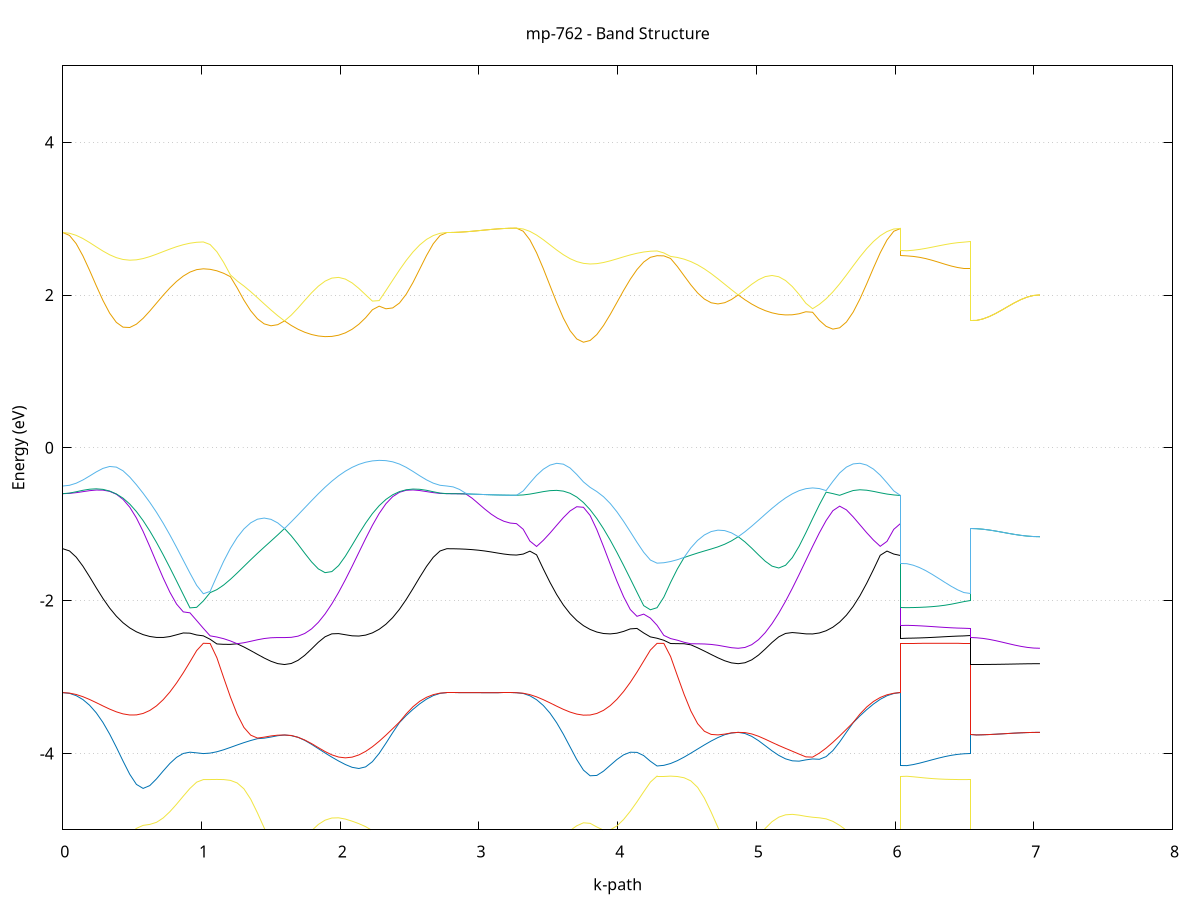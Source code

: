 set title 'mp-762 - Band Structure'
set xlabel 'k-path'
set ylabel 'Energy (eV)'
set grid y
set yrange [-5:5]
set terminal png size 800,600
set output 'mp-762_bands_gnuplot.png'
plot '-' using 1:2 with lines notitle, '-' using 1:2 with lines notitle, '-' using 1:2 with lines notitle, '-' using 1:2 with lines notitle, '-' using 1:2 with lines notitle, '-' using 1:2 with lines notitle, '-' using 1:2 with lines notitle, '-' using 1:2 with lines notitle, '-' using 1:2 with lines notitle, '-' using 1:2 with lines notitle, '-' using 1:2 with lines notitle, '-' using 1:2 with lines notitle, '-' using 1:2 with lines notitle, '-' using 1:2 with lines notitle, '-' using 1:2 with lines notitle, '-' using 1:2 with lines notitle, '-' using 1:2 with lines notitle, '-' using 1:2 with lines notitle, '-' using 1:2 with lines notitle, '-' using 1:2 with lines notitle, '-' using 1:2 with lines notitle, '-' using 1:2 with lines notitle, '-' using 1:2 with lines notitle, '-' using 1:2 with lines notitle, '-' using 1:2 with lines notitle, '-' using 1:2 with lines notitle, '-' using 1:2 with lines notitle, '-' using 1:2 with lines notitle, '-' using 1:2 with lines notitle, '-' using 1:2 with lines notitle, '-' using 1:2 with lines notitle, '-' using 1:2 with lines notitle, '-' using 1:2 with lines notitle, '-' using 1:2 with lines notitle, '-' using 1:2 with lines notitle, '-' using 1:2 with lines notitle, '-' using 1:2 with lines notitle, '-' using 1:2 with lines notitle, '-' using 1:2 with lines notitle, '-' using 1:2 with lines notitle, '-' using 1:2 with lines notitle, '-' using 1:2 with lines notitle, '-' using 1:2 with lines notitle, '-' using 1:2 with lines notitle, '-' using 1:2 with lines notitle, '-' using 1:2 with lines notitle, '-' using 1:2 with lines notitle, '-' using 1:2 with lines notitle, '-' using 1:2 with lines notitle, '-' using 1:2 with lines notitle, '-' using 1:2 with lines notitle, '-' using 1:2 with lines notitle, '-' using 1:2 with lines notitle, '-' using 1:2 with lines notitle, '-' using 1:2 with lines notitle, '-' using 1:2 with lines notitle, '-' using 1:2 with lines notitle, '-' using 1:2 with lines notitle, '-' using 1:2 with lines notitle, '-' using 1:2 with lines notitle, '-' using 1:2 with lines notitle, '-' using 1:2 with lines notitle, '-' using 1:2 with lines notitle, '-' using 1:2 with lines notitle, '-' using 1:2 with lines notitle, '-' using 1:2 with lines notitle, '-' using 1:2 with lines notitle, '-' using 1:2 with lines notitle, '-' using 1:2 with lines notitle, '-' using 1:2 with lines notitle, '-' using 1:2 with lines notitle, '-' using 1:2 with lines notitle, '-' using 1:2 with lines notitle, '-' using 1:2 with lines notitle, '-' using 1:2 with lines notitle, '-' using 1:2 with lines notitle, '-' using 1:2 with lines notitle, '-' using 1:2 with lines notitle, '-' using 1:2 with lines notitle, '-' using 1:2 with lines notitle, '-' using 1:2 with lines notitle, '-' using 1:2 with lines notitle, '-' using 1:2 with lines notitle, '-' using 1:2 with lines notitle, '-' using 1:2 with lines notitle, '-' using 1:2 with lines notitle, '-' using 1:2 with lines notitle, '-' using 1:2 with lines notitle, '-' using 1:2 with lines notitle, '-' using 1:2 with lines notitle, '-' using 1:2 with lines notitle, '-' using 1:2 with lines notitle, '-' using 1:2 with lines notitle, '-' using 1:2 with lines notitle, '-' using 1:2 with lines notitle, '-' using 1:2 with lines notitle
0.000000 -14.309894
0.048251 -14.302894
0.096502 -14.282094
0.144754 -14.247694
0.193005 -14.199894
0.241256 -14.139294
0.289507 -14.066494
0.337758 -13.982294
0.386009 -13.887794
0.434261 -13.784094
0.482512 -13.672794
0.530763 -13.555594
0.579014 -13.434694
0.627265 -13.312494
0.675517 -13.191994
0.723768 -13.076494
0.772019 -12.969794
0.820270 -12.875694
0.868521 -12.798194
0.916772 -12.740694
0.965024 -12.705594
1.013275 -12.693794
1.013275 -12.693794
1.062026 -12.689994
1.110777 -12.678794
1.159528 -12.660694
1.208280 -12.636394
1.257031 -12.607194
1.305782 -12.574294
1.354533 -12.539594
1.403284 -12.505294
1.452036 -12.473794
1.500787 -12.447494
1.549538 -12.429394
1.598289 -12.422094
1.598289 -12.422094
1.647040 -12.428194
1.695792 -12.449494
1.744543 -12.487494
1.793294 -12.542594
1.842045 -12.614294
1.890796 -12.701494
1.939548 -12.802094
1.988299 -12.913594
2.037050 -13.033294
2.085801 -13.158294
2.134553 -13.285894
2.183304 -13.413394
2.232055 -13.538394
2.280806 -13.658894
2.329557 -13.772994
2.378309 -13.878994
2.427060 -13.975594
2.475811 -14.061494
2.524562 -14.135794
2.573313 -14.197594
2.622065 -14.246394
2.670816 -14.281594
2.719567 -14.302794
2.768318 -14.309894
2.768318 -14.309894
2.814008 -14.309194
2.859697 -14.306994
2.905387 -14.303594
2.951076 -14.299194
2.996766 -14.294194
3.042456 -14.288894
3.088145 -14.283794
3.133835 -14.279194
3.179524 -14.275694
3.225214 -14.273394
3.270903 -14.272594
3.270903 -14.272594
3.319154 -14.265694
3.367406 -14.244894
3.415657 -14.210494
3.463908 -14.162794
3.512159 -14.102294
3.560410 -14.029694
3.608662 -13.945694
3.656913 -13.851494
3.705164 -13.748394
3.753415 -13.637694
3.801666 -13.521494
3.849917 -13.401994
3.898169 -13.281794
3.946420 -13.163994
3.994671 -13.052194
4.042922 -12.950594
4.091173 -12.863294
4.139425 -12.793994
4.187676 -12.744894
4.235927 -12.716294
4.284178 -12.706994
4.284178 -12.706994
4.332929 -12.703094
4.381681 -12.691694
4.430432 -12.673294
4.479183 -12.648494
4.527934 -12.618594
4.576685 -12.584794
4.625437 -12.548994
4.674188 -12.513294
4.722939 -12.479994
4.771690 -12.451694
4.820441 -12.431194
4.869193 -12.421094
4.869193 -12.421094
4.917944 -12.424194
4.966695 -12.441994
5.015446 -12.476494
5.064197 -12.528094
5.112949 -12.596394
5.161700 -12.680394
5.210451 -12.778094
5.259202 -12.887094
5.307953 -13.004494
5.356705 -13.127694
5.405456 -13.253694
5.454207 -13.379894
5.502958 -13.503994
5.551709 -13.623694
5.600461 -13.737194
5.649212 -13.842794
5.697963 -13.938994
5.746714 -14.024694
5.795465 -14.098794
5.844217 -14.160494
5.892968 -14.209194
5.941719 -14.244294
5.990470 -14.265494
6.039221 -14.272594
6.039221 -12.706994
6.084911 -12.706694
6.130601 -12.705994
6.176290 -12.704794
6.221980 -12.703294
6.267669 -12.701494
6.313359 -12.699694
6.359048 -12.697794
6.404738 -12.696194
6.450427 -12.694894
6.496117 -12.694094
6.541807 -12.693794
6.541807 -12.422094
6.587496 -12.422094
6.633186 -12.422094
6.678875 -12.421994
6.724565 -12.421794
6.770254 -12.421694
6.815944 -12.421594
6.861633 -12.421394
6.907323 -12.421294
6.953013 -12.421194
6.998702 -12.421094
7.044392 -12.421094
e
0.000000 -12.047394
0.048251 -12.049294
0.096502 -12.054894
0.144754 -12.064194
0.193005 -12.076994
0.241256 -12.092894
0.289507 -12.111694
0.337758 -12.132794
0.386009 -12.155894
0.434261 -12.180394
0.482512 -12.205694
0.530763 -12.231194
0.579014 -12.256294
0.627265 -12.280394
0.675517 -12.302794
0.723768 -12.322994
0.772019 -12.340194
0.820270 -12.354094
0.868521 -12.364194
0.916772 -12.370494
0.965024 -12.373694
1.013275 -12.374594
1.013275 -12.374594
1.062026 -12.375194
1.110777 -12.377194
1.159528 -12.380294
1.208280 -12.384494
1.257031 -12.389494
1.305782 -12.395094
1.354533 -12.400994
1.403284 -12.406794
1.452036 -12.412194
1.500787 -12.416794
1.549538 -12.420194
1.598289 -12.422094
1.598289 -12.422094
1.647040 -12.422194
1.695792 -12.419994
1.744543 -12.415494
1.793294 -12.408294
1.842045 -12.398394
1.890796 -12.385794
1.939548 -12.370494
1.988299 -12.352594
2.037050 -12.332394
2.085801 -12.310094
2.134553 -12.286094
2.183304 -12.260894
2.232055 -12.234894
2.280806 -12.208794
2.329557 -12.182894
2.378309 -12.157994
2.427060 -12.134494
2.475811 -12.112894
2.524562 -12.093794
2.573313 -12.077594
2.622065 -12.064594
2.670816 -12.055094
2.719567 -12.049294
2.768318 -12.047394
2.768318 -12.047394
2.814008 -12.049294
2.859697 -12.054794
2.905387 -12.063494
2.951076 -12.074694
2.996766 -12.087394
3.042456 -12.100694
3.088145 -12.113494
3.133835 -12.124694
3.179524 -12.133394
3.225214 -12.138894
3.270903 -12.140794
3.270903 -12.140794
3.319154 -12.142294
3.367406 -12.146594
3.415657 -12.153794
3.463908 -12.163694
3.512159 -12.176094
3.560410 -12.190694
3.608662 -12.207294
3.656913 -12.225394
3.705164 -12.244694
3.753415 -12.264494
3.801666 -12.284394
3.849917 -12.303594
3.898169 -12.321494
3.946420 -12.337294
3.994671 -12.350094
4.042922 -12.359094
4.091173 -12.363494
4.139425 -12.363294
4.187676 -12.359694
4.235927 -12.355394
4.284178 -12.353594
4.284178 -12.353594
4.332929 -12.354394
4.381681 -12.356794
4.430432 -12.360694
4.479183 -12.365994
4.527934 -12.372394
4.576685 -12.379694
4.625437 -12.387394
4.674188 -12.395394
4.722939 -12.403094
4.771690 -12.410194
4.820441 -12.416294
4.869193 -12.421094
4.869193 -12.421094
4.917944 -12.423994
4.966695 -12.425194
5.015446 -12.424094
5.064197 -12.420494
5.112949 -12.414394
5.161700 -12.405794
5.210451 -12.394594
5.259202 -12.381094
5.307953 -12.365494
5.356705 -12.348094
5.405456 -12.329094
5.454207 -12.309094
5.502958 -12.288394
5.551709 -12.267494
5.600461 -12.246994
5.649212 -12.227194
5.697963 -12.208694
5.746714 -12.191694
5.795465 -12.176794
5.844217 -12.164194
5.892968 -12.154094
5.941719 -12.146694
5.990470 -12.142294
6.039221 -12.140794
6.039221 -12.353594
6.084911 -12.353994
6.130601 -12.355194
6.176290 -12.357094
6.221980 -12.359594
6.267669 -12.362394
6.313359 -12.365394
6.359048 -12.368294
6.404738 -12.370794
6.450427 -12.372894
6.496117 -12.374094
6.541807 -12.374594
6.541807 -12.422094
6.587496 -12.422094
6.633186 -12.422094
6.678875 -12.421994
6.724565 -12.421794
6.770254 -12.421694
6.815944 -12.421594
6.861633 -12.421394
6.907323 -12.421294
6.953013 -12.421194
6.998702 -12.421094
7.044392 -12.421094
e
0.000000 -5.816394
0.048251 -5.814994
0.096502 -5.810694
0.144754 -5.803394
0.193005 -5.792794
0.241256 -5.778594
0.289507 -5.760494
0.337758 -5.738794
0.386009 -5.714194
0.434261 -5.689094
0.482512 -5.668494
0.530763 -5.662294
0.579014 -5.686494
0.627265 -5.757094
0.675517 -5.874194
0.723768 -6.019394
0.772019 -6.170894
0.820270 -6.312694
0.868521 -6.433294
0.916772 -6.524894
0.965024 -6.582094
1.013275 -6.601494
1.013275 -6.601494
1.062026 -6.593094
1.110777 -6.568194
1.159528 -6.526994
1.208280 -6.469794
1.257031 -6.397294
1.305782 -6.310394
1.354533 -6.210294
1.403284 -6.098594
1.452036 -5.978194
1.500787 -5.853594
1.549538 -5.737194
1.598289 -5.677194
1.598289 -5.677194
1.647040 -5.727594
1.695792 -5.804694
1.744543 -5.861194
1.793294 -5.887594
1.842045 -5.882294
1.890796 -5.847294
1.939548 -5.786794
1.988299 -5.707594
2.037050 -5.619294
2.085801 -5.535394
2.134553 -5.472894
2.183304 -5.518794
2.232055 -5.566194
2.280806 -5.612294
2.329557 -5.655194
2.378309 -5.693294
2.427060 -5.726094
2.475811 -5.753094
2.524562 -5.774494
2.573313 -5.790894
2.622065 -5.802594
2.670816 -5.810494
2.719567 -5.814894
2.768318 -5.816394
2.768318 -5.816394
2.814008 -5.816394
2.859697 -5.816194
2.905387 -5.816094
2.951076 -5.815894
2.996766 -5.815694
3.042456 -5.815494
3.088145 -5.815194
3.133835 -5.814994
3.179524 -5.814894
3.225214 -5.814794
3.270903 -5.814794
3.270903 -5.814794
3.319154 -5.815094
3.367406 -5.815794
3.415657 -5.816294
3.463908 -5.815694
3.512159 -5.812694
3.560410 -5.806394
3.608662 -5.795994
3.656913 -5.781494
3.705164 -5.764194
3.753415 -5.747894
3.801666 -5.740794
3.849917 -5.757994
3.898169 -5.817794
3.946420 -5.925194
3.994671 -6.063894
4.042922 -6.211294
4.091173 -6.350394
4.139425 -6.469094
4.187676 -6.559494
4.235927 -6.615994
4.284178 -6.635194
4.284178 -6.635194
4.332929 -6.626494
4.381681 -6.600594
4.430432 -6.557594
4.479183 -6.497994
4.527934 -6.422294
4.576685 -6.331294
4.625437 -6.226094
4.674188 -6.108094
4.722939 -5.979494
4.771690 -5.844094
4.820441 -5.710794
4.869193 -5.631094
4.869193 -5.631094
4.917944 -5.698794
4.966695 -5.790194
5.015446 -5.856194
5.064197 -5.890294
5.112949 -5.891694
5.161700 -5.862494
5.210451 -5.806794
5.259202 -5.730794
5.307953 -5.643794
5.356705 -5.558494
5.405456 -5.583794
5.454207 -5.628694
5.502958 -5.671594
5.551709 -5.710194
5.600461 -5.743094
5.649212 -5.769494
5.697963 -5.789294
5.746714 -5.802794
5.795465 -5.810994
5.844217 -5.814994
5.892968 -5.816094
5.941719 -5.815794
5.990470 -5.815094
6.039221 -5.814794
6.039221 -6.635194
6.084911 -6.634494
6.130601 -6.632494
6.176290 -6.629294
6.221980 -6.625294
6.267669 -6.620694
6.313359 -6.615894
6.359048 -6.611294
6.404738 -6.607294
6.450427 -6.604094
6.496117 -6.602094
6.541807 -6.601494
6.541807 -5.677194
6.587496 -5.676294
6.633186 -5.673594
6.678875 -5.669394
6.724565 -5.663994
6.770254 -5.657694
6.815944 -5.651194
6.861633 -5.644794
6.907323 -5.639194
6.953013 -5.634794
6.998702 -5.631994
7.044392 -5.631094
e
0.000000 -5.816394
0.048251 -5.811794
0.096502 -5.797994
0.144754 -5.775394
0.193005 -5.744594
0.241256 -5.706294
0.289507 -5.661494
0.337758 -5.611694
0.386009 -5.558394
0.434261 -5.503694
0.482512 -5.449594
0.530763 -5.398594
0.579014 -5.352494
0.627265 -5.312994
0.675517 -5.280994
0.723768 -5.256594
0.772019 -5.238994
0.820270 -5.227194
0.868521 -5.219794
0.916772 -5.215494
0.965024 -5.213394
1.013275 -5.212794
1.013275 -5.212794
1.062026 -5.217894
1.110777 -5.232694
1.159528 -5.254694
1.208280 -5.281194
1.257031 -5.309094
1.305782 -5.336094
1.354533 -5.359994
1.403284 -5.379494
1.452036 -5.393794
1.500787 -5.402494
1.549538 -5.405794
1.598289 -5.403994
1.598289 -5.403994
1.647040 -5.397894
1.695792 -5.388694
1.744543 -5.377694
1.793294 -5.366894
1.842045 -5.358494
1.890796 -5.355194
1.939548 -5.359494
1.988299 -5.373294
2.037050 -5.397594
2.085801 -5.431494
2.134553 -5.472094
2.183304 -5.441894
2.232055 -5.445794
2.280806 -5.474594
2.329557 -5.517394
2.378309 -5.566294
2.427060 -5.616094
2.475811 -5.663694
2.524562 -5.706994
2.573313 -5.744494
2.622065 -5.775094
2.670816 -5.797694
2.719567 -5.811694
2.768318 -5.816394
2.768318 -5.816394
2.814008 -5.816394
2.859697 -5.816194
2.905387 -5.816094
2.951076 -5.815894
2.996766 -5.815694
3.042456 -5.815394
3.088145 -5.815194
3.133835 -5.814994
3.179524 -5.814894
3.225214 -5.814794
3.270903 -5.814794
3.270903 -5.814794
3.319154 -5.810194
3.367406 -5.796394
3.415657 -5.773894
3.463908 -5.743194
3.512159 -5.704994
3.560410 -5.660494
3.608662 -5.610994
3.656913 -5.558194
3.705164 -5.503994
3.753415 -5.450694
3.801666 -5.400494
3.849917 -5.355494
3.898169 -5.317094
3.946420 -5.286294
3.994671 -5.262894
4.042922 -5.246394
4.091173 -5.235394
4.139425 -5.228694
4.187676 -5.224894
4.235927 -5.223094
4.284178 -5.222494
4.284178 -5.222494
4.332929 -5.227894
4.381681 -5.243194
4.430432 -5.265994
4.479183 -5.293294
4.527934 -5.322094
4.576685 -5.349794
4.625437 -5.374794
4.674188 -5.395594
4.722939 -5.411694
4.771690 -5.422794
4.820441 -5.428894
4.869193 -5.430694
4.869193 -5.430694
4.917944 -5.429094
4.966695 -5.425194
5.015446 -5.420694
5.064197 -5.417794
5.112949 -5.418694
5.161700 -5.425794
5.210451 -5.441194
5.259202 -5.465894
5.307953 -5.499294
5.356705 -5.539594
5.405456 -5.490594
5.454207 -5.453994
5.502958 -5.451594
5.551709 -5.475694
5.600461 -5.515594
5.649212 -5.563094
5.697963 -5.612594
5.746714 -5.660494
5.795465 -5.704294
5.844217 -5.742394
5.892968 -5.773294
5.941719 -5.796094
5.990470 -5.810094
6.039221 -5.814794
6.039221 -5.222494
6.084911 -5.222294
6.130601 -5.221694
6.176290 -5.220894
6.221980 -5.219694
6.267669 -5.218394
6.313359 -5.216994
6.359048 -5.215594
6.404738 -5.214494
6.450427 -5.213494
6.496117 -5.212994
6.541807 -5.212794
6.541807 -5.403994
6.587496 -5.404494
6.633186 -5.406194
6.678875 -5.408694
6.724565 -5.411894
6.770254 -5.415594
6.815944 -5.419394
6.861633 -5.422994
6.907323 -5.426194
6.953013 -5.428594
6.998702 -5.430194
7.044392 -5.430694
e
0.000000 -5.646194
0.048251 -5.639594
0.096502 -5.619694
0.144754 -5.586694
0.193005 -5.540694
0.241256 -5.482394
0.289507 -5.412294
0.337758 -5.331794
0.386009 -5.242694
0.434261 -5.148694
0.482512 -5.056794
0.530763 -4.981494
0.579014 -4.942494
0.627265 -4.929694
0.675517 -4.902494
0.723768 -4.845194
0.772019 -4.763194
0.820270 -4.665194
0.868521 -4.559994
0.916772 -4.458194
0.965024 -4.376594
1.013275 -4.343094
1.013275 -4.343094
1.062026 -4.342394
1.110777 -4.341294
1.159528 -4.342694
1.208280 -4.353394
1.257031 -4.386794
1.305782 -4.463894
1.354533 -4.599094
1.403284 -4.779194
1.452036 -4.975994
1.500787 -5.165794
1.549538 -5.326094
1.598289 -5.403994
1.598289 -5.403994
1.647040 -5.343894
1.695792 -5.230794
1.744543 -5.115194
1.793294 -5.012294
1.842045 -4.930194
1.890796 -4.874094
1.939548 -4.845994
1.988299 -4.843394
2.037050 -4.859894
2.085801 -4.887394
2.134553 -4.920094
2.183304 -4.959194
2.232055 -5.011594
2.280806 -5.080394
2.329557 -5.160994
2.378309 -5.246594
2.427060 -5.330994
2.475811 -5.409694
2.524562 -5.479694
2.573313 -5.538694
2.622065 -5.585494
2.670816 -5.619094
2.719567 -5.639394
2.768318 -5.646194
2.768318 -5.646194
2.814008 -5.640594
2.859697 -5.624294
2.905387 -5.598294
2.951076 -5.564394
2.996766 -5.525094
3.042456 -5.483294
3.088145 -5.442294
3.133835 -5.405694
3.179524 -5.376694
3.225214 -5.357994
3.270903 -5.351594
3.270903 -5.351594
3.319154 -5.345494
3.367406 -5.327494
3.415657 -5.297794
3.463908 -5.256794
3.512159 -5.205594
3.560410 -5.145494
3.608662 -5.078794
3.656913 -5.010094
3.705164 -4.947694
3.753415 -4.908594
3.801666 -4.915694
3.849917 -4.963694
3.898169 -5.004294
3.946420 -5.000494
3.994671 -4.950094
4.042922 -4.865294
4.091173 -4.757094
4.139425 -4.633894
4.187676 -4.503294
4.235927 -4.375994
4.284178 -4.296694
4.284178 -4.296694
4.332929 -4.296694
4.381681 -4.297594
4.430432 -4.302794
4.479183 -4.319094
4.527934 -4.360094
4.576685 -4.445194
4.625437 -4.585794
4.674188 -4.768894
4.722939 -4.968994
4.771690 -5.164794
4.820441 -5.337394
4.869193 -5.430694
4.869193 -5.430694
4.917944 -5.349594
4.966695 -5.219294
5.015446 -5.092394
5.064197 -4.981494
5.112949 -4.894094
5.161700 -4.834794
5.210451 -4.804194
5.259202 -4.798194
5.307953 -4.808194
5.356705 -4.823894
5.405456 -4.835994
5.454207 -4.843394
5.502958 -4.857194
5.551709 -4.889894
5.600461 -4.942294
5.649212 -5.006994
5.697963 -5.075694
5.746714 -5.142394
5.795465 -5.202994
5.844217 -5.254994
5.892968 -5.296694
5.941719 -5.326994
5.990470 -5.345394
6.039221 -5.351594
6.039221 -4.296694
6.084911 -4.299394
6.130601 -4.306094
6.176290 -4.314594
6.221980 -4.322694
6.267669 -4.329594
6.313359 -4.334894
6.359048 -4.338594
6.404738 -4.340894
6.450427 -4.342294
6.496117 -4.342894
6.541807 -4.343094
6.541807 -5.403994
6.587496 -5.404494
6.633186 -5.406094
6.678875 -5.408694
6.724565 -5.411894
6.770254 -5.415594
6.815944 -5.419394
6.861633 -5.422994
6.907323 -5.426194
6.953013 -5.428594
6.998702 -5.430194
7.044392 -5.430694
e
0.000000 -3.204494
0.048251 -3.214294
0.096502 -3.244094
0.144754 -3.295194
0.193005 -3.369394
0.241256 -3.468994
0.289507 -3.595194
0.337758 -3.747094
0.386009 -3.919094
0.434261 -4.100494
0.482512 -4.272894
0.530763 -4.405894
0.579014 -4.458494
0.627265 -4.421394
0.675517 -4.333694
0.723768 -4.230494
0.772019 -4.131694
0.820270 -4.051594
0.868521 -4.000994
0.916772 -3.984294
0.965024 -3.993194
1.013275 -4.002494
1.013275 -4.002494
1.062026 -3.996294
1.110777 -3.978794
1.159528 -3.952794
1.208280 -3.921994
1.257031 -3.889994
1.305782 -3.859294
1.354533 -3.831594
1.403284 -3.807494
1.452036 -3.800894
1.500787 -3.785994
1.549538 -3.768694
1.598289 -3.759294
1.598289 -3.759294
1.647040 -3.767794
1.695792 -3.789494
1.744543 -3.829694
1.793294 -3.881194
1.842045 -3.937794
1.890796 -3.994694
1.939548 -4.048994
1.988299 -4.099694
2.037050 -4.145794
2.085801 -4.182394
2.134553 -4.197894
2.183304 -4.176394
2.232055 -4.108494
2.280806 -3.999894
2.329557 -3.867394
2.378309 -3.728494
2.427060 -3.597194
2.475811 -3.504394
2.524562 -3.423694
2.573313 -3.351094
2.622065 -3.289994
2.670816 -3.243494
2.719567 -3.214394
2.768318 -3.204494
2.768318 -3.204494
2.814008 -3.204494
2.859697 -3.204594
2.905387 -3.204694
2.951076 -3.204894
2.996766 -3.205094
3.042456 -3.205294
3.088145 -3.205494
3.133835 -3.205694
3.179524 -3.205894
3.225214 -3.205894
3.270903 -3.205994
3.270903 -3.205994
3.319154 -3.215894
3.367406 -3.245994
3.415657 -3.297594
3.463908 -3.372494
3.512159 -3.472694
3.560410 -3.598994
3.608662 -3.748794
3.656913 -3.914394
3.705164 -4.080094
3.753415 -4.218794
3.801666 -4.293094
3.849917 -4.288594
3.898169 -4.232494
3.946420 -4.156294
3.994671 -4.080294
4.042922 -4.019094
4.091173 -3.984794
4.139425 -3.986794
4.187676 -4.028494
4.235927 -4.102994
4.284178 -4.164994
4.284178 -4.164994
4.332929 -4.156594
4.381681 -4.132394
4.430432 -4.095294
4.479183 -4.048894
4.527934 -3.996994
4.576685 -3.942794
4.625437 -3.888994
4.674188 -3.838194
4.722939 -3.792794
4.771690 -3.755794
4.820441 -3.733494
4.869193 -3.724794
4.869193 -3.724794
4.917944 -3.739794
4.966695 -3.777394
5.015446 -3.833194
5.064197 -3.899394
5.112949 -3.966694
5.161700 -4.026394
5.210451 -4.071494
5.259202 -4.097294
5.307953 -4.101794
5.356705 -4.084994
5.405456 -4.072894
5.454207 -4.077294
5.502958 -4.042494
5.551709 -3.963494
5.600461 -3.850994
5.649212 -3.723594
5.697963 -3.597894
5.746714 -3.509194
5.795465 -3.427494
5.844217 -3.354094
5.892968 -3.292294
5.941719 -3.245394
5.990470 -3.215994
6.039221 -3.205994
6.039221 -4.164994
6.084911 -4.160094
6.130601 -4.146694
6.176290 -4.127894
6.221980 -4.106194
6.267669 -4.083694
6.313359 -4.061894
6.359048 -4.042094
6.404738 -4.025494
6.450427 -4.012894
6.496117 -4.005094
6.541807 -4.002494
6.541807 -3.759294
6.587496 -3.758594
6.633186 -3.756494
6.678875 -3.753294
6.724565 -3.749094
6.770254 -3.744394
6.815944 -3.739494
6.861633 -3.734794
6.907323 -3.730694
6.953013 -3.727494
6.998702 -3.725494
7.044392 -3.724794
e
0.000000 -3.204494
0.048251 -3.210794
0.096502 -3.228994
0.144754 -3.257594
0.193005 -3.294194
0.241256 -3.335794
0.289507 -3.378894
0.337758 -3.420194
0.386009 -3.455994
0.434261 -3.482894
0.482512 -3.497394
0.530763 -3.496394
0.579014 -3.477294
0.627265 -3.438094
0.675517 -3.377994
0.723768 -3.297094
0.772019 -3.196594
0.820270 -3.078494
0.868521 -2.945594
0.916772 -2.801594
0.965024 -2.654594
1.013275 -2.558694
1.013275 -2.558694
1.062026 -2.561294
1.110777 -2.747594
1.159528 -3.007794
1.208280 -3.261494
1.257031 -3.487694
1.305782 -3.660394
1.354533 -3.760994
1.403284 -3.799394
1.452036 -3.787394
1.500787 -3.771594
1.549538 -3.761494
1.598289 -3.759294
1.598289 -3.759294
1.647040 -3.765194
1.695792 -3.789294
1.744543 -3.824894
1.793294 -3.871494
1.842045 -3.924194
1.890796 -3.975694
1.939548 -4.018994
1.988299 -4.047994
2.037050 -4.058594
2.085801 -4.048994
2.134553 -4.020094
2.183304 -3.973794
2.232055 -3.913094
2.280806 -3.841194
2.329557 -3.761294
2.378309 -3.676394
2.427060 -3.589694
2.475811 -3.482694
2.524562 -3.389494
2.573313 -3.317794
2.622065 -3.265794
2.670816 -3.230894
2.719567 -3.210994
2.768318 -3.204494
2.768318 -3.204494
2.814008 -3.204494
2.859697 -3.204594
2.905387 -3.204694
2.951076 -3.204894
2.996766 -3.205094
3.042456 -3.205294
3.088145 -3.205494
3.133835 -3.205694
3.179524 -3.205894
3.225214 -3.205894
3.270903 -3.205994
3.270903 -3.205994
3.319154 -3.212294
3.367406 -3.230794
3.415657 -3.259794
3.463908 -3.296694
3.512159 -3.338594
3.560410 -3.381994
3.608662 -3.423394
3.656913 -3.459094
3.705164 -3.485594
3.753415 -3.499494
3.801666 -3.497494
3.849917 -3.477194
3.898169 -3.436494
3.946420 -3.374794
3.994671 -3.292194
4.042922 -3.189994
4.091173 -3.070494
4.139425 -2.936494
4.187676 -2.792194
4.235927 -2.647694
4.284178 -2.559494
4.284178 -2.559494
4.332929 -2.560194
4.381681 -2.731694
4.430432 -2.982694
4.479183 -3.227494
4.527934 -3.445194
4.576685 -3.611494
4.625437 -3.710394
4.674188 -3.751694
4.722939 -3.757994
4.771690 -3.747694
4.820441 -3.731494
4.869193 -3.724794
4.869193 -3.724794
4.917944 -3.727794
4.966695 -3.745294
5.015446 -3.775694
5.064197 -3.814394
5.112949 -3.855994
5.161700 -3.896594
5.210451 -3.934694
5.259202 -3.971694
5.307953 -4.009094
5.356705 -4.045394
5.405456 -4.048994
5.454207 -3.996594
5.502958 -3.930794
5.551709 -3.854794
5.600461 -3.771694
5.649212 -3.684494
5.697963 -3.595894
5.746714 -3.485494
5.795465 -3.392594
5.844217 -3.320494
5.892968 -3.267994
5.941719 -3.232794
5.990470 -3.212594
6.039221 -3.205994
6.039221 -2.559494
6.084911 -2.559494
6.130601 -2.559494
6.176290 -2.559394
6.221980 -2.559294
6.267669 -2.559194
6.313359 -2.559094
6.359048 -2.558994
6.404738 -2.558894
6.450427 -2.558794
6.496117 -2.558694
6.541807 -2.558694
6.541807 -3.759294
6.587496 -3.758594
6.633186 -3.756494
6.678875 -3.753294
6.724565 -3.749094
6.770254 -3.744394
6.815944 -3.739494
6.861633 -3.734794
6.907323 -3.730694
6.953013 -3.727494
6.998702 -3.725494
7.044392 -3.724794
e
0.000000 -1.320694
0.048251 -1.349794
0.096502 -1.430694
0.144754 -1.548494
0.193005 -1.687194
0.241256 -1.832494
0.289507 -1.972094
0.337758 -2.097494
0.386009 -2.203694
0.434261 -2.289894
0.482512 -2.357294
0.530763 -2.408394
0.579014 -2.445294
0.627265 -2.469594
0.675517 -2.481994
0.723768 -2.482594
0.772019 -2.470694
0.820270 -2.447594
0.868521 -2.423694
0.916772 -2.426194
0.965024 -2.449894
1.013275 -2.461194
1.013275 -2.461194
1.062026 -2.505994
1.110777 -2.567194
1.159528 -2.572294
1.208280 -2.572594
1.257031 -2.565594
1.305782 -2.606994
1.354533 -2.654094
1.403284 -2.703394
1.452036 -2.751594
1.500787 -2.794194
1.549538 -2.824894
1.598289 -2.836694
1.598289 -2.836694
1.647040 -2.823194
1.695792 -2.781994
1.744543 -2.715794
1.793294 -2.632594
1.842045 -2.545494
1.890796 -2.473394
1.939548 -2.434994
1.988299 -2.431894
2.037050 -2.446694
2.085801 -2.460894
2.134553 -2.463994
2.183304 -2.451694
2.232055 -2.422494
2.280806 -2.375394
2.329557 -2.309094
2.378309 -2.222094
2.427060 -2.113594
2.475811 -1.985194
2.524562 -1.842294
2.573313 -1.694094
2.622065 -1.552694
2.670816 -1.432794
2.719567 -1.350394
2.768318 -1.320694
2.768318 -1.320694
2.814008 -1.321294
2.859697 -1.323394
2.905387 -1.327094
2.951076 -1.332594
2.996766 -1.340294
3.042456 -1.350494
3.088145 -1.362994
3.133835 -1.376994
3.179524 -1.390294
3.225214 -1.400094
3.270903 -1.403794
3.270903 -1.403794
3.319154 -1.390794
3.367406 -1.352594
3.415657 -1.400794
3.463908 -1.584794
3.512159 -1.760994
3.560410 -1.920594
3.608662 -2.057794
3.656913 -2.170594
3.705164 -2.259694
3.753415 -2.327694
3.801666 -2.377494
3.849917 -2.411394
3.898169 -2.430794
3.946420 -2.435994
3.994671 -2.426694
4.042922 -2.403194
4.091173 -2.370294
4.139425 -2.364194
4.187676 -2.423394
4.235927 -2.474894
4.284178 -2.492794
4.284178 -2.492794
4.332929 -2.519194
4.381681 -2.561694
4.430432 -2.563494
4.479183 -2.564694
4.527934 -2.578994
4.576685 -2.617794
4.625437 -2.660594
4.674188 -2.705394
4.722939 -2.748994
4.771690 -2.787494
4.820441 -2.815194
4.869193 -2.825794
4.869193 -2.825794
4.917944 -2.813594
4.966695 -2.775494
5.015446 -2.713294
5.064197 -2.633394
5.112949 -2.547894
5.161700 -2.474094
5.210451 -2.429694
5.259202 -2.418194
5.307953 -2.425694
5.356705 -2.435394
5.405456 -2.436494
5.454207 -2.423694
5.502958 -2.394694
5.551709 -2.347794
5.600461 -2.280794
5.649212 -2.190994
5.697963 -2.076194
5.746714 -1.935994
5.795465 -1.772994
5.844217 -1.593594
5.892968 -1.406794
5.941719 -1.351594
5.990470 -1.390494
6.039221 -1.403794
6.039221 -2.492794
6.084911 -2.492394
6.130601 -2.490994
6.176290 -2.488694
6.221980 -2.485594
6.267669 -2.481694
6.313359 -2.477294
6.359048 -2.472694
6.404738 -2.468294
6.450427 -2.464594
6.496117 -2.462094
6.541807 -2.461194
6.541807 -2.836694
6.587496 -2.836494
6.633186 -2.836094
6.678875 -2.835394
6.724565 -2.834494
6.770254 -2.833194
6.815944 -2.831794
6.861633 -2.830194
6.907323 -2.828594
6.953013 -2.827094
6.998702 -2.826194
7.044392 -2.825794
e
0.000000 -0.599894
0.048251 -0.596394
0.096502 -0.586994
0.144754 -0.573894
0.193005 -0.560894
0.241256 -0.552594
0.289507 -0.553894
0.337758 -0.569594
0.386009 -0.607394
0.434261 -0.674994
0.482512 -0.776794
0.530763 -0.917894
0.579014 -1.094194
0.627265 -1.293194
0.675517 -1.500794
0.723768 -1.703894
0.772019 -1.890194
0.820270 -2.045594
0.868521 -2.147494
0.916772 -2.159994
0.965024 -2.260694
1.013275 -2.362694
1.013275 -2.362694
1.062026 -2.461294
1.110777 -2.476794
1.159528 -2.498394
1.208280 -2.527794
1.257031 -2.564394
1.305782 -2.551594
1.354533 -2.532694
1.403284 -2.512794
1.452036 -2.496394
1.500787 -2.486494
1.549538 -2.483494
1.598289 -2.483894
1.598289 -2.483894
1.647040 -2.480794
1.695792 -2.465394
1.744543 -2.430094
1.793294 -2.370394
1.842045 -2.284894
1.890796 -2.174894
1.939548 -2.042894
1.988299 -1.892394
2.037050 -1.726894
2.085801 -1.550794
2.134553 -1.368994
2.183304 -1.187694
2.232055 -1.014694
2.280806 -0.859494
2.329557 -0.731794
2.378309 -0.638794
2.427060 -0.581994
2.475811 -0.555694
2.524562 -0.551094
2.573313 -0.559294
2.622065 -0.572894
2.670816 -0.586594
2.719567 -0.596394
2.768318 -0.599894
2.768318 -0.599894
2.814008 -0.600294
2.859697 -0.601494
2.905387 -0.603494
2.951076 -0.659694
2.996766 -0.730894
3.042456 -0.802294
3.088145 -0.867594
3.133835 -0.921594
3.179524 -0.961094
3.225214 -0.984694
3.270903 -0.992594
3.270903 -0.992594
3.319154 -1.065994
3.367406 -1.220794
3.415657 -1.291394
3.463908 -1.210994
3.512159 -1.116494
3.560410 -1.014494
3.608662 -0.913894
3.656913 -0.826694
3.705164 -0.770994
3.753415 -0.778594
3.801666 -0.885594
3.849917 -1.071494
3.898169 -1.292294
3.946420 -1.522094
3.994671 -1.745394
4.042922 -1.949094
4.091173 -2.117094
4.139425 -2.205694
4.187676 -2.176994
4.235927 -2.228794
4.284178 -2.322994
4.284178 -2.322994
4.332929 -2.455294
4.381681 -2.496894
4.430432 -2.518294
4.479183 -2.545494
4.527934 -2.565194
4.576685 -2.565594
4.625437 -2.567794
4.674188 -2.573694
4.722939 -2.584894
4.771690 -2.600694
4.820441 -2.616494
4.869193 -2.623994
4.869193 -2.623994
4.917944 -2.613294
4.966695 -2.576894
5.015446 -2.511694
5.064197 -2.418894
5.112949 -2.301594
5.161700 -2.163494
5.210451 -2.008194
5.259202 -1.839094
5.307953 -1.659994
5.356705 -1.475194
5.405456 -1.290394
5.454207 -1.112794
5.502958 -0.951994
5.551709 -0.822794
5.600461 -0.763594
5.649212 -0.812094
5.697963 -0.903994
5.746714 -1.007594
5.795465 -1.111494
5.844217 -1.207494
5.892968 -1.289294
5.941719 -1.224494
5.990470 -1.067394
6.039221 -0.992594
6.039221 -2.322994
6.084911 -2.323794
6.130601 -2.326094
6.176290 -2.329894
6.221980 -2.334594
6.267669 -2.339994
6.313359 -2.345694
6.359048 -2.351094
6.404738 -2.355794
6.450427 -2.359494
6.496117 -2.361894
6.541807 -2.362694
6.541807 -2.483894
6.587496 -2.486694
6.633186 -2.494794
6.678875 -2.507594
6.724565 -2.524094
6.770254 -2.542994
6.815944 -2.562794
6.861633 -2.581994
6.907323 -2.598994
6.953013 -2.612494
6.998702 -2.620994
7.044392 -2.623994
e
0.000000 -0.599894
0.048251 -0.592594
0.096502 -0.575194
0.144754 -0.555994
0.193005 -0.541894
0.241256 -0.536794
0.289507 -0.543694
0.337758 -0.565794
0.386009 -0.603594
0.434261 -0.658594
0.482512 -0.735694
0.530763 -0.834294
0.579014 -0.952794
0.627265 -1.088494
0.675517 -1.238494
0.723768 -1.399694
0.772019 -1.568994
0.820270 -1.743394
0.868521 -1.919994
0.916772 -2.095094
0.965024 -2.088194
1.013275 -2.004194
1.013275 -2.004194
1.062026 -1.895994
1.110777 -1.856294
1.159528 -1.796094
1.208280 -1.721594
1.257031 -1.638694
1.305782 -1.552094
1.354533 -1.465594
1.403284 -1.381494
1.452036 -1.300194
1.500787 -1.220494
1.549538 -1.139894
1.598289 -1.056394
1.598289 -1.056394
1.647040 -1.151894
1.695792 -1.262894
1.744543 -1.380494
1.793294 -1.493094
1.842045 -1.584694
1.890796 -1.633894
1.939548 -1.620194
1.988299 -1.541894
2.037050 -1.418594
2.085801 -1.273894
2.134553 -1.125494
2.183304 -0.985394
2.232055 -0.861194
2.280806 -0.757394
2.329557 -0.675394
2.378309 -0.614594
2.427060 -0.573194
2.475811 -0.548994
2.524562 -0.539594
2.573313 -0.542894
2.622065 -0.555994
2.670816 -0.574894
2.719567 -0.592494
2.768318 -0.599894
2.768318 -0.599894
2.814008 -0.600294
2.859697 -0.601494
2.905387 -0.603494
2.951076 -0.605994
2.996766 -0.608794
3.042456 -0.611794
3.088145 -0.614594
3.133835 -0.617094
3.179524 -0.618994
3.225214 -0.620294
3.270903 -0.620694
3.270903 -0.620694
3.319154 -0.616694
3.367406 -0.605694
3.415657 -0.589994
3.463908 -0.573394
3.512159 -0.560694
3.560410 -0.556794
3.608662 -0.566694
3.656913 -0.594694
3.705164 -0.643994
3.753415 -0.715894
3.801666 -0.810294
3.849917 -0.925594
3.898169 -1.059294
3.946420 -1.208294
3.994671 -1.369094
4.042922 -1.538694
4.091173 -1.713694
4.139425 -1.890894
4.187676 -2.065794
4.235927 -2.119894
4.284178 -2.092794
4.284178 -2.092794
4.332929 -1.955094
4.381681 -1.762294
4.430432 -1.585894
4.479183 -1.435994
4.527934 -1.405894
4.576685 -1.376994
4.625437 -1.350294
4.674188 -1.324494
4.722939 -1.296494
4.771690 -1.262094
4.820441 -1.218194
4.869193 -1.163394
4.869193 -1.163394
4.917944 -1.231894
4.966695 -1.313494
5.015446 -1.401194
5.064197 -1.484694
5.112949 -1.548794
5.161700 -1.573094
5.210451 -1.537494
5.259202 -1.437694
5.307953 -1.289094
5.356705 -1.112894
5.405456 -0.927094
5.454207 -0.745794
5.502958 -0.580294
5.551709 -0.599394
5.600461 -0.621594
5.649212 -0.589094
5.697963 -0.558994
5.746714 -0.548994
5.795465 -0.554994
5.844217 -0.570194
5.892968 -0.588494
5.941719 -0.605194
5.990470 -0.616594
6.039221 -0.620694
6.039221 -2.092794
6.084911 -2.092294
6.130601 -2.090894
6.176290 -2.088494
6.221980 -2.084594
6.267669 -2.079094
6.313359 -2.071294
6.359048 -2.060894
6.404738 -2.047194
6.450427 -2.030494
6.496117 -2.013194
6.541807 -2.004194
6.541807 -1.056394
6.587496 -1.058694
6.633186 -1.065494
6.678875 -1.075994
6.724565 -1.089194
6.770254 -1.104094
6.815944 -1.119294
6.861633 -1.133594
6.907323 -1.145894
6.953013 -1.155394
6.998702 -1.161394
7.044392 -1.163394
e
0.000000 -0.499894
0.048251 -0.490494
0.096502 -0.463194
0.144754 -0.421094
0.193005 -0.369194
0.241256 -0.315194
0.289507 -0.269194
0.337758 -0.243994
0.386009 -0.252494
0.434261 -0.300694
0.482512 -0.382394
0.530763 -0.483394
0.579014 -0.594294
0.627265 -0.713794
0.675517 -0.843994
0.723768 -0.986294
0.772019 -1.140094
0.820270 -1.303194
0.868521 -1.471694
0.916772 -1.640094
0.965024 -1.799894
1.013275 -1.909994
1.013275 -1.909994
1.062026 -1.879894
1.110777 -1.679094
1.159528 -1.486094
1.208280 -1.315894
1.257031 -1.173594
1.305782 -1.061694
1.354533 -0.981794
1.403284 -0.934294
1.452036 -0.919394
1.500787 -0.936194
1.549538 -0.982894
1.598289 -1.056394
1.598289 -1.056394
1.647040 -0.968994
1.695792 -0.877994
1.744543 -0.784894
1.793294 -0.692094
1.842045 -0.601594
1.890796 -0.515894
1.939548 -0.436994
1.988299 -0.366394
2.037050 -0.305694
2.085801 -0.255494
2.134553 -0.216394
2.183304 -0.188394
2.232055 -0.171094
2.280806 -0.164094
2.329557 -0.167694
2.378309 -0.183194
2.427060 -0.212394
2.475811 -0.255494
2.524562 -0.308994
2.573313 -0.366094
2.622065 -0.419394
2.670816 -0.462494
2.719567 -0.490294
2.768318 -0.499894
2.768318 -0.499894
2.814008 -0.511294
2.859697 -0.544194
2.905387 -0.595394
2.951076 -0.605994
2.996766 -0.608794
3.042456 -0.611794
3.088145 -0.614594
3.133835 -0.617094
3.179524 -0.618994
3.225214 -0.620294
3.270903 -0.620694
3.270903 -0.620694
3.319154 -0.564494
3.367406 -0.460094
3.415657 -0.360294
3.463908 -0.280394
3.512159 -0.226394
3.560410 -0.202794
3.608662 -0.213894
3.656913 -0.263594
3.705164 -0.348694
3.753415 -0.445994
3.801666 -0.517594
3.849917 -0.572694
3.898169 -0.639994
3.946420 -0.728494
3.994671 -0.837394
4.042922 -0.962594
4.091173 -1.098294
4.139425 -1.236994
4.187676 -1.367094
4.235927 -1.468894
4.284178 -1.509894
4.284178 -1.509894
4.332929 -1.504294
4.381681 -1.488494
4.430432 -1.464594
4.479183 -1.433994
4.527934 -1.308994
4.576685 -1.211194
4.625437 -1.140494
4.674188 -1.096194
4.722939 -1.077594
4.771690 -1.083594
4.820441 -1.112894
4.869193 -1.163394
4.869193 -1.163394
4.917944 -1.098494
4.966695 -1.025694
5.015446 -0.948294
5.064197 -0.869394
5.112949 -0.792294
5.161700 -0.720294
5.210451 -0.655994
5.259202 -0.602094
5.307953 -0.560994
5.356705 -0.534694
5.405456 -0.524894
5.454207 -0.533194
5.502958 -0.559494
5.551709 -0.439394
5.600461 -0.328994
5.649212 -0.252494
5.697963 -0.210494
5.746714 -0.202094
5.795465 -0.225594
5.844217 -0.278594
5.892968 -0.357894
5.941719 -0.457994
5.990470 -0.563494
6.039221 -0.620694
6.039221 -1.509894
6.084911 -1.516594
6.130601 -1.536394
6.176290 -1.567794
6.221980 -1.608694
6.267669 -1.656594
6.313359 -1.708494
6.359048 -1.761494
6.404738 -1.812594
6.450427 -1.858494
6.496117 -1.894494
6.541807 -1.909994
6.541807 -1.056394
6.587496 -1.058694
6.633186 -1.065494
6.678875 -1.075894
6.724565 -1.089194
6.770254 -1.104094
6.815944 -1.119294
6.861633 -1.133594
6.907323 -1.145894
6.953013 -1.155394
6.998702 -1.161394
7.044392 -1.163394
e
0.000000 2.818406
0.048251 2.780206
0.096502 2.672806
0.144754 2.513806
0.193005 2.323806
0.241256 2.122706
0.289507 1.929406
0.337758 1.763306
0.386009 1.642506
0.434261 1.579506
0.482512 1.575006
0.530763 1.618606
0.579014 1.695206
0.627265 1.790706
0.675517 1.894206
0.723768 1.997106
0.772019 2.093406
0.820270 2.178406
0.868521 2.248306
0.916772 2.300406
0.965024 2.332606
1.013275 2.343506
1.013275 2.343506
1.062026 2.336906
1.110777 2.317306
1.159528 2.284906
1.208280 2.240206
1.257031 2.093606
1.305782 1.933006
1.354533 1.794906
1.403284 1.689206
1.452036 1.622606
1.500787 1.597506
1.549538 1.612106
1.598289 1.661306
1.598289 1.661306
1.647040 1.601906
1.695792 1.552306
1.744543 1.512806
1.793294 1.483406
1.842045 1.464206
1.890796 1.455606
1.939548 1.458506
1.988299 1.474306
2.037050 1.504906
2.085801 1.552206
2.134553 1.618006
2.183304 1.703306
2.232055 1.807406
2.280806 1.854506
2.329557 1.820106
2.378309 1.831306
2.427060 1.895506
2.475811 2.010406
2.524562 2.164406
2.573313 2.340206
2.622065 2.517206
2.670816 2.671906
2.719567 2.779506
2.768318 2.818406
2.768318 2.818406
2.814008 2.819506
2.859697 2.822906
2.905387 2.828206
2.951076 2.835006
2.996766 2.842806
3.042456 2.851006
3.088145 2.858806
3.133835 2.865706
3.179524 2.871006
3.225214 2.874406
3.270903 2.875606
3.270903 2.875606
3.319154 2.835506
3.367406 2.722206
3.415657 2.552706
3.463908 2.346906
3.512159 2.123906
3.560410 1.901706
3.608662 1.698606
3.656913 1.534006
3.705164 1.425306
3.753415 1.382606
3.801666 1.405106
3.849917 1.482806
3.898169 1.601206
3.946420 1.745506
3.994671 1.902406
4.042922 2.059806
4.091173 2.206906
4.139425 2.333806
4.187676 2.431806
4.235927 2.493806
4.284178 2.515006
4.284178 2.515006
4.332929 2.512806
4.381681 2.478906
4.430432 2.373606
4.479183 2.252606
4.527934 2.132506
4.576685 2.027306
4.625437 1.947306
4.674188 1.898806
4.722939 1.883606
4.771690 1.899506
4.820441 1.941406
4.869193 2.001606
4.869193 2.001606
4.917944 1.938106
4.966695 1.881906
5.015446 1.834106
5.064197 1.795806
5.112949 1.767006
5.161700 1.748206
5.210451 1.739606
5.259202 1.741506
5.307953 1.755006
5.356705 1.781106
5.405456 1.774706
5.454207 1.669006
5.502958 1.590406
5.551709 1.553906
5.600461 1.571206
5.649212 1.646906
5.697963 1.776606
5.746714 1.948406
5.795465 2.146806
5.844217 2.354606
5.892968 2.552806
5.941719 2.720506
5.990470 2.834806
6.039221 2.875606
6.039221 2.515006
6.084911 2.512806
6.130601 2.505906
6.176290 2.494006
6.221980 2.476806
6.267669 2.454906
6.313359 2.429806
6.359048 2.403906
6.404738 2.379906
6.450427 2.360506
6.496117 2.347806
6.541807 2.343506
6.541807 1.661306
6.587496 1.667906
6.633186 1.687406
6.678875 1.718306
6.724565 1.758206
6.770254 1.804106
6.815944 1.852406
6.861633 1.899306
6.907323 1.940806
6.953013 1.973506
6.998702 1.994406
7.044392 2.001606
e
0.000000 2.818406
0.048251 2.808906
0.096502 2.781706
0.144754 2.739706
0.193005 2.687706
0.241256 2.631106
0.289507 2.575906
0.337758 2.527206
0.386009 2.489606
0.434261 2.465606
0.482512 2.456306
0.530763 2.461006
0.579014 2.477506
0.627265 2.503106
0.675517 2.534506
0.723768 2.568406
0.772019 2.602006
0.820270 2.632906
0.868521 2.658906
0.916772 2.678606
0.965024 2.690806
1.013275 2.695006
1.013275 2.695006
1.062026 2.661306
1.110777 2.566906
1.159528 2.427906
1.208280 2.263906
1.257031 2.184206
1.305782 2.118206
1.354533 2.044306
1.403284 1.965206
1.452036 1.884206
1.500787 1.804606
1.549538 1.729406
1.598289 1.661306
1.598289 1.661306
1.647040 1.737006
1.695792 1.830106
1.744543 1.930706
1.793294 2.029006
1.842045 2.115506
1.890796 2.182006
1.939548 2.221906
1.988299 2.231106
2.037050 2.209006
2.085801 2.158606
2.134553 2.086606
2.183304 2.003106
2.232055 1.920806
2.280806 1.927306
2.329557 2.058406
2.378309 2.194206
2.427060 2.327906
2.475811 2.452906
2.524562 2.563706
2.573313 2.656306
2.622065 2.728206
2.670816 2.778806
2.719567 2.808606
2.768318 2.818406
2.768318 2.818406
2.814008 2.819506
2.859697 2.822906
2.905387 2.828206
2.951076 2.835006
2.996766 2.842806
3.042456 2.851006
3.088145 2.858806
3.133835 2.865706
3.179524 2.871006
3.225214 2.874406
3.270903 2.875606
3.270903 2.875606
3.319154 2.864806
3.367406 2.833606
3.415657 2.785206
3.463908 2.724606
3.512159 2.657406
3.560410 2.590006
3.608662 2.528006
3.656913 2.476306
3.705164 2.438106
3.753415 2.414906
3.801666 2.406506
3.849917 2.411106
3.898169 2.425906
3.946420 2.447806
3.994671 2.473506
4.042922 2.500206
4.091173 2.525306
4.139425 2.546906
4.187676 2.563406
4.235927 2.573706
4.284178 2.577206
4.284178 2.577206
4.332929 2.551306
4.381681 2.505706
4.430432 2.492106
4.479183 2.470006
4.527934 2.437806
4.576685 2.395106
4.625437 2.342206
4.674188 2.280706
4.722939 2.212906
4.771690 2.141806
4.820441 2.070406
4.869193 2.001606
4.869193 2.001606
4.917944 2.071306
4.966695 2.140806
5.015446 2.200606
5.064197 2.241606
5.112949 2.256206
5.161700 2.239506
5.210451 2.190206
5.259202 2.111106
5.307953 2.008706
5.356705 1.892606
5.405456 1.821506
5.454207 1.877906
5.502958 1.951306
5.551709 2.041606
5.600461 2.146706
5.649212 2.262306
5.697963 2.382106
5.746714 2.499406
5.795465 2.607406
5.844217 2.701106
5.892968 2.776406
5.941719 2.831306
5.990470 2.864506
6.039221 2.875606
6.039221 2.577206
6.084911 2.579506
6.130601 2.586406
6.176290 2.597206
6.221980 2.611106
6.267669 2.627106
6.313359 2.643806
6.359048 2.660006
6.404738 2.674306
6.450427 2.685406
6.496117 2.692506
6.541807 2.695006
6.541807 1.661306
6.587496 1.667906
6.633186 1.687406
6.678875 1.718306
6.724565 1.758206
6.770254 1.804106
6.815944 1.852406
6.861633 1.899306
6.907323 1.940906
6.953013 1.973506
6.998702 1.994406
7.044392 2.001606
e
0.000000 5.154406
0.048251 5.182406
0.096502 5.264606
0.144754 5.396506
0.193005 5.570606
0.241256 5.777906
0.289507 6.008506
0.337758 6.251706
0.386009 6.435106
0.434261 6.281306
0.482512 6.098706
0.530763 5.921506
0.579014 5.762206
0.627265 5.627306
0.675517 5.520006
0.723768 5.440706
0.772019 5.387306
0.820270 5.355706
0.868521 5.340506
0.916772 5.335706
0.965024 5.335506
1.013275 5.335906
1.013275 5.335906
1.062026 5.354806
1.110777 5.409806
1.159528 5.496406
1.208280 5.606806
1.257031 5.729806
1.305782 5.852206
1.354533 5.960606
1.403284 6.044906
1.452036 6.101806
1.500787 6.134206
1.549538 6.148606
1.598289 6.152006
1.598289 6.152006
1.647040 6.150406
1.695792 6.148006
1.744543 6.148306
1.793294 6.153506
1.842045 6.165506
1.890796 6.186006
1.939548 6.216306
1.988299 6.257906
2.037050 6.312006
2.085801 6.379406
2.134553 6.461006
2.183304 6.556306
2.232055 6.662106
2.280806 6.758806
2.329557 6.733506
2.378309 6.529306
2.427060 6.281106
2.475811 6.030906
2.524562 5.793506
2.573313 5.580406
2.622065 5.401906
2.670816 5.267006
2.719567 5.182906
2.768318 5.154406
2.768318 5.154406
2.814008 5.172406
2.859697 5.224506
2.905387 5.305206
2.951076 5.403906
2.996766 5.503806
3.042456 5.586706
3.088145 5.645806
3.133835 5.685606
3.179524 5.711606
3.225214 5.726606
3.270903 5.731506
3.270903 5.731506
3.319154 5.768906
3.367406 5.874106
3.415657 6.030106
3.463908 6.216306
3.512159 6.408406
3.560410 6.555706
3.608662 6.547206
3.656913 6.401406
3.705164 6.211706
3.753415 6.015006
3.801666 5.826906
3.849917 5.655606
3.898169 5.506106
3.946420 5.381406
3.994671 5.282806
4.042922 5.210006
4.091173 5.161306
4.139425 5.133106
4.187676 5.120306
4.235927 5.116506
4.284178 5.116006
4.284178 5.116006
4.332929 5.139206
4.381681 5.208206
4.430432 5.321506
4.479183 5.475606
4.527934 5.664806
4.576685 5.880506
4.625437 6.111306
4.674188 6.341606
4.722939 6.551806
4.771690 6.717506
4.820441 6.817006
4.869193 6.846706
4.869193 6.846706
4.917944 6.825706
4.966695 6.778706
5.015446 6.723006
5.064197 6.668306
5.112949 6.619706
5.161700 6.580006
5.210451 6.550706
5.259202 6.533006
5.307953 6.527806
5.356705 6.535906
5.405456 6.558006
5.454207 6.594406
5.502958 6.645106
5.551709 6.708806
5.600461 6.782506
5.649212 6.859906
5.697963 6.929206
5.746714 6.696706
5.795465 6.456706
5.844217 6.234706
5.892968 6.037606
5.941719 5.877106
5.990470 5.769706
6.039221 5.731506
6.039221 5.116006
6.084911 5.111206
6.130601 5.100606
6.176290 5.092606
6.221980 5.095306
6.267669 5.113406
6.313359 5.147106
6.359048 5.192806
6.404738 5.243606
6.450427 5.290506
6.496117 5.323806
6.541807 5.335906
6.541807 6.152006
6.587496 6.163606
6.633186 6.197706
6.678875 6.252806
6.724565 6.326006
6.770254 6.413506
6.815944 6.509806
6.861633 6.608306
6.907323 6.700706
6.953013 6.777406
6.998702 6.828606
7.044392 6.846706
e
0.000000 5.719706
0.048251 5.761806
0.096502 5.879806
0.144754 6.052906
0.193005 6.253006
0.241256 6.442306
0.289507 6.565106
0.337758 6.567206
0.386009 6.520906
0.434261 6.748406
0.482512 6.969506
0.530763 7.155706
0.579014 7.284806
0.627265 7.331606
0.675517 7.288006
0.723768 7.179606
0.772019 7.043406
0.820270 6.906806
0.868521 6.786606
0.916772 6.693606
0.965024 6.634906
1.013275 6.614806
1.013275 6.614806
1.062026 6.665006
1.110777 6.809206
1.159528 7.031806
1.208280 7.313406
1.257031 7.636206
1.305782 7.984406
1.354533 8.344606
1.403284 8.461906
1.452036 8.561106
1.500787 8.657906
1.549538 8.720906
1.598289 8.739606
1.598289 8.739606
1.647040 8.727106
1.695792 8.699606
1.744543 8.666006
1.793294 8.627706
1.842045 8.580506
1.890796 8.516906
1.939548 8.429306
1.988299 8.313606
2.037050 8.169906
2.085801 8.001106
2.134553 7.810406
2.183304 7.601906
2.232055 7.382406
2.280806 7.175006
2.329557 7.096406
2.378309 7.208006
2.427060 7.001606
2.475811 6.757006
2.524562 6.512906
2.573313 6.277206
2.622065 6.061706
2.670816 5.883206
2.719567 5.762706
2.768318 5.719706
2.768318 5.719706
2.814008 5.724806
2.859697 5.740806
2.905387 5.769806
2.951076 5.817206
2.996766 5.893306
3.042456 6.008906
3.088145 6.162106
3.133835 6.337806
3.179524 6.514806
3.225214 6.661106
3.270903 6.722406
3.270903 6.722406
3.319154 6.739506
3.367406 6.787506
3.415657 6.855506
3.463908 6.922306
3.512159 6.957106
3.560410 6.961706
3.608662 7.044806
3.656913 7.215206
3.705164 7.395606
3.753415 7.526706
3.801666 7.506006
3.849917 7.394406
3.898169 7.244706
3.946420 7.076006
3.994671 6.901306
4.042922 6.731306
4.091173 6.574606
4.139425 6.439506
4.187676 6.334006
4.235927 6.266306
4.284178 6.242806
4.284178 6.242806
4.332929 6.276106
4.381681 6.370306
4.430432 6.511106
4.479183 6.682006
4.527934 6.869106
4.576685 7.063806
4.625437 7.262406
4.674188 7.463706
4.722939 7.666706
4.771690 7.867406
4.820441 8.048406
4.869193 8.106506
4.869193 8.106506
4.917944 7.926806
4.966695 7.697906
5.015446 7.487806
5.064197 7.311606
5.112949 7.175706
5.161700 7.082806
5.210451 7.031906
5.259202 7.018806
5.307953 7.036806
5.356705 7.078506
5.405456 7.136506
5.454207 7.204806
5.502958 7.278206
5.551709 7.351006
5.600461 7.398806
5.649212 7.212506
5.697963 6.950506
5.746714 6.972906
5.795465 6.973406
5.844217 6.928606
5.892968 6.858306
5.941719 6.788806
5.990470 6.739906
6.039221 6.722406
6.039221 6.242806
6.084911 6.261706
6.130601 6.312906
6.176290 6.383606
6.221980 6.458606
6.267669 6.525306
6.313359 6.575506
6.359048 6.606206
6.404738 6.619406
6.450427 6.620506
6.496117 6.616906
6.541807 6.614806
6.541807 8.739606
6.587496 8.736406
6.633186 8.726806
6.678875 8.710706
6.724565 8.688206
6.770254 8.659506
6.815944 8.582206
6.861633 8.420106
6.907323 8.287006
6.953013 8.188106
6.998702 8.127106
7.044392 8.106506
e
0.000000 8.514206
0.048251 8.470906
0.096502 8.354506
0.144754 8.192706
0.193005 8.015706
0.241256 7.859606
0.289507 7.777606
0.337758 7.820506
0.386009 7.970906
0.434261 8.159206
0.482512 8.317406
0.530763 8.390706
0.579014 8.379306
0.627265 8.349606
0.675517 8.355306
0.723768 8.398806
0.772019 8.459006
0.820270 8.519706
0.868521 8.572206
0.916772 8.612106
0.965024 8.636906
1.013275 8.645306
1.013275 8.645306
1.062026 8.622606
1.110777 8.564106
1.159528 8.490206
1.208280 8.420906
1.257031 8.372806
1.305782 8.359706
1.354533 8.389706
1.403284 8.704206
1.452036 9.049806
1.500787 9.363106
1.549538 9.602706
1.598289 9.675506
1.598289 9.675506
1.647040 9.585406
1.695792 9.420006
1.744543 9.224606
1.793294 9.026806
1.842045 8.843606
1.890796 8.685106
1.939548 8.555406
1.988299 8.452006
2.037050 8.364906
2.085801 8.278206
2.134553 8.174606
2.183304 8.042306
2.232055 7.877906
2.280806 7.685306
2.329557 7.470906
2.378309 7.241206
2.427060 7.379606
2.475811 7.573806
2.524562 7.779006
2.573313 7.985606
2.622065 8.181606
2.670816 8.350606
2.719567 8.470006
2.768318 8.514206
2.768318 8.514206
2.814008 8.513006
2.859697 8.509506
2.905387 8.504006
2.951076 8.496806
2.996766 8.488506
3.042456 8.479806
3.088145 8.342306
3.133835 8.111506
3.179524 7.899106
3.225214 7.733006
3.270903 7.665206
3.270903 7.665206
3.319154 7.670206
3.367406 7.679806
3.415657 7.677706
3.463908 7.647606
3.512159 7.607506
3.560410 7.600206
3.608662 7.628306
3.656913 7.661106
3.705164 7.675506
3.753415 7.686206
3.801666 7.779206
3.849917 7.892506
3.898169 7.982206
3.946420 8.042306
3.994671 8.072706
4.042922 8.075806
4.091173 8.056806
4.139425 8.024506
4.187676 7.989606
4.235927 7.963306
4.284178 7.953606
4.284178 7.953606
4.332929 7.980406
4.381681 8.061106
4.430432 8.196406
4.479183 8.385106
4.527934 8.621806
4.576685 8.628506
4.625437 8.438106
4.674188 8.270306
4.722939 8.138706
4.771690 8.060406
4.820441 8.050306
4.869193 8.106506
4.869193 8.106506
4.917944 8.207606
4.966695 8.330006
5.015446 8.459806
5.064197 8.592106
5.112949 8.726606
5.161700 8.863806
5.210451 8.943506
5.259202 8.943706
5.307953 8.941506
5.356705 8.875006
5.405456 8.673106
5.454207 8.395806
5.502958 8.100106
5.551709 7.806506
5.600461 7.543106
5.649212 7.518906
5.697963 7.574406
5.746714 7.623806
5.795465 7.660706
5.844217 7.682206
5.892968 7.687906
5.941719 7.681106
5.990470 7.670306
6.039221 7.665206
6.039221 7.953606
6.084911 7.964806
6.130601 7.998606
6.176290 8.055906
6.221980 8.136306
6.267669 8.236606
6.313359 8.348606
6.359048 8.458006
6.404738 8.547906
6.450427 8.607006
6.496117 8.636806
6.541807 8.645306
6.541807 9.675506
6.587496 9.573606
6.633186 9.385506
6.678875 9.178106
6.724565 8.968706
6.770254 8.767406
6.815944 8.582206
6.861633 8.420106
6.907323 8.287106
6.953013 8.188106
6.998702 8.127106
7.044392 8.106506
e
0.000000 8.514206
0.048251 8.538106
0.096502 8.608906
0.144754 8.723306
0.193005 8.876306
0.241256 9.061006
0.289507 9.268406
0.337758 9.486506
0.386009 9.698006
0.434261 9.637606
0.482512 9.549306
0.530763 9.549606
0.579014 9.667006
0.627265 9.864906
0.675517 9.848806
0.723768 9.748606
0.772019 9.653306
0.820270 9.569306
0.868521 9.500706
0.916772 9.450106
0.965024 9.419206
1.013275 9.408806
1.013275 9.408806
1.062026 9.425506
1.110777 9.467306
1.159528 9.517606
1.208280 9.562406
1.257031 9.592906
1.305782 9.604906
1.354533 9.598406
1.403284 9.579706
1.452036 9.564206
1.500787 9.574306
1.549538 9.623206
1.598289 9.675606
1.598289 9.675606
1.647040 9.664506
1.695792 9.608606
1.744543 9.540906
1.793294 9.474706
1.842045 9.374506
1.890796 9.290306
1.939548 9.233206
1.988299 9.209406
2.037050 9.225906
2.085801 9.289406
2.134553 9.403806
2.183304 9.567406
2.232055 9.731606
2.280806 9.796706
2.329557 9.791706
2.378309 9.684606
2.427060 9.511606
2.475811 9.301306
2.524562 9.086906
2.573313 8.892006
2.622065 8.730806
2.670816 8.611606
2.719567 8.538706
2.768318 8.514206
2.768318 8.514206
2.814008 8.513006
2.859697 8.509506
2.905387 8.504006
2.951076 8.496806
2.996766 8.488506
3.042456 8.479806
3.088145 8.471306
3.133835 8.463906
3.179524 8.458006
3.225214 8.454206
3.270903 8.452906
3.270903 8.452906
3.319154 8.434506
3.367406 8.391006
3.415657 8.357406
3.463908 8.381806
3.512159 8.490706
3.560410 8.678606
3.608662 8.929706
3.656913 9.227406
3.705164 9.552406
3.753415 9.877506
3.801666 10.159506
3.849917 10.354206
3.898169 10.377306
3.946420 10.225106
3.994671 10.039906
4.042922 9.869506
4.091173 9.728406
4.139425 9.621506
4.187676 9.548206
4.235927 9.506106
4.284178 9.492406
4.284178 9.492406
4.332929 9.458906
4.381681 9.361806
4.430432 9.212506
4.479183 9.029206
4.527934 8.829606
4.576685 8.891906
4.625437 9.158706
4.674188 9.302706
4.722939 9.168106
4.771690 8.899706
4.820441 8.627906
4.869193 8.482706
4.869193 8.482706
4.917944 8.582506
4.966695 8.733106
5.015446 8.855306
5.064197 8.927306
5.112949 8.952106
5.161700 8.950206
5.210451 9.003306
5.259202 9.142106
5.307953 9.272006
5.356705 9.377306
5.405456 9.410806
5.454207 9.411406
5.502958 9.305006
5.551709 9.132306
5.600461 8.922506
5.649212 8.704606
5.697963 8.506306
5.746714 8.356106
5.795465 8.277406
5.844217 8.273006
5.892968 8.319506
5.941719 8.382906
5.990470 8.433706
6.039221 8.452906
6.039221 9.492406
6.084911 9.495206
6.130601 9.502906
6.176290 9.513006
6.221980 9.522006
6.267669 9.526706
6.313359 9.527806
6.359048 9.533006
6.404738 9.508506
6.450427 9.454006
6.496117 9.420306
6.541807 9.408806
6.541807 9.675606
6.587496 9.573706
6.633186 9.385506
6.678875 9.178106
6.724565 8.968706
6.770254 8.767406
6.815944 8.625406
6.861633 8.587706
6.907323 8.549406
6.953013 8.515306
6.998702 8.491406
7.044392 8.482706
e
0.000000 9.484106
0.048251 9.504806
0.096502 9.557106
0.144754 9.623006
0.193005 9.689806
0.241256 9.748606
0.289507 9.788706
0.337758 9.792006
0.386009 9.738306
0.434261 9.878506
0.482512 9.999506
0.530763 10.043006
0.579014 10.016206
0.627265 9.943606
0.675517 10.026906
0.723768 9.941206
0.772019 9.860106
0.820270 9.789306
0.868521 9.730506
0.916772 9.686106
0.965024 9.658206
1.013275 9.648606
1.013275 9.648606
1.062026 9.655506
1.110777 9.675806
1.159528 9.708306
1.208280 9.751006
1.257031 9.800906
1.305782 9.853706
1.354533 9.903906
1.403284 9.944906
1.452036 9.969406
1.500787 9.973206
1.549538 9.965806
1.598289 9.963006
1.598289 9.963006
1.647040 9.875706
1.695792 9.738906
1.744543 9.603706
1.793294 9.480606
1.842045 9.418706
1.890796 9.381206
1.939548 9.369106
1.988299 9.385406
2.037050 9.428006
2.085801 9.491506
2.134553 9.569006
2.183304 9.652206
2.232055 9.770506
2.280806 9.836606
2.329557 9.838606
2.378309 9.852606
2.427060 9.839906
2.475811 9.805306
2.524562 9.754606
2.573313 9.692906
2.622065 9.625206
2.670816 9.558306
2.719567 9.505206
2.768318 9.484106
2.768318 9.484106
2.814008 9.450506
2.859697 9.354306
2.905387 9.206006
2.951076 9.019006
2.996766 8.805806
3.042456 8.577006
3.088145 8.471406
3.133835 8.463906
3.179524 8.458006
3.225214 8.454206
3.270903 8.452906
3.270903 8.452906
3.319154 8.477306
3.367406 8.549506
3.415657 8.666206
3.463908 8.822606
3.512159 9.012706
3.560410 9.228806
3.608662 9.462206
3.656913 9.701706
3.705164 9.932506
3.753415 10.135406
3.801666 10.288806
3.849917 10.377606
3.898169 10.403206
3.946420 10.382006
3.994671 10.333706
4.042922 10.274606
4.091173 10.215606
4.139425 10.163906
4.187676 10.124306
4.235927 10.099506
4.284178 10.091006
4.284178 10.091006
4.332929 10.085506
4.381681 10.075406
4.430432 10.071306
4.479183 10.078006
4.527934 10.095806
4.576685 10.124606
4.625437 10.164706
4.674188 10.053706
4.722939 10.183406
4.771690 10.357106
4.820441 10.433206
4.869193 10.470206
4.869193 10.470206
4.917944 10.448306
4.966695 10.421406
5.015446 10.411406
5.064197 10.422606
5.112949 10.455406
5.161700 10.385506
5.210451 10.143306
5.259202 9.861606
5.307953 9.593006
5.356705 9.416606
5.405456 9.432806
5.454207 9.516106
5.502958 9.671806
5.551709 9.846806
5.600461 9.997006
5.649212 9.993306
5.697963 9.758206
5.746714 9.449506
5.795465 9.152506
5.844217 8.896506
5.892968 8.696106
5.941719 8.557306
5.990470 8.478306
6.039221 8.452906
6.039221 10.091006
6.084911 10.073606
6.130601 10.024106
6.176290 9.949506
6.221980 9.859106
6.267669 9.762306
6.313359 9.667306
6.359048 9.580906
6.404738 9.553506
6.450427 9.591606
6.496117 9.631506
6.541807 9.648606
6.541807 9.963006
6.587496 10.045606
6.633186 10.178006
6.678875 10.299306
6.724565 10.363806
6.770254 10.373006
6.815944 10.386106
6.861633 10.403606
6.907323 10.424606
6.953013 10.446206
6.998702 10.463506
7.044392 10.470206
e
0.000000 12.608406
0.048251 12.396606
0.096502 12.099506
0.144754 11.802206
0.193005 11.514706
0.241256 11.243606
0.289507 10.999006
0.337758 10.798206
0.386009 10.657606
0.434261 10.562006
0.482512 10.467906
0.530763 10.359206
0.579014 10.245806
0.627265 10.137506
0.675517 10.112106
0.723768 10.356206
0.772019 10.599606
0.820270 10.814606
0.868521 10.873706
0.916772 10.827406
0.965024 10.795006
1.013275 10.783906
1.013275 10.783906
1.062026 10.790706
1.110777 10.810606
1.159528 10.841106
1.208280 10.877806
1.257031 10.727406
1.305782 10.555006
1.354533 10.396206
1.403284 10.258006
1.452036 10.142006
1.500787 10.047406
1.549538 9.978106
1.598289 9.963006
1.598289 9.963006
1.647040 10.040406
1.695792 10.163606
1.744543 10.284906
1.793294 10.390106
1.842045 10.480206
1.890796 10.561206
1.939548 10.469506
1.988299 10.326006
2.037050 10.180706
2.085801 10.051606
2.134553 9.952906
2.183304 9.891206
2.232055 9.863006
2.280806 10.010906
2.329557 10.256306
2.378309 10.499506
2.427060 10.736806
2.475811 10.978406
2.524562 11.233906
2.573313 11.506506
2.622065 11.794706
2.670816 12.093706
2.719567 12.393706
2.768318 12.608406
2.768318 12.608406
2.814008 12.597406
2.859697 12.565906
2.905387 12.518306
2.951076 12.460506
2.996766 12.398706
3.042456 12.338306
3.088145 12.283806
3.133835 12.238606
3.179524 12.204806
3.225214 12.183906
3.270903 12.176906
3.270903 12.176906
3.319154 12.121206
3.367406 11.969906
3.415657 11.756406
3.463908 11.511106
3.512159 11.257106
3.560410 11.012806
3.608662 10.796006
3.656913 10.625806
3.705164 10.524006
3.753415 10.513206
3.801666 10.606206
3.849917 10.717906
3.898169 10.788606
3.946420 10.974606
3.994671 11.197906
4.042922 11.410606
4.091173 11.587706
4.139425 11.720906
4.187676 11.815806
4.235927 11.878306
4.284178 11.902506
4.284178 11.902506
4.332929 11.929006
4.381681 11.768206
4.430432 11.501806
4.479183 11.187706
4.527934 10.851006
4.576685 10.513606
4.625437 10.210806
4.674188 10.216806
4.722939 10.281506
4.771690 10.431306
4.820441 10.629606
4.869193 10.678306
4.869193 10.678306
4.917944 10.600806
4.966695 10.505106
5.015446 10.455006
5.064197 10.468006
5.112949 10.493706
5.161700 10.509706
5.210451 10.585006
5.259202 10.680406
5.307953 10.790506
5.356705 10.826806
5.405456 10.797106
5.454207 10.818106
5.502958 10.907406
5.551709 11.053606
5.600461 10.844406
5.649212 10.699306
5.697963 10.807006
5.746714 11.021006
5.795465 11.265006
5.844217 11.515406
5.892968 11.756506
5.941719 11.968206
5.990470 12.120206
6.039221 12.176906
6.039221 11.902506
6.084911 11.688806
6.130601 11.435506
6.176290 11.200906
6.221980 10.998006
6.267669 10.837906
6.313359 10.729006
6.359048 10.673206
6.404738 10.665706
6.450427 10.697506
6.496117 10.751606
6.541807 10.783906
6.541807 9.963006
6.587496 10.045606
6.633186 10.178006
6.678875 10.299306
6.724565 10.400906
6.770254 10.483006
6.815944 10.547506
6.861633 10.597006
6.907323 10.633606
6.953013 10.658706
6.998702 10.673406
7.044392 10.678306
e
0.000000 12.608506
0.048251 12.603206
0.096502 12.585506
0.144754 12.549106
0.193005 12.483606
0.241256 12.265106
0.289507 11.929906
0.337758 11.645806
0.386009 11.433306
0.434261 11.318206
0.482512 11.310406
0.530763 11.367106
0.579014 11.404706
0.627265 11.370606
0.675517 11.282906
0.723768 11.176306
0.772019 11.072306
0.820270 10.990006
0.868521 11.049206
0.916772 11.189506
0.965024 11.282906
1.013275 11.315206
1.013275 11.315206
1.062026 11.284506
1.110777 11.196906
1.159528 11.064106
1.208280 10.902106
1.257031 10.912606
1.305782 10.932606
1.354533 10.920706
1.403284 10.860806
1.452036 10.748506
1.500787 10.596806
1.549538 10.437606
1.598289 10.352306
1.598289 10.352306
1.647040 10.432906
1.695792 10.565506
1.744543 10.663306
1.793294 10.701106
1.842045 10.674606
1.890796 10.592106
1.939548 10.639606
1.988299 10.720106
2.037050 10.804706
2.085801 10.893406
2.134553 10.984906
2.183304 11.078706
2.232055 11.177306
2.280806 11.287906
2.329557 11.420606
2.378309 11.583806
2.427060 11.780206
2.475811 12.003406
2.524562 12.234306
2.573313 12.427106
2.622065 12.536106
2.670816 12.583506
2.719567 12.603006
2.768318 12.608506
2.768318 12.608506
2.814008 12.597406
2.859697 12.565906
2.905387 12.518306
2.951076 12.460506
2.996766 12.398706
3.042456 12.338306
3.088145 12.283906
3.133835 12.238606
3.179524 12.204806
3.225214 12.183906
3.270903 12.176906
3.270903 12.176906
3.319154 12.174906
3.367406 12.168806
3.415657 12.158806
3.463908 12.145006
3.512159 12.127406
3.560410 12.105906
3.608662 11.999806
3.656913 11.795506
3.705164 11.585406
3.753415 11.373206
3.801666 11.182006
3.849917 11.123106
3.898169 11.309006
3.946420 11.543906
3.994671 11.724806
4.042922 11.846406
4.091173 11.931106
4.139425 11.988306
4.187676 12.017806
4.235927 12.023606
4.284178 12.021206
4.284178 12.021206
4.332929 11.953506
4.381681 11.987206
4.430432 12.014106
4.479183 11.935806
4.527934 11.757406
4.576685 11.539606
4.625437 11.321506
4.674188 11.120706
4.722939 10.945506
4.771690 10.801906
4.820441 10.700606
4.869193 10.678306
4.869193 10.678306
4.917944 10.747306
4.966695 10.843306
5.015446 10.932406
5.064197 11.000106
5.112949 11.012706
5.161700 11.031106
5.210451 11.022706
5.259202 10.974906
5.307953 10.916906
5.356705 10.953806
5.405456 11.103306
5.454207 11.276006
5.502958 11.457006
5.551709 11.148206
5.600461 11.236506
5.649212 11.438406
5.697963 11.643706
5.746714 11.834506
5.795465 11.988206
5.844217 12.088406
5.892968 12.141306
5.941719 12.165306
5.990470 12.174606
6.039221 12.176906
6.039221 12.021206
6.084911 12.233406
6.130601 12.478306
6.176290 12.674406
6.221980 12.729906
6.267669 12.591006
6.313359 12.356506
6.359048 12.093406
6.404738 11.829506
6.450427 11.586506
6.496117 11.395406
6.541807 11.315206
6.541807 10.352306
6.587496 10.352806
6.633186 10.354606
6.678875 10.358006
6.724565 10.401006
6.770254 10.483006
6.815944 10.547506
6.861633 10.597106
6.907323 10.633606
6.953013 10.658706
6.998702 10.673406
7.044392 10.678306
e
0.000000 12.849806
0.048251 13.055706
0.096502 13.327806
0.144754 13.015306
0.193005 12.633406
0.241256 12.380506
0.289507 12.245206
0.337758 12.099606
0.386009 11.973306
0.434261 11.898706
0.482512 11.908106
0.530763 12.020206
0.579014 12.225506
0.627265 12.494906
0.675517 12.796306
0.723768 13.100706
0.772019 13.384206
0.820270 13.630806
0.868521 13.833206
0.916772 13.987106
0.965024 14.085306
1.013275 14.119306
1.013275 14.119306
1.062026 14.087606
1.110777 14.018606
1.159528 13.895006
1.208280 13.619406
1.257031 13.363206
1.305782 13.150006
1.354533 13.003106
1.403284 12.942006
1.452036 12.971406
1.500787 13.076006
1.549538 13.222806
1.598289 13.354206
1.598289 13.354206
1.647040 13.279506
1.695792 13.213606
1.744543 13.153906
1.793294 13.095406
1.842045 13.033206
1.890796 12.964506
1.939548 12.889406
1.988299 12.809706
2.037050 12.729606
2.085801 12.654406
2.134553 12.590806
2.183304 12.444406
2.232055 12.121306
2.280806 11.853006
2.329557 11.693306
2.378309 11.691406
2.427060 11.852006
2.475811 12.133206
2.524562 12.487706
2.573313 12.881306
2.622065 13.121206
2.670816 13.333106
2.719567 13.058606
2.768318 12.849806
2.768318 12.849806
2.814008 12.878806
2.859697 12.961306
2.905387 13.086106
2.951076 13.238506
2.996766 13.354306
3.042456 13.242606
3.088145 13.127106
3.133835 13.030306
3.179524 12.957906
3.225214 12.913206
3.270903 12.898006
3.270903 12.898006
3.319154 12.877706
3.367406 12.814606
3.415657 12.707106
3.463908 12.560906
3.512159 12.387406
3.560410 12.198006
3.608662 12.081006
3.656913 12.055706
3.705164 12.037606
3.753415 12.041706
3.801666 12.087706
3.849917 12.189406
3.898169 12.342506
3.946420 12.410406
3.994671 12.561906
4.042922 12.772406
4.091173 13.008806
4.139425 13.251706
4.187676 13.455506
4.235927 13.575106
4.284178 13.623106
4.284178 13.623106
4.332929 13.531006
4.381681 13.255206
4.430432 13.059806
4.479183 13.013406
4.527934 13.079006
4.576685 12.810006
4.625437 12.517306
4.674188 12.218106
4.722939 11.929506
4.771690 11.673806
4.820441 11.491606
4.869193 11.433806
4.869193 11.433806
4.917944 11.448906
4.966695 11.423406
5.015446 11.319006
5.064197 11.157506
5.112949 11.038806
5.161700 11.045906
5.210451 11.201706
5.259202 11.418806
5.307953 11.625506
5.356705 11.771806
5.405456 11.804406
5.454207 11.693506
5.502958 11.463106
5.551709 11.657706
5.600461 11.850206
5.649212 12.029406
5.697963 12.185806
5.746714 12.319906
5.795465 12.446306
5.844217 12.579306
5.892968 12.709306
5.941719 12.813506
5.990470 12.877206
6.039221 12.898006
6.039221 13.623106
6.084911 13.655206
6.130601 13.560006
6.176290 13.424406
6.221980 13.379306
6.267669 13.492006
6.313359 13.674406
6.359048 13.870506
6.404738 14.064406
6.450427 14.120606
6.496117 14.119706
6.541807 14.119306
6.541807 13.354206
6.587496 13.363606
6.633186 13.168906
6.678875 12.918206
6.724565 12.649406
6.770254 12.382906
6.815944 12.131606
6.861633 11.905206
6.907323 11.712606
6.953013 11.563106
6.998702 11.467106
7.044392 11.433806
e
0.000000 13.862406
0.048251 13.703006
0.096502 13.385806
0.144754 13.536106
0.193005 13.431306
0.241256 13.305506
0.289507 13.149806
0.337758 12.953606
0.386009 12.764306
0.434261 12.590506
0.482512 12.447606
0.530763 12.367606
0.579014 12.403706
0.627265 12.583406
0.675517 12.869906
0.723768 13.212906
0.772019 13.573506
0.820270 13.915206
0.868521 14.193606
0.916772 14.368006
0.965024 14.444806
1.013275 14.464306
1.013275 14.464306
1.062026 14.376506
1.110777 14.162306
1.159528 13.948406
1.208280 13.889806
1.257031 13.840306
1.305782 13.792806
1.354533 13.739906
1.403284 13.677306
1.452036 13.603706
1.500787 13.521806
1.549538 13.436506
1.598289 13.354206
1.598289 13.354206
1.647040 13.376106
1.695792 13.410606
1.744543 13.468306
1.793294 13.507606
1.842045 13.532206
1.890796 13.550806
1.939548 13.543706
1.988299 13.477706
2.037050 13.325006
2.085801 13.083706
2.134553 12.778106
2.183304 12.545706
2.232055 12.524406
2.280806 12.528206
2.329557 12.553306
2.378309 12.592906
2.427060 12.640306
2.475811 12.694206
2.524562 12.766106
2.573313 12.895306
2.622065 13.281806
2.670816 13.411106
2.719567 13.702506
2.768318 13.862406
2.768318 13.862406
2.814008 13.835206
2.859697 13.759406
2.905387 13.648606
2.951076 13.520106
2.996766 13.440606
3.042456 13.603306
3.088145 13.786706
3.133835 13.968806
3.179524 14.140106
3.225214 14.279306
3.270903 14.338506
3.270903 14.338506
3.319154 14.338806
3.367406 14.254306
3.415657 14.128506
3.463908 13.941906
3.512159 13.714706
3.560410 13.463806
3.608662 13.206306
3.656913 12.959306
3.705164 12.738606
3.753415 12.558006
3.801666 12.427106
3.849917 12.352506
3.898169 12.343306
3.946420 12.530606
3.994671 12.730706
4.042922 12.929606
4.091173 13.120206
4.139425 13.298006
4.187676 13.480106
4.235927 13.655006
4.284178 13.723106
4.284178 13.723106
4.332929 13.613706
4.381681 13.571206
4.430432 13.471706
4.479183 13.305206
4.527934 13.097906
4.576685 13.241006
4.625437 13.395606
4.674188 13.540006
4.722939 13.666806
4.771690 13.776906
4.820441 13.876306
4.869193 13.973406
4.869193 13.973406
4.917944 13.898406
4.966695 13.865706
5.015446 13.849306
5.064197 13.816806
5.112949 13.752706
5.161700 13.660906
5.210451 13.555706
5.259202 13.455006
5.307953 13.379706
5.356705 13.355106
5.405456 13.395306
5.454207 13.421106
5.502958 13.332406
5.551709 13.266606
5.600461 13.263106
5.649212 13.316506
5.697963 13.417606
5.746714 13.556806
5.795465 13.722806
5.844217 13.901806
5.892968 14.076506
5.941719 14.226406
5.990470 14.328806
6.039221 14.338506
6.039221 13.723106
6.084911 13.677506
6.130601 13.747106
6.176290 13.884406
6.221980 14.025406
6.267669 14.096706
6.313359 14.116306
6.359048 14.121006
6.404738 14.121406
6.450427 14.247006
6.496117 14.398106
6.541807 14.464306
6.541807 13.354206
6.587496 13.376006
6.633186 13.437706
6.678875 13.528606
6.724565 13.633106
6.770254 13.734606
6.815944 13.820506
6.861633 13.885006
6.907323 13.928506
6.953013 13.955206
6.998702 13.969106
7.044392 13.973406
e
0.000000 14.180406
0.048251 14.053706
0.096502 13.831206
0.144754 13.613006
0.193005 13.513906
0.241256 13.344506
0.289507 13.240106
0.337758 13.225406
0.386009 13.248906
0.434261 13.302006
0.482512 13.380906
0.530763 13.484506
0.579014 13.613706
0.627265 13.771706
0.675517 13.964106
0.723768 14.198806
0.772019 14.482006
0.820270 14.811006
0.868521 15.062406
0.916772 15.107606
0.965024 15.166706
1.013275 15.191506
1.013275 15.191506
1.062026 15.273806
1.110777 15.482006
1.159528 15.732006
1.208280 15.628006
1.257031 15.273106
1.305782 14.899806
1.354533 14.537106
1.403284 14.203206
1.452036 13.912906
1.500787 13.679806
1.549538 13.515806
1.598289 13.441406
1.598289 13.441406
1.647040 13.506906
1.695792 13.565006
1.744543 13.613406
1.793294 13.711806
1.842045 13.858306
1.890796 14.024006
1.939548 14.188806
1.988299 14.338506
2.037050 14.464706
2.085801 14.563806
2.134553 14.633006
2.183304 14.667206
2.232055 14.522006
2.280806 14.395006
2.329557 14.295006
2.378309 14.225406
2.427060 14.185706
2.475811 14.171406
2.524562 14.053606
2.573313 13.855706
2.622065 13.630406
2.670816 13.709806
2.719567 14.032506
2.768318 14.180406
2.768318 14.180406
2.814008 14.171706
2.859697 14.156106
2.905387 14.149006
2.951076 14.157206
2.996766 14.180606
3.042456 14.215806
3.088145 14.257406
3.133835 14.299506
3.179524 14.335606
3.225214 14.360106
3.270903 14.368806
3.270903 14.368806
3.319154 14.339406
3.367406 14.262406
3.415657 14.128506
3.463908 13.977506
3.512159 13.817206
3.560410 13.662206
3.608662 13.526406
3.656913 13.421906
3.705164 13.358206
3.753415 13.341006
3.801666 13.372206
3.849917 13.451406
3.898169 13.575806
3.946420 13.738506
3.994671 13.923106
4.042922 14.098906
4.091173 14.226006
4.139425 14.278006
4.187676 14.263906
4.235927 14.219906
4.284178 14.195306
4.284178 14.195306
4.332929 14.416906
4.381681 14.791706
4.430432 15.194006
4.479183 15.236806
4.527934 15.055006
4.576685 14.889606
4.625437 14.730306
4.674188 14.569406
4.722939 14.405306
4.771690 14.242606
4.820441 14.093106
4.869193 13.973406
4.869193 13.973406
4.917944 14.076706
4.966695 14.192506
5.015446 14.323406
5.064197 14.467406
5.112949 14.617406
5.161700 14.761606
5.210451 14.880706
5.259202 14.941406
5.307953 14.746906
5.356705 14.305606
5.405456 13.951606
5.454207 13.797406
5.502958 13.928106
5.551709 13.896006
5.600461 13.789606
5.649212 13.742606
5.697963 13.758706
5.746714 13.833306
5.795465 13.949606
5.844217 14.082006
5.892968 14.204006
5.941719 14.296106
5.990470 14.350906
6.039221 14.368806
6.039221 14.195306
6.084911 14.196406
6.130601 14.201106
6.176290 14.216706
6.221980 14.275306
6.267669 14.440106
6.313359 14.683106
6.359048 14.957306
6.404738 15.240306
6.450427 15.426106
6.496117 15.263506
6.541807 15.191506
6.541807 13.441406
6.587496 13.376006
6.633186 13.437706
6.678875 13.528606
6.724565 13.633106
6.770254 13.734706
6.815944 13.820606
6.861633 13.885006
6.907323 13.928606
6.953013 13.955206
6.998702 13.969106
7.044392 13.973406
e
0.000000 14.180506
0.048251 14.177006
0.096502 14.070206
0.144754 13.957406
0.193005 14.046006
0.241256 14.263806
0.289507 14.490006
0.337758 14.698706
0.386009 14.880506
0.434261 15.029706
0.482512 15.142206
0.530763 15.216306
0.579014 15.251706
0.627265 15.250706
0.675517 15.218706
0.723768 15.166106
0.772019 15.108506
0.820270 15.066106
0.868521 15.167006
0.916772 15.507006
0.965024 15.748806
1.013275 15.826706
1.013275 15.826706
1.062026 15.885106
1.110777 15.971006
1.159528 15.898206
1.208280 15.872606
1.257031 15.784106
1.305782 15.613106
1.354533 15.437406
1.403284 15.278606
1.452036 15.149606
1.500787 15.058806
1.549538 15.009806
1.598289 14.996906
1.598289 14.996906
1.647040 15.002406
1.695792 15.009806
1.744543 15.019706
1.793294 15.037306
1.842045 15.062606
1.890796 15.089206
1.939548 15.105506
1.988299 15.095806
2.037050 15.045206
2.085801 14.948606
2.134553 14.816106
2.183304 14.668506
2.232055 14.668206
2.280806 14.633206
2.329557 14.567106
2.378309 14.474606
2.427060 14.358706
2.475811 14.219606
2.524562 14.175106
2.573313 14.187806
2.622065 14.200606
2.670816 14.206606
2.719567 14.199006
2.768318 14.180506
2.768318 14.180506
2.814008 14.171706
2.859697 14.156106
2.905387 14.149006
2.951076 14.157206
2.996766 14.180706
3.042456 14.215806
3.088145 14.257506
3.133835 14.299506
3.179524 14.335706
3.225214 14.360206
3.270903 14.368806
3.270903 14.368806
3.319154 14.398506
3.367406 14.545506
3.415657 14.740606
3.463908 14.922706
3.512159 15.039906
3.560410 15.091006
3.608662 15.097906
3.656913 15.075006
3.705164 15.029806
3.753415 14.968006
3.801666 14.897406
3.849917 14.830206
3.898169 14.783506
3.946420 14.778006
3.994671 14.834306
4.042922 14.966306
4.091173 15.171406
4.139425 15.419506
4.187676 15.496506
4.235927 15.392206
4.284178 15.346306
4.284178 15.346306
4.332929 15.386406
4.381681 15.497406
4.430432 15.440406
4.479183 15.602406
4.527934 16.007206
4.576685 16.344506
4.625437 16.543306
4.674188 16.708806
4.722939 16.829706
4.771690 16.854106
4.820441 16.857306
4.869193 16.881106
4.869193 16.881106
4.917944 16.855806
4.966695 16.876406
5.015446 16.976206
5.064197 17.087806
5.112949 16.737806
5.161700 16.249506
5.210451 15.740506
5.259202 15.233406
5.307953 14.892106
5.356705 14.719706
5.405456 14.488206
5.454207 14.256906
5.502958 14.054706
5.551709 14.160106
5.600461 14.404206
5.649212 14.625106
5.697963 14.798906
5.746714 14.905806
5.795465 14.928906
5.844217 14.859506
5.892968 14.713406
5.941719 14.538706
5.990470 14.396906
6.039221 14.368806
6.039221 15.346306
6.084911 15.387206
6.130601 15.494906
6.176290 15.635406
6.221980 15.768106
6.267669 15.848206
6.313359 15.846406
6.359048 15.760206
6.404738 15.607906
6.450427 15.511006
6.496117 15.732106
6.541807 15.826706
6.541807 14.996906
6.587496 15.082806
6.633186 15.302406
6.678875 15.427006
6.724565 15.522706
6.770254 15.662106
6.815944 15.848206
6.861633 16.076106
6.907323 16.330906
6.953013 16.586306
6.998702 16.795006
7.044392 16.881106
e
0.000000 14.646806
0.048251 14.710606
0.096502 14.911606
0.144754 15.196006
0.193005 15.530606
0.241256 15.804106
0.289507 16.041106
0.337758 16.257806
0.386009 16.449406
0.434261 16.611206
0.482512 16.738706
0.530763 16.828006
0.579014 16.876606
0.627265 16.884506
0.675517 16.854106
0.723768 16.766406
0.772019 16.665906
0.820270 16.586706
0.868521 16.526006
0.916772 16.489906
0.965024 16.559706
1.013275 16.665106
1.013275 16.665106
1.062026 16.610206
1.110777 16.477306
1.159528 16.316406
1.208280 16.184106
1.257031 16.083606
1.305782 15.942006
1.354533 15.786406
1.403284 15.641606
1.452036 15.517506
1.500787 15.418706
1.549538 15.350406
1.598289 15.325106
1.598289 15.325106
1.647040 15.366406
1.695792 15.495106
1.744543 15.711406
1.793294 16.003606
1.842045 16.355006
1.890796 16.740306
1.939548 17.032706
1.988299 16.802606
2.037050 16.696106
2.085801 16.693206
2.134553 16.722306
2.183304 16.688906
2.232055 16.568206
2.280806 16.393206
2.329557 16.186706
2.378309 15.959706
2.427060 15.721206
2.475811 15.482106
2.524562 15.256606
2.573313 15.059106
2.622065 14.900106
2.670816 14.780006
2.719567 14.691406
2.768318 14.646806
2.768318 14.646806
2.814008 14.683406
2.859697 14.780106
2.905387 14.913906
2.951076 15.067106
2.996766 15.226106
3.042456 15.379406
3.088145 15.516906
3.133835 15.424606
3.179524 15.259206
3.225214 15.118706
3.270903 15.058106
3.270903 15.058106
3.319154 15.078706
3.367406 15.146806
3.415657 15.275006
3.463908 15.478106
3.512159 15.767806
3.560410 15.975206
3.608662 15.997806
3.656913 16.007706
3.705164 16.003606
3.753415 15.985206
3.801666 15.953706
3.849917 15.911906
3.898169 15.865306
3.946420 15.823806
3.994671 15.804506
4.042922 15.834506
4.091173 15.790106
4.139425 15.669806
4.187676 15.720106
4.235927 15.918506
4.284178 15.999106
4.284178 15.999106
4.332929 15.895506
4.381681 15.685306
4.430432 15.690206
4.479183 15.899206
4.527934 16.124706
4.576685 16.402206
4.625437 16.783006
4.674188 16.925106
4.722939 16.875306
4.771690 16.896306
4.820441 16.907406
4.869193 16.881106
4.869193 16.881106
4.917944 16.923406
4.966695 16.982206
5.015446 17.054406
5.064197 17.127506
5.112949 16.969506
5.161700 16.619006
5.210451 16.276706
5.259202 15.983706
5.307953 15.796306
5.356705 15.733106
5.405456 15.736106
5.454207 15.753206
5.502958 15.763306
5.551709 15.761006
5.600461 15.746506
5.649212 15.721006
5.697963 15.684206
5.746714 15.631306
5.795465 15.549306
5.844217 15.422606
5.892968 15.271306
5.941719 15.148406
5.990470 15.079106
6.039221 15.058106
6.039221 15.999106
6.084911 16.007606
6.130601 16.033306
6.176290 16.077706
6.221980 16.147506
6.267669 16.252506
6.313359 16.384406
6.359048 16.520206
6.404738 16.649006
6.450427 16.772506
6.496117 16.712806
6.541807 16.665106
6.541807 15.325106
6.587496 15.335206
6.633186 15.367206
6.678875 15.427006
6.724565 15.522706
6.770254 15.662106
6.815944 15.848206
6.861633 16.076106
6.907323 16.330906
6.953013 16.586306
6.998702 16.795006
7.044392 16.881106
e
0.000000 14.646806
0.048251 14.780306
0.096502 15.025606
0.144754 15.289506
0.193005 15.551706
0.241256 15.898306
0.289507 16.281406
0.337758 16.660406
0.386009 17.013406
0.434261 17.302106
0.482512 17.421806
0.530763 17.329606
0.579014 17.170006
0.627265 17.014406
0.675517 16.880606
0.723768 16.791306
0.772019 16.705506
0.820270 16.610106
0.868521 16.554806
0.916772 16.606206
0.965024 16.765306
1.013275 16.976306
1.013275 16.976306
1.062026 16.962106
1.110777 16.848606
1.159528 16.723606
1.208280 16.631506
1.257031 16.497806
1.305782 16.324306
1.354533 16.125906
1.403284 15.916106
1.452036 15.709206
1.500787 15.523106
1.549538 15.383206
1.598289 15.325206
1.598289 15.325206
1.647040 15.387606
1.695792 15.585706
1.744543 15.896306
1.793294 16.277106
1.842045 16.683806
1.890796 17.063406
1.939548 17.109406
1.988299 17.338106
2.037050 17.352106
2.085801 17.325806
2.134553 17.351206
2.183304 17.433706
2.232055 17.556406
2.280806 17.691206
2.329557 17.725706
2.378309 17.478906
2.427060 17.141706
2.475811 16.740706
2.524562 16.306406
2.573313 15.880406
2.622065 15.480806
2.670816 15.112506
2.719567 14.797406
2.768318 14.646806
2.768318 14.646806
2.814008 14.683406
2.859697 14.780106
2.905387 14.913906
2.951076 15.067106
2.996766 15.226106
3.042456 15.379406
3.088145 15.516906
3.133835 15.629906
3.179524 15.712606
3.225214 15.762506
3.270903 15.779006
3.270903 15.779006
3.319154 15.789806
3.367406 15.818806
3.415657 15.858706
3.463908 15.901806
3.512159 15.942106
3.560410 16.118906
3.608662 16.461906
3.656913 16.639906
3.705164 16.606406
3.753415 16.493306
3.801666 16.371006
3.849917 16.261406
3.898169 16.166706
3.946420 16.081106
3.994671 15.995406
4.042922 15.900506
4.091173 15.946506
4.139425 16.156406
4.187676 16.440206
4.235927 16.726006
4.284178 16.864406
4.284178 16.864406
4.332929 16.971906
4.381681 17.196006
4.430432 17.433406
4.479183 17.471406
4.527934 17.284606
4.576685 17.129606
4.625437 17.010506
4.674188 17.150706
4.722939 17.501506
4.771690 17.839406
4.820441 18.160206
4.869193 18.395806
4.869193 18.395806
4.917944 18.258406
4.966695 17.989406
5.015446 17.678906
5.064197 17.352406
5.112949 17.241906
5.161700 17.311106
5.210451 17.371406
5.259202 17.416506
5.307953 17.451106
5.356705 17.483506
5.405456 17.520106
5.454207 17.561206
5.502958 17.597306
5.551709 17.602706
5.600461 17.525606
5.649212 17.247906
5.697963 16.911106
5.746714 16.584606
5.795465 16.259306
5.844217 16.025406
5.892968 15.894206
5.941719 15.825606
5.990470 15.790406
6.039221 15.779006
6.039221 16.864406
6.084911 16.865206
6.130601 16.867506
6.176290 16.870806
6.221980 16.874206
6.267669 16.876406
6.313359 16.875206
6.359048 16.866506
6.404738 16.842806
6.450427 16.791806
6.496117 16.892306
6.541807 16.976306
6.541807 15.325206
6.587496 15.335206
6.633186 15.367206
6.678875 15.596706
6.724565 15.930506
6.770254 16.287206
6.815944 16.658906
6.861633 17.041606
6.907323 17.432906
6.953013 17.830906
6.998702 18.233106
7.044392 18.395806
e
0.000000 15.560606
0.048251 15.611806
0.096502 15.759906
0.144754 15.988806
0.193005 16.281306
0.241256 16.625706
0.289507 17.011606
0.337758 17.417106
0.386009 17.761906
0.434261 17.885706
0.482512 17.921806
0.530763 17.975706
0.579014 17.861406
0.627265 17.703406
0.675517 17.561906
0.723768 17.465306
0.772019 17.435406
0.820270 17.479106
0.868521 17.587706
0.916772 17.689906
0.965024 17.355806
1.013275 17.085306
1.013275 17.085306
1.062026 17.015106
1.110777 16.908706
1.159528 16.837006
1.208280 16.854106
1.257031 17.096506
1.305782 17.508806
1.354533 18.000706
1.403284 18.535806
1.452036 19.096106
1.500787 19.617306
1.549538 19.999106
1.598289 20.308906
1.598289 20.308906
1.647040 19.875406
1.695792 19.351706
1.744543 18.823606
1.793294 18.308306
1.842045 17.824706
1.890796 17.400506
1.939548 17.386206
1.988299 17.540106
2.037050 17.553906
2.085801 17.496406
2.134553 17.462706
2.183304 17.541306
2.232055 17.740506
2.280806 18.009606
2.329557 17.888706
2.378309 17.784606
2.427060 17.440006
2.475811 17.036606
2.524562 16.661206
2.573313 16.314806
2.622065 16.008606
2.670816 15.766706
2.719567 15.612906
2.768318 15.560606
2.768318 15.560606
2.814008 15.574906
2.859697 15.616306
2.905387 15.677606
2.951076 15.736406
2.996766 15.753606
3.042456 15.699206
3.088145 15.580606
3.133835 15.629906
3.179524 15.712706
3.225214 15.762506
3.270903 15.779006
3.270903 15.779006
3.319154 15.794606
3.367406 15.846206
3.415657 15.949206
3.463908 16.122906
3.512159 16.367106
3.560410 16.646906
3.608662 16.914506
3.656913 17.221306
3.705164 17.627106
3.753415 18.059306
3.801666 18.441106
3.849917 18.661006
3.898169 18.722306
3.946420 18.720106
3.994671 18.695506
4.042922 18.662006
4.091173 18.625406
4.139425 18.589006
4.187676 18.554606
4.235927 18.482206
4.284178 18.305206
4.284178 18.305206
4.332929 18.144406
4.381681 17.912606
4.430432 17.683706
4.479183 17.645306
4.527934 17.822706
4.576685 17.970006
4.625437 18.094606
4.674188 18.201906
4.722939 18.293906
4.771690 18.368406
4.820441 18.415906
4.869193 18.395806
4.869193 18.395806
4.917944 18.263606
4.966695 18.014806
5.015446 17.681906
5.064197 17.365906
5.112949 17.554806
5.161700 17.907506
5.210451 18.241106
5.259202 18.419606
5.307953 18.434106
5.356705 18.370706
5.405456 18.272806
5.454207 18.154406
5.502958 18.011406
5.551709 17.821606
5.600461 17.562906
5.649212 17.306506
5.697963 16.965406
5.746714 16.590606
5.795465 16.297906
5.844217 16.077306
5.892968 15.930806
5.941719 15.842606
5.990470 15.794606
6.039221 15.779006
6.039221 18.305206
6.084911 18.294606
6.130601 18.262306
6.176290 18.206206
6.221980 18.109506
6.267669 17.911306
6.313359 17.709106
6.359048 17.559706
6.404738 17.429906
6.450427 17.299506
6.496117 17.172306
6.541807 17.085306
6.541807 20.308906
6.587496 20.308606
6.633186 20.307306
6.678875 20.204706
6.724565 20.031106
6.770254 19.815006
6.815944 19.562006
6.861633 19.281706
6.907323 18.989106
6.953013 18.709006
6.998702 18.486406
7.044392 18.395806
e
0.000000 16.126506
0.048251 16.258206
0.096502 16.587506
0.144754 17.017006
0.193005 17.487206
0.241256 17.960306
0.289507 18.383806
0.337758 18.560906
0.386009 18.523606
0.434261 18.477906
0.482512 18.327806
0.530763 18.258406
0.579014 18.379406
0.627265 18.513206
0.675517 18.587806
0.723768 18.578206
0.772019 18.473606
0.820270 18.277806
0.868521 18.008206
0.916772 17.742006
0.965024 17.449506
1.013275 17.241206
1.013275 17.241206
1.062026 17.217606
1.110777 17.200406
1.159528 17.254006
1.208280 17.440906
1.257031 17.735306
1.305782 18.083006
1.354533 18.455206
1.403284 18.839106
1.452036 19.228106
1.500787 19.660506
1.549538 20.158906
1.598289 20.439506
1.598289 20.439506
1.647040 20.520506
1.695792 20.166606
1.744543 19.726306
1.793294 19.284906
1.842045 18.862206
1.890796 18.484906
1.939548 18.202306
1.988299 18.130006
2.037050 18.309306
2.085801 18.486606
2.134553 18.510606
2.183304 18.415006
2.232055 18.254706
2.280806 18.055706
2.329557 18.307106
2.378309 18.588506
2.427060 18.662106
2.475811 18.399706
2.524562 17.962606
2.573313 17.492106
2.622065 17.024506
2.670816 16.594106
2.719567 16.260706
2.768318 16.126506
2.768318 16.126506
2.814008 16.145606
2.859697 16.194706
2.905387 16.257706
2.951076 16.330006
2.996766 16.431706
3.042456 16.585406
3.088145 16.784206
3.133835 17.001206
3.179524 17.203006
3.225214 17.350206
3.270903 17.404906
3.270903 17.404906
3.319154 17.447706
3.367406 17.569706
3.415657 17.750106
3.463908 17.946006
3.512159 18.080706
3.560410 18.106106
3.608662 18.140906
3.656913 18.328306
3.705164 18.630506
3.753415 18.891206
3.801666 19.073506
3.849917 19.333906
3.898169 19.691806
3.946420 20.019606
3.994671 20.182206
4.042922 20.076806
4.091173 19.789306
4.139425 19.390306
4.187676 18.888906
4.235927 18.522806
4.284178 18.505706
4.284178 18.505706
4.332929 18.655106
4.381681 18.852806
4.430432 19.026606
4.479183 19.165106
4.527934 19.262806
4.576685 19.315206
4.625437 19.318206
4.674188 19.188206
4.722939 18.959406
4.771690 18.768906
4.820441 18.639106
4.869193 18.589106
4.869193 18.589106
4.917944 18.623006
4.966695 18.689606
5.015446 18.762906
5.064197 18.829606
5.112949 18.884606
5.161700 18.937606
5.210451 19.037706
5.259202 19.273006
5.307953 19.568806
5.356705 19.672106
5.405456 19.505906
5.454207 19.223706
5.502958 18.930506
5.551709 18.692106
5.600461 18.557206
5.649212 18.534906
5.697963 18.448706
5.746714 18.337006
5.795465 18.181806
5.844217 17.977106
5.892968 17.760106
5.941719 17.573306
5.990470 17.448606
6.039221 17.404906
6.039221 18.505706
6.084911 18.471306
6.130601 18.381306
6.176290 18.257006
6.221980 18.123906
6.267669 18.008806
6.313359 17.874006
6.359048 17.710706
6.404738 17.536906
6.450427 17.379706
6.496117 17.275506
6.541807 17.241206
6.541807 20.439506
6.587496 20.412306
6.633186 20.332706
6.678875 20.204706
6.724565 20.031106
6.770254 19.815006
6.815944 19.562006
6.861633 19.281706
6.907323 18.989106
6.953013 18.709006
6.998702 18.486406
7.044392 18.589106
e
0.000000 20.435606
0.048251 20.408306
0.096502 20.085506
0.144754 19.740206
0.193005 19.426406
0.241256 19.152806
0.289507 18.943706
0.337758 18.910806
0.386009 18.847806
0.434261 18.937906
0.482512 19.374706
0.530763 19.907406
0.579014 19.998206
0.627265 19.775506
0.675517 19.536406
0.723768 19.268706
0.772019 18.962706
0.820270 18.615006
0.868521 18.231606
0.916772 17.829806
0.965024 17.900906
1.013275 17.978606
1.013275 17.978606
1.062026 18.015306
1.110777 18.121106
1.159528 18.283706
1.208280 18.488906
1.257031 18.727206
1.305782 18.992906
1.354533 19.280906
1.403284 19.584906
1.452036 19.896306
1.500787 20.208306
1.549538 20.550506
1.598289 20.439506
1.598289 20.439506
1.647040 20.582606
1.695792 20.469306
1.744543 20.223606
1.793294 19.960606
1.842045 19.718206
1.890796 19.532206
1.939548 19.452706
1.988299 19.527806
2.037050 19.563106
2.085801 19.632206
2.134553 19.858906
2.183304 20.151306
2.232055 20.087506
2.280806 19.481706
2.329557 18.936706
2.378309 18.623206
2.427060 18.690306
2.475811 18.858406
2.524562 19.112806
2.573313 19.404006
2.622065 19.726806
2.670816 20.077406
2.719567 20.407806
2.768318 20.435606
2.768318 20.435606
2.814008 20.300406
2.859697 20.088706
2.905387 19.936006
2.951076 19.880906
2.996766 19.810506
3.042456 19.621606
3.088145 19.474506
3.133835 19.374406
3.179524 19.318706
3.225214 19.296006
3.270903 19.290906
3.270903 19.290906
3.319154 19.288706
3.367406 19.275006
3.415657 19.232906
3.463908 19.157706
3.512159 19.127206
3.560410 19.257306
3.608662 19.418706
3.656913 19.433506
3.705164 19.508806
3.753415 19.751406
3.801666 20.186306
3.849917 20.698406
3.898169 21.133106
3.946420 21.252206
3.994671 20.999306
4.042922 20.480606
4.091173 19.930806
4.139425 19.447406
4.187676 19.125806
4.235927 18.892706
4.284178 18.809106
4.284178 18.809106
4.332929 18.840606
4.381681 18.935406
4.430432 19.090306
4.479183 19.285206
4.527934 19.462806
4.576685 19.521206
4.625437 19.405006
4.674188 19.268706
4.722939 19.167206
4.771690 19.018906
4.820441 18.837106
4.869193 18.698606
4.869193 18.698606
4.917944 18.892006
4.966695 19.194306
5.015446 19.500406
5.064197 19.797206
5.112949 20.080806
5.161700 20.357306
5.210451 20.646706
5.259202 20.969606
5.307953 20.977706
5.356705 20.854006
5.405456 20.539206
5.454207 20.150406
5.502958 19.698006
5.551709 19.235406
5.600461 18.840606
5.649212 18.585106
5.697963 18.610806
5.746714 18.771006
5.795465 18.998506
5.844217 19.254406
5.892968 19.289906
5.941719 19.286706
5.990470 19.289406
6.039221 19.290906
6.039221 18.809106
6.084911 18.787406
6.130601 18.692806
6.176290 18.488206
6.221980 18.220306
6.267669 18.013206
6.313359 17.875506
6.359048 17.799906
6.404738 17.807206
6.450427 17.874406
6.496117 17.947506
6.541807 17.978606
6.541807 20.439506
6.587496 20.412306
6.633186 20.332706
6.678875 20.304606
6.724565 20.298806
6.770254 20.285506
6.815944 20.247806
6.861633 20.117606
6.907323 19.824306
6.953013 19.450906
6.998702 19.054006
7.044392 18.698606
e
0.000000 20.700206
0.048251 20.447306
0.096502 20.325006
0.144754 20.183206
0.193005 19.985806
0.241256 19.746906
0.289507 19.498406
0.337758 19.349106
0.386009 19.557406
0.434261 19.915406
0.482512 20.283106
0.530763 20.214706
0.579014 20.433906
0.627265 20.858006
0.675517 21.032006
0.723768 20.896806
0.772019 20.577906
0.820270 20.190906
0.868521 19.794406
0.916772 19.426906
0.965024 19.136306
1.013275 19.014306
1.013275 19.014306
1.062026 19.126106
1.110777 19.405806
1.159528 19.768506
1.208280 20.163106
1.257031 20.560806
1.305782 20.937306
1.354533 21.258606
1.403284 21.465706
1.452036 21.476506
1.500787 21.245006
1.549538 20.858106
1.598289 20.893106
1.598289 20.893106
1.647040 20.599606
1.695792 20.499306
1.744543 20.389506
1.793294 20.239806
1.842045 20.073706
1.890796 19.906806
1.939548 19.751606
1.988299 19.625206
2.037050 19.739706
2.085801 19.994006
2.134553 20.183906
2.183304 20.243206
2.232055 20.173606
2.280806 20.003006
2.329557 19.753306
2.378309 19.461206
2.427060 19.291306
2.475811 19.460406
2.524562 19.725406
2.573313 19.974406
2.622065 20.177506
2.670816 20.322706
2.719567 20.443606
2.768318 20.700206
2.768318 20.700206
2.814008 20.638706
2.859697 20.476906
2.905387 20.260706
2.951076 20.029506
2.996766 19.810506
3.042456 19.621606
3.088145 19.474506
3.133835 19.374506
3.179524 19.318706
3.225214 19.296006
3.270903 19.290906
3.270903 19.290906
3.319154 19.318606
3.367406 19.398406
3.415657 19.521806
3.463908 19.676406
3.512159 19.562506
3.560410 19.499006
3.608662 19.583806
3.656913 19.924206
3.705164 20.314706
3.753415 20.723406
3.801666 20.945506
3.849917 21.131906
3.898169 21.298206
3.946420 21.337206
3.994671 21.120006
4.042922 21.012206
4.091173 20.919506
4.139425 20.699306
4.187676 20.476106
4.235927 20.339006
4.284178 20.293406
4.284178 20.293406
4.332929 20.285406
4.381681 20.263906
4.430432 20.235106
4.479183 20.207306
4.527934 20.187506
4.576685 20.184206
4.625437 20.210306
4.674188 20.259606
4.722939 20.315106
4.771690 20.359406
4.820441 20.380206
4.869193 20.382106
4.869193 20.382106
4.917944 20.391706
4.966695 20.440306
5.015446 20.541506
5.064197 20.689806
5.112949 20.870106
5.161700 21.059706
5.210451 21.198206
5.259202 21.127706
5.307953 21.110806
5.356705 21.041406
5.405456 21.343006
5.454207 21.263706
5.502958 20.920806
5.551709 20.618806
5.600461 20.330306
5.649212 20.043806
5.697963 19.770006
5.746714 19.540806
5.795465 19.388706
5.844217 19.314706
5.892968 19.414106
5.941719 19.384906
5.990470 19.318306
6.039221 19.290906
6.039221 20.293406
6.084911 20.018706
6.130601 19.696206
6.176290 19.497206
6.221980 19.399506
6.267669 19.342606
6.313359 19.292206
6.359048 19.234706
6.404738 19.167606
6.450427 19.096706
6.496117 19.038006
6.541807 19.014306
6.541807 20.893106
6.587496 20.905306
6.633186 20.938106
6.678875 20.977506
6.724565 20.988706
6.770254 20.907906
6.815944 20.709606
6.861633 20.506106
6.907323 20.419806
6.953013 20.393606
6.998702 20.384406
7.044392 20.382106
e
0.000000 20.700206
0.048251 20.716406
0.096502 20.764106
0.144754 20.840006
0.193005 20.936406
0.241256 21.035706
0.289507 21.092106
0.337758 21.031006
0.386009 20.860806
0.434261 20.650006
0.482512 20.431706
0.530763 20.652406
0.579014 21.031306
0.627265 21.417006
0.675517 21.781206
0.723768 22.077506
0.772019 21.870806
0.820270 21.664806
0.868521 21.492706
0.916772 21.367306
0.965024 21.292006
1.013275 21.267106
1.013275 21.267106
1.062026 21.318706
1.110777 21.464806
1.159528 21.682706
1.208280 21.943106
1.257031 22.214506
1.305782 22.288506
1.354533 22.149006
1.403284 21.979706
1.452036 21.784106
1.500787 21.602206
1.549538 21.415106
1.598289 21.222606
1.598289 21.222606
1.647040 21.143506
1.695792 21.372206
1.744543 21.722506
1.793294 22.078006
1.842045 22.349706
1.890796 22.299506
1.939548 22.084906
1.988299 21.869406
2.037050 21.687406
2.085801 21.562406
2.134553 21.474906
2.183304 20.808806
2.232055 20.505806
2.280806 20.742706
2.329557 20.965706
2.378309 21.176806
2.427060 21.388606
2.475811 21.243206
2.524562 21.094006
2.573313 20.958806
2.622065 20.847906
2.670816 20.766406
2.719567 20.716806
2.768318 20.700206
2.768318 20.700206
2.814008 20.638706
2.859697 20.477006
2.905387 20.260706
2.951076 20.029506
2.996766 19.933506
3.042456 20.083506
3.088145 20.302106
3.133835 20.536806
3.179524 20.691906
3.225214 20.700406
3.270903 20.676206
3.270903 20.676206
3.319154 20.556506
3.367406 20.237106
3.415657 19.920606
3.463908 19.691206
3.512159 19.849006
3.560410 20.028906
3.608662 20.209906
3.656913 20.390506
3.705164 20.572506
3.753415 20.757506
3.801666 21.137606
3.849917 21.548106
3.898169 21.944606
3.946420 21.889206
3.994671 21.751806
4.042922 21.409806
4.091173 21.056706
4.139425 20.880706
4.187676 20.798606
4.235927 20.745806
4.284178 20.727406
4.284178 20.727406
4.332929 20.741506
4.381681 20.782906
4.430432 20.848806
4.479183 20.934906
4.527934 21.037806
4.576685 21.156906
4.625437 21.295806
4.674188 21.459506
4.722939 21.650006
4.771690 21.861406
4.820441 22.070406
4.869193 22.186706
4.869193 22.186706
4.917944 22.064606
4.966695 21.842706
5.015446 21.633906
5.064197 21.487706
5.112949 21.435506
5.161700 21.485906
5.210451 21.541806
5.259202 21.366706
5.307953 21.362206
5.356705 21.745206
5.405456 21.658906
5.454207 21.555006
5.502958 21.478606
5.551709 21.277106
5.600461 21.035506
5.649212 20.785006
5.697963 20.540506
5.746714 20.310906
5.795465 20.106106
5.844217 19.954806
5.892968 19.971306
5.941719 20.235506
5.990470 20.553906
6.039221 20.676206
6.039221 20.727406
6.084911 21.056006
6.130601 21.557806
6.176290 22.078106
6.221980 22.139306
6.267669 21.942606
6.313359 21.749906
6.359048 21.580106
6.404738 21.443706
6.450427 21.345406
6.496117 21.286606
6.541807 21.267106
6.541807 21.222606
6.587496 21.249806
6.633186 21.328006
6.678875 21.450506
6.724565 21.610406
6.770254 21.800506
6.815944 21.845606
6.861633 21.914106
6.907323 22.011006
6.953013 22.101506
6.998702 22.164306
7.044392 22.186706
e
0.000000 21.112706
0.048251 21.387006
0.096502 21.810006
0.144754 22.239206
0.193005 22.286006
0.241256 22.023506
0.289507 21.840906
0.337758 21.808106
0.386009 21.908706
0.434261 22.061606
0.482512 22.214806
0.530763 22.307306
0.579014 22.336506
0.627265 22.366106
0.675517 22.258606
0.723768 22.082206
0.772019 22.293306
0.820270 22.475706
0.868521 22.650906
0.916772 22.810106
0.965024 22.793906
1.013275 22.785106
1.013275 22.785106
1.062026 22.762706
1.110777 22.702406
1.159528 22.617506
1.208280 22.518406
1.257031 22.409306
1.305782 22.461706
1.354533 22.627206
1.403284 22.464706
1.452036 22.145706
1.500787 21.801606
1.549538 21.447306
1.598289 21.222606
1.598289 21.222606
1.647040 21.710806
1.695792 22.306206
1.744543 22.793706
1.793294 22.950706
1.842045 22.832206
1.890796 22.951306
1.939548 23.022906
1.988299 22.952106
2.037050 22.683606
2.085801 22.133206
2.134553 21.517506
2.183304 21.547506
2.232055 21.596506
2.280806 21.613006
2.329557 21.583506
2.378309 21.507506
2.427060 21.395206
2.475811 21.635206
2.524562 21.902206
2.573313 22.188406
2.622065 22.240106
2.670816 21.818606
2.719567 21.391106
2.768318 21.112706
2.768318 21.112706
2.814008 21.304806
2.859697 21.688806
2.905387 22.128906
2.951076 22.560006
2.996766 22.327806
3.042456 21.948706
3.088145 21.600906
3.133835 21.297906
3.179524 21.056506
3.225214 20.897806
3.270903 20.841906
3.270903 20.841906
3.319154 20.814606
3.367406 20.895906
3.415657 20.967306
3.463908 21.073806
3.512159 21.219606
3.560410 21.406106
3.608662 21.628806
3.656913 21.875606
3.705164 22.125106
3.753415 22.342006
3.801666 22.467606
3.849917 22.385406
3.898169 22.122906
3.946420 21.927206
3.994671 21.895506
4.042922 22.041706
4.091173 22.198606
4.139425 22.338006
4.187676 22.446506
4.235927 22.515306
4.284178 22.538906
4.284178 22.538906
4.332929 22.446906
4.381681 22.192806
4.430432 21.855806
4.479183 21.524106
4.527934 21.285306
4.576685 21.245106
4.625437 21.446706
4.674188 21.814806
4.722939 22.254206
4.771690 22.579906
4.820441 22.594506
4.869193 22.586306
4.869193 22.586306
4.917944 22.601406
4.966695 22.607706
5.015446 22.544806
5.064197 22.329706
5.112949 22.099506
5.161700 21.876906
5.210451 21.696206
5.259202 21.684906
5.307953 21.818406
5.356705 21.937406
5.405456 22.016506
5.454207 22.201006
5.502958 22.599506
5.551709 22.454706
5.600461 22.096006
5.649212 21.783906
5.697963 21.529406
5.746714 21.328606
5.795465 21.172406
5.844217 21.051706
5.892968 20.960206
5.941719 20.894906
5.990470 20.814906
6.039221 20.841906
6.039221 22.538906
6.084911 22.515506
6.130601 22.442006
6.176290 22.313806
6.221980 22.577706
6.267669 22.956906
6.313359 22.900006
6.359048 22.857206
6.404738 22.825206
6.450427 22.802906
6.496117 22.789506
6.541807 22.785106
6.541807 21.222606
6.587496 21.249806
6.633186 21.328006
6.678875 21.450506
6.724565 21.610406
6.770254 21.800506
6.815944 22.009806
6.861633 22.219506
6.907323 22.398806
6.953013 22.516206
6.998702 22.571506
7.044392 22.586306
e
0.000000 23.330206
0.048251 23.181206
0.096502 22.893006
0.144754 22.583506
0.193005 22.457606
0.241256 22.375006
0.289507 22.311306
0.337758 22.281906
0.386009 22.275706
0.434261 22.280806
0.482512 22.290906
0.530763 22.333706
0.579014 22.390206
0.627265 22.390906
0.675517 22.487506
0.723768 22.665606
0.772019 22.934006
0.820270 22.956706
0.868521 22.873406
0.916772 22.821906
0.965024 22.927306
1.013275 22.971606
1.013275 22.971606
1.062026 22.994406
1.110777 23.056706
1.159528 23.138706
1.208280 23.201606
1.257031 23.186606
1.305782 23.052106
1.354533 22.842506
1.403284 22.826206
1.452036 22.855106
1.500787 22.827806
1.549538 22.776906
1.598289 22.750606
1.598289 22.750606
1.647040 22.782806
1.695792 22.874306
1.744543 23.078706
1.793294 23.025706
1.842045 23.007306
1.890796 23.030606
1.939548 23.205406
1.988299 23.400306
2.037050 23.472906
2.085801 23.357606
2.134553 23.290806
2.183304 23.150006
2.232055 23.032806
2.280806 22.927106
2.329557 22.780306
2.378309 22.623906
2.427060 22.516806
2.475811 22.475606
2.524562 22.499606
2.573313 22.589206
2.622065 22.577006
2.670816 22.877106
2.719567 23.176806
2.768318 23.330206
2.768318 23.330206
2.814008 23.396306
2.859697 23.428706
2.905387 23.119206
2.951076 22.724806
2.996766 22.327806
3.042456 21.948806
3.088145 21.600906
3.133835 21.297906
3.179524 21.056606
3.225214 20.897806
3.270903 20.841906
3.270903 20.841906
3.319154 20.855106
3.367406 20.902306
3.415657 21.075206
3.463908 21.316306
3.512159 21.613306
3.560410 21.949706
3.608662 22.302706
3.656913 22.632306
3.705164 22.858006
3.753415 22.870106
3.801666 22.675906
3.849917 22.420706
3.898169 22.173606
3.946420 22.435206
3.994671 22.422206
4.042922 22.494706
4.091173 22.725106
4.139425 22.984006
4.187676 23.181206
4.235927 23.291006
4.284178 23.325106
4.284178 23.325106
4.332929 23.308506
4.381681 23.228706
4.430432 23.169706
4.479183 23.112706
4.527934 23.032706
4.576685 22.963506
4.625437 22.911706
4.674188 22.875406
4.722939 22.834006
4.771690 22.776806
4.820441 22.670106
4.869193 22.586406
4.869193 22.586406
4.917944 22.656906
4.966695 22.684506
5.015446 22.553606
5.064197 22.409306
5.112949 22.186906
5.161700 21.923606
5.210451 21.752006
5.259202 21.931006
5.307953 22.171906
5.356705 22.139606
5.405456 22.239806
5.454207 22.648406
5.502958 22.812006
5.551709 23.004906
5.600461 23.104906
5.649212 22.789006
5.697963 22.399206
5.746714 22.008306
5.795465 21.645706
5.844217 21.332006
5.892968 21.081906
5.941719 20.904906
5.990470 20.855206
6.039221 20.841906
6.039221 23.325106
6.084911 23.342906
6.130601 23.261306
6.176290 23.137106
6.221980 23.033806
6.267669 22.996106
6.313359 23.216706
6.359048 23.200706
6.404738 23.116706
6.450427 23.039906
6.496117 22.989206
6.541807 22.971606
6.541807 22.750606
6.587496 22.680506
6.633186 22.496506
6.678875 22.253206
6.724565 22.014906
6.770254 21.863606
6.815944 22.009806
6.861633 22.219506
6.907323 22.398806
6.953013 22.516206
6.998702 22.571506
7.044392 22.586406
e
0.000000 23.330206
0.048251 23.197306
0.096502 22.953906
0.144754 22.739806
0.193005 22.785306
0.241256 23.158306
0.289507 23.437806
0.337758 23.399606
0.386009 23.275506
0.434261 23.205706
0.482512 23.180206
0.530763 23.136406
0.579014 23.027406
0.627265 22.922306
0.675517 23.011906
0.723768 23.277506
0.772019 23.085206
0.820270 23.199706
0.868521 23.381106
0.916772 23.468806
0.965024 23.497506
1.013275 23.502006
1.013275 23.502006
1.062026 23.508606
1.110777 23.520506
1.159528 23.521706
1.208280 23.498106
1.257031 23.442006
1.305782 23.356806
1.354533 23.266906
1.403284 23.232006
1.452036 23.327206
1.500787 23.563206
1.549538 23.884606
1.598289 24.193906
1.598289 24.193906
1.647040 23.927706
1.695792 23.613106
1.744543 23.308006
1.793294 23.550306
1.842045 24.005706
1.890796 24.333806
1.939548 24.367006
1.988299 23.902706
2.037050 23.497506
2.085801 23.418806
2.134553 23.347806
2.183304 23.401506
2.232055 23.484706
2.280806 23.295006
2.329557 23.236006
2.378309 23.310906
2.427060 23.482506
2.475811 23.498506
2.524562 23.154706
2.573313 22.753106
2.622065 22.745206
2.670816 22.959506
2.719567 23.196806
2.768318 23.330206
2.768318 23.330206
2.814008 23.396306
2.859697 23.428706
2.905387 23.119306
2.951076 22.724806
2.996766 22.801106
3.042456 22.579306
3.088145 22.183406
3.133835 21.834506
3.179524 21.650106
3.225214 21.674706
3.270903 21.727506
3.270903 21.727506
3.319154 21.927206
3.367406 22.321706
3.415657 22.752206
3.463908 23.164506
3.512159 23.518706
3.560410 23.767106
3.608662 23.862906
3.656913 23.804106
3.705164 23.638906
3.753415 23.418506
3.801666 23.185106
3.849917 22.972206
3.898169 22.800306
3.946420 22.617206
3.994671 22.924006
4.042922 23.262906
4.091173 23.519306
4.139425 23.576506
4.187676 23.489806
4.235927 23.436406
4.284178 23.418406
4.284178 23.418406
4.332929 23.334306
4.381681 23.261906
4.430432 23.193006
4.479183 23.132306
4.527934 23.095706
4.576685 23.048606
4.625437 22.985306
4.674188 22.907206
4.722939 22.839506
4.771690 22.911106
4.820441 23.298206
4.869193 23.622906
4.869193 23.622906
4.917944 23.418306
4.966695 23.339806
5.015446 23.430306
5.064197 23.567606
5.112949 23.641706
5.161700 23.537006
5.210451 23.500006
5.259202 23.198006
5.307953 22.816206
5.356705 22.708306
5.405456 22.960206
5.454207 23.074006
5.502958 23.069806
5.551709 23.429106
5.600461 23.565106
5.649212 23.762906
5.697963 23.855906
5.746714 23.775406
5.795465 23.534506
5.844217 23.181606
5.892968 22.766306
5.941719 22.330806
5.990470 21.930806
6.039221 21.727506
6.039221 23.418406
6.084911 23.372406
6.130601 23.391006
6.176290 23.452606
6.221980 23.498206
6.267669 23.492706
6.313359 23.467006
6.359048 23.493206
6.404738 23.510606
6.450427 23.510206
6.496117 23.504706
6.541807 23.502006
6.541807 24.193906
6.587496 24.138606
6.633186 23.997406
6.678875 23.817206
6.724565 23.636406
6.770254 23.479606
6.815944 23.363606
6.861633 23.304006
6.907323 23.320106
6.953013 23.419506
6.998702 23.555306
7.044392 23.622906
e
0.000000 24.088106
0.048251 24.229206
0.096502 24.497506
0.144754 24.753206
0.193005 24.427906
0.241256 24.102706
0.289507 23.909506
0.337758 24.034106
0.386009 24.229406
0.434261 24.346206
0.482512 24.392806
0.530763 24.441006
0.579014 24.212706
0.627265 23.881506
0.675517 23.548006
0.723768 23.382406
0.772019 23.890906
0.820270 24.373306
0.868521 24.743306
0.916772 25.091106
0.965024 25.422506
1.013275 25.610706
1.013275 25.610706
1.062026 25.547106
1.110777 25.364806
1.159528 25.108306
1.208280 24.856506
1.257031 24.693806
1.305782 24.669106
1.354533 24.735706
1.403284 24.702506
1.452036 24.543106
1.500787 24.385106
1.549538 24.263806
1.598289 24.193906
1.598289 24.193906
1.647040 24.189106
1.695792 24.265006
1.744543 24.432506
1.793294 24.681506
1.842045 24.944206
1.890796 24.847706
1.939548 24.655106
1.988299 24.471706
2.037050 24.303706
2.085801 24.134406
2.134553 23.940006
2.183304 23.717506
2.232055 23.504706
2.280806 23.639006
2.329557 23.763206
2.378309 23.814106
2.427060 23.730606
2.475811 23.731606
2.524562 24.041906
2.573313 24.395106
2.622065 24.760206
2.670816 24.496006
2.719567 24.230306
2.768318 24.088106
2.768318 24.088106
2.814008 23.963106
2.859697 23.837006
2.905387 24.094906
2.951076 24.101906
2.996766 23.821106
3.042456 24.060206
3.088145 24.529006
3.133835 24.647306
3.179524 24.198206
3.225214 23.834506
3.270903 23.689606
3.270903 23.689606
3.319154 23.730306
3.367406 23.847106
3.415657 24.022806
3.463908 24.223006
3.512159 24.389306
3.560410 24.452906
3.608662 24.395106
3.656913 24.270406
3.705164 24.176206
3.753415 24.215106
3.801666 24.231306
3.849917 23.821106
3.898169 23.375106
3.946420 23.164706
3.994671 23.371506
4.042922 23.822906
4.091173 23.690906
4.139425 23.747206
4.187676 23.956506
4.235927 24.106806
4.284178 24.159106
4.284178 24.159106
4.332929 24.309106
4.381681 24.567206
4.430432 24.762806
4.479183 24.887106
4.527934 24.969006
4.576685 25.017206
4.625437 24.823806
4.674188 24.591206
4.722939 24.346006
4.771690 24.101606
4.820441 23.860406
4.869193 23.622906
4.869193 23.622906
4.917944 23.753606
4.966695 23.765906
5.015446 23.781306
5.064197 23.815906
5.112949 23.660706
5.161700 23.652406
5.210451 23.502906
5.259202 23.527506
5.307953 23.595306
5.356705 23.694306
5.405456 23.824006
5.454207 23.920106
5.502958 23.814406
5.551709 23.613206
5.600461 23.765306
5.649212 24.062206
5.697963 24.296406
5.746714 24.420806
5.795465 24.388806
5.844217 24.230106
5.892968 24.028706
5.941719 23.850206
5.990470 23.731106
6.039221 23.689606
6.039221 24.159106
6.084911 24.141406
6.130601 24.090906
6.176290 24.020106
6.221980 23.965906
6.267669 24.006206
6.313359 24.216806
6.359048 24.559906
6.404738 24.925806
6.450427 25.248306
6.496117 25.494906
6.541807 25.610706
6.541807 24.193906
6.587496 24.138706
6.633186 23.997406
6.678875 23.817206
6.724565 23.636406
6.770254 23.479606
6.815944 23.363606
6.861633 23.304006
6.907323 23.320106
6.953013 23.419606
6.998702 23.555406
7.044392 23.622906
e
0.000000 24.088206
0.048251 24.248706
0.096502 24.571406
0.144754 24.807906
0.193005 25.001606
0.241256 25.204106
0.289507 25.209406
0.337758 25.077306
0.386009 24.932506
0.434261 24.782306
0.482512 24.630106
0.530763 24.458506
0.579014 24.570806
0.627265 24.796106
0.675517 24.876106
0.723768 24.744706
0.772019 24.726006
0.820270 24.899606
0.868521 25.294506
0.916772 25.692706
0.965024 25.871406
1.013275 25.849006
1.013275 25.849006
1.062026 25.881606
1.110777 25.977206
1.159528 26.059706
1.208280 25.808306
1.257031 25.561806
1.305782 25.325106
1.354533 25.136306
1.403284 25.149906
1.452036 25.294606
1.500787 24.938306
1.549538 24.597206
1.598289 24.316006
1.598289 24.316006
1.647040 24.624506
1.695792 24.965606
1.744543 25.205106
1.793294 25.190106
1.842045 25.035106
1.890796 24.980506
1.939548 24.773306
1.988299 24.828406
2.037050 24.902906
2.085801 24.955706
2.134553 24.997106
2.183304 25.032706
2.232055 25.060106
2.280806 25.073906
2.329557 25.074006
2.378309 25.076906
2.427060 25.107906
2.475811 25.162006
2.524562 25.153506
2.573313 24.990106
2.622065 24.761306
2.670816 24.584006
2.719567 24.252806
2.768318 24.088206
2.768318 24.088206
2.814008 23.963106
2.859697 23.837006
2.905387 24.095006
2.951076 24.492206
2.996766 24.940606
3.042456 25.412206
3.088145 25.314806
3.133835 25.191306
3.179524 25.700606
3.225214 26.183906
3.270903 26.417906
3.270903 26.417906
3.319154 26.396106
3.367406 26.331906
3.415657 26.228606
3.463908 26.096606
3.512159 25.969206
3.560410 25.813806
3.608662 25.659406
3.656913 25.465006
3.705164 25.189906
3.753415 24.831006
3.801666 24.534406
3.849917 24.387806
3.898169 24.200006
3.946420 24.079706
3.994671 23.957506
4.042922 23.839806
4.091173 24.314006
4.139425 24.652306
4.187676 24.882506
4.235927 25.060506
4.284178 25.141306
4.284178 25.141306
4.332929 25.189406
4.381681 25.355706
4.430432 25.565706
4.479183 25.390806
4.527934 25.216306
4.576685 25.031806
4.625437 25.030006
4.674188 25.007606
4.722939 24.958606
4.771690 24.903906
4.820441 24.885606
4.869193 24.940206
4.869193 24.940206
4.917944 24.705306
4.966695 24.370006
5.015446 24.069306
5.064197 23.859306
5.112949 23.967606
5.161700 24.083606
5.210451 24.165806
5.259202 24.191106
5.307953 24.164006
5.356705 24.115406
5.405456 24.073606
5.454207 24.101206
5.502958 24.332806
5.551709 24.646406
5.600461 24.988306
5.649212 25.307206
5.697963 25.558706
5.746714 25.752406
5.795465 25.924906
5.844217 26.085606
5.892968 26.224406
5.941719 26.330106
5.990470 26.395706
6.039221 26.417906
6.039221 25.141306
6.084911 25.143006
6.130601 25.158606
6.176290 25.211606
6.221980 25.323306
6.267669 25.505606
6.313359 25.760306
6.359048 26.077006
6.404738 26.074006
6.450427 25.994206
6.496117 25.908406
6.541807 25.849006
6.541807 24.316006
6.587496 24.356106
6.633186 24.454406
6.678875 24.572006
6.724565 24.682506
6.770254 24.773606
6.815944 24.841906
6.861633 24.888606
6.907323 24.917106
6.953013 24.932106
6.998702 24.938506
7.044392 24.940206
e
0.000000 25.606206
0.048251 25.470706
0.096502 25.161706
0.144754 24.937306
0.193005 25.293706
0.241256 25.319606
0.289507 25.390206
0.337758 25.568306
0.386009 25.724406
0.434261 25.807106
0.482512 25.755906
0.530763 25.499006
0.579014 25.240406
0.627265 25.086906
0.675517 25.090606
0.723768 25.410606
0.772019 25.739106
0.820270 26.053006
0.868521 26.329806
0.916772 26.575706
0.965024 26.825506
1.013275 26.892706
1.013275 26.892706
1.062026 26.641506
1.110777 26.330706
1.159528 26.128506
1.208280 26.318806
1.257031 26.490406
1.305782 26.400906
1.354533 26.050606
1.403284 25.667106
1.452036 25.366206
1.500787 25.638906
1.549538 25.913906
1.598289 26.158206
1.598289 26.158206
1.647040 25.952106
1.695792 25.780106
1.744543 25.701506
1.793294 25.849706
1.842045 26.093706
1.890796 26.224506
1.939548 26.437406
1.988299 26.421306
2.037050 26.316906
2.085801 26.250006
2.134553 26.151306
2.183304 26.087106
2.232055 26.140406
2.280806 26.334806
2.329557 26.344606
2.378309 26.054006
2.427060 25.778206
2.475811 25.545906
2.524562 25.417706
2.573313 25.352906
2.622065 24.982006
2.670816 25.155806
2.719567 25.468206
2.768318 25.606206
2.768318 25.606206
2.814008 25.763006
2.859697 25.205006
2.905387 24.625006
2.951076 24.492206
2.996766 24.940706
3.042456 25.412306
3.088145 25.885406
3.133835 26.334806
3.179524 26.724006
3.225214 26.999806
3.270903 27.101606
3.270903 27.101606
3.319154 26.962606
3.367406 26.689806
3.415657 26.407506
3.463908 26.163306
3.512159 25.982806
3.560410 25.961606
3.608662 26.074206
3.656913 26.216506
3.705164 25.700106
3.753415 25.181106
3.801666 24.720606
3.849917 24.620406
3.898169 24.720206
3.946420 24.798806
3.994671 24.903506
4.042922 25.087806
4.091173 25.414706
4.139425 25.915706
4.187676 25.974106
4.235927 25.937006
4.284178 25.923506
4.284178 25.923506
4.332929 25.869706
4.381681 25.735006
4.430432 25.662206
4.479183 26.059206
4.527934 26.250106
4.576685 25.996506
4.625437 25.750606
4.674188 25.521906
4.722939 25.319806
4.771690 25.175106
4.820441 25.136606
4.869193 25.235406
4.869193 25.235406
4.917944 25.439406
4.966695 25.770706
5.015446 26.117106
5.064197 26.425106
5.112949 26.567906
5.161700 26.411606
5.210451 26.043206
5.259202 25.611506
5.307953 25.155206
5.356705 24.695306
5.405456 24.293706
5.454207 24.152806
5.502958 24.449206
5.551709 24.944706
5.600461 25.453206
5.649212 25.814506
5.697963 25.924806
5.746714 25.916006
5.795465 25.970206
5.844217 26.142006
5.892968 26.394006
5.941719 26.682606
5.990470 26.960006
6.039221 27.101606
6.039221 25.923506
6.084911 26.006006
6.130601 26.230806
6.176290 26.450306
6.221980 26.401706
6.267669 26.326606
6.313359 26.241306
6.359048 26.160706
6.404738 26.457006
6.450427 26.863006
6.496117 26.907506
6.541807 26.892706
6.541807 26.158206
6.587496 26.223706
6.633186 26.394106
6.678875 26.616406
6.724565 26.835806
6.770254 26.971806
6.815944 26.855106
6.861633 26.485406
6.907323 26.056206
6.953013 25.658106
6.998702 25.355406
7.044392 25.235406
e
0.000000 25.606206
0.048251 25.595806
0.096502 25.564706
0.144754 25.514306
0.193005 25.466806
0.241256 25.728706
0.289507 26.089006
0.337758 26.395906
0.386009 26.530706
0.434261 26.333206
0.482512 25.915706
0.530763 25.576106
0.579014 25.332406
0.627265 25.201706
0.675517 25.323406
0.723768 25.539806
0.772019 25.808906
0.820270 26.100906
0.868521 26.389406
0.916772 26.643906
0.965024 26.866006
1.013275 27.094706
1.013275 27.094706
1.062026 27.209406
1.110777 27.223906
1.159528 27.198406
1.208280 27.192006
1.257031 27.150306
1.305782 27.055306
1.354533 27.179106
1.403284 27.139306
1.452036 26.916206
1.500787 26.648806
1.549538 26.391406
1.598289 26.158206
1.598289 26.158206
1.647040 26.346606
1.695792 26.463806
1.744543 26.505206
1.793294 26.461706
1.842045 26.307906
1.890796 26.308506
1.939548 26.441506
1.988299 26.654706
2.037050 26.575606
2.085801 26.549006
2.134553 26.684106
2.183304 26.926606
2.232055 26.833406
2.280806 26.614406
2.329557 26.611506
2.378309 26.637406
2.427060 26.386706
2.475811 26.071306
2.524562 25.722806
2.573313 25.446106
2.622065 25.509906
2.670816 25.562906
2.719567 25.595506
2.768318 25.606206
2.768318 25.606206
2.814008 25.763106
2.859697 26.127606
2.905387 26.577006
2.951076 27.007606
2.996766 26.459106
3.042456 25.876406
3.088145 25.885406
3.133835 26.334806
3.179524 26.724106
3.225214 26.999906
3.270903 27.101606
3.270903 27.101606
3.319154 27.105506
3.367406 27.115706
3.415657 27.127106
3.463908 27.128706
3.512159 27.095706
3.560410 26.968806
3.608662 26.667706
3.656913 26.263706
3.705164 26.404506
3.753415 26.381106
3.801666 26.312306
3.849917 26.158906
3.898169 26.027306
3.946420 26.004406
3.994671 26.049406
4.042922 26.085706
4.091173 26.072006
4.139425 26.025306
4.187676 26.481206
4.235927 26.470506
4.284178 26.445806
4.284178 26.445806
4.332929 26.456806
4.381681 26.483006
4.430432 26.505506
4.479183 26.455806
4.527934 26.480606
4.576685 26.822106
4.625437 26.940906
4.674188 26.968206
4.722939 26.504606
4.771690 26.031706
4.820441 25.584206
4.869193 25.235406
4.869193 25.235406
4.917944 25.459806
4.966695 25.954306
5.015446 26.558206
5.064197 27.186806
5.112949 27.400206
5.161700 27.137006
5.210451 26.924206
5.259202 26.768706
5.307953 26.650006
5.356705 26.595306
5.405456 26.585606
5.454207 26.606506
5.502958 26.651906
5.551709 26.724306
5.600461 26.846706
5.649212 27.062506
5.697963 27.150006
5.746714 27.186006
5.795465 27.178606
5.844217 27.158106
5.892968 27.135906
5.941719 27.117506
5.990470 27.105706
6.039221 27.101606
6.039221 26.445806
6.084911 26.453406
6.130601 26.463406
6.176290 26.552606
6.221980 26.931906
6.267669 27.296906
6.313359 27.226306
6.359048 27.115206
6.404738 27.021706
6.450427 26.951206
6.496117 27.107506
6.541807 27.094706
6.541807 26.158206
6.587496 26.223706
6.633186 26.394106
6.678875 26.616506
6.724565 26.835806
6.770254 26.971806
6.815944 26.855106
6.861633 26.485406
6.907323 26.056206
6.953013 25.658106
6.998702 25.355406
7.044392 25.235406
e
0.000000 26.091906
0.048251 26.127006
0.096502 26.234506
0.144754 26.415006
0.193005 26.657806
0.241256 26.936606
0.289507 27.214706
0.337758 27.442606
0.386009 27.527306
0.434261 27.465006
0.482512 27.451706
0.530763 27.545206
0.579014 27.713106
0.627265 27.919306
0.675517 28.127606
0.723768 28.295606
0.772019 28.384306
0.820270 28.382506
0.868521 28.312306
0.916772 28.015006
0.965024 27.780106
1.013275 27.588006
1.013275 27.588006
1.062026 27.607906
1.110777 27.667506
1.159528 27.766906
1.208280 27.530506
1.257031 27.228406
1.305782 27.319306
1.354533 27.470606
1.403284 27.680106
1.452036 27.932706
1.500787 28.194506
1.549538 28.402206
1.598289 28.477606
1.598289 28.477606
1.647040 28.417806
1.695792 28.250306
1.744543 27.936906
1.793294 27.519006
1.842045 27.212906
1.890796 27.174906
1.939548 26.855206
1.988299 26.707706
2.037050 26.916306
2.085801 27.040206
2.134553 27.062006
2.183304 26.986606
2.232055 27.147406
2.280806 27.179706
2.329557 27.073606
2.378309 27.214706
2.427060 27.495506
2.475811 27.262706
2.524562 26.970506
2.573313 26.677406
2.622065 26.424706
2.670816 26.238106
2.719567 26.127806
2.768318 26.091906
2.768318 26.091906
2.814008 25.767506
2.859697 26.127606
2.905387 26.577106
2.951076 27.059106
2.996766 27.550006
3.042456 28.034406
3.088145 28.497806
3.133835 28.925906
3.179524 28.705406
3.225214 28.196706
3.270903 27.954706
3.270903 27.954706
3.319154 28.106206
3.367406 28.403806
3.415657 28.619706
3.463908 28.485106
3.512159 28.091706
3.560410 27.741506
3.608662 27.486806
3.656913 27.267906
3.705164 26.994006
3.753415 26.681906
3.801666 26.388606
3.849917 26.327106
3.898169 26.416006
3.946420 26.489806
3.994671 26.494306
4.042922 26.458906
4.091173 26.436906
4.139425 26.453706
4.187676 26.515406
4.235927 27.090106
4.284178 27.425106
4.284178 27.425106
4.332929 27.341506
4.381681 27.157406
4.430432 26.933006
4.479183 26.760706
4.527934 26.750706
4.576685 26.883506
4.625437 27.197806
4.674188 27.107606
4.722939 27.319306
4.771690 27.563006
4.820441 27.814106
4.869193 28.021506
4.869193 28.021506
4.917944 27.893606
4.966695 27.821706
5.015446 27.797706
5.064197 27.672306
5.112949 27.461706
5.161700 27.179506
5.210451 26.953906
5.259202 26.793606
5.307953 26.754506
5.356705 26.787906
5.405456 26.858706
5.454207 26.932606
5.502958 26.985306
5.551709 27.008506
5.600461 27.018806
5.649212 27.097806
5.697963 27.394106
5.746714 27.664006
5.795465 28.042806
5.844217 28.453506
5.892968 28.615806
5.941719 28.409506
5.990470 28.108906
6.039221 27.954706
6.039221 27.425106
6.084911 27.406906
6.130601 27.368906
6.176290 27.336106
6.221980 27.315306
6.267669 27.313406
6.313359 27.270506
6.359048 27.233006
6.404738 27.187706
6.450427 27.142506
6.496117 27.272506
6.541807 27.588006
6.541807 28.477606
6.587496 28.476906
6.633186 28.473706
6.678875 28.465906
6.724565 28.298306
6.770254 27.909306
6.815944 27.732606
6.861633 27.780906
6.907323 27.876606
6.953013 27.955906
6.998702 28.005006
7.044392 28.021506
e
0.000000 26.971506
0.048251 27.095306
0.096502 27.367606
0.144754 27.665506
0.193005 27.919106
0.241256 28.071306
0.289507 28.082006
0.337758 27.980006
0.386009 27.900506
0.434261 27.933406
0.482512 28.003906
0.530763 28.118306
0.579014 28.279206
0.627265 28.465306
0.675517 28.655306
0.723768 28.823106
0.772019 28.895006
0.820270 28.674106
0.868521 28.324906
0.916772 28.144906
0.965024 27.857106
1.013275 27.735306
1.013275 27.735306
1.062026 27.915506
1.110777 28.351006
1.159528 27.964506
1.208280 27.905206
1.257031 28.077806
1.305782 28.233906
1.354533 28.115306
1.403284 28.161506
1.452036 28.441706
1.500787 28.803506
1.549538 29.151506
1.598289 29.307206
1.598289 29.307206
1.647040 29.191806
1.695792 28.977906
1.744543 28.559906
1.793294 28.098806
1.842045 27.638706
1.890796 27.210606
1.939548 27.378106
1.988299 27.767206
2.037050 28.026406
2.085801 27.992906
2.134553 27.918306
2.183304 27.822106
2.232055 27.719606
2.280806 27.649606
2.329557 27.629506
2.378309 27.610006
2.427060 27.593006
2.475811 27.906106
2.524562 28.019906
2.573313 27.914706
2.622065 27.671906
2.670816 27.373506
2.719567 27.097706
2.768318 26.971506
2.768318 26.971506
2.814008 27.236306
2.859697 27.526606
2.905387 27.429906
2.951076 27.059106
2.996766 27.550106
3.042456 28.034406
3.088145 28.497806
3.133835 28.925906
3.179524 29.307106
3.225214 29.635606
3.270903 29.831606
3.270903 29.831606
3.319154 29.618706
3.367406 29.264606
3.415657 28.881106
3.463908 28.504406
3.512159 28.288406
3.560410 28.104406
3.608662 27.932806
3.656913 27.696706
3.705164 27.531406
3.753415 27.634606
3.801666 27.486906
3.849917 27.330906
3.898169 27.188106
3.946420 27.078506
3.994671 27.035306
4.042922 27.095606
4.091173 27.253706
4.139425 27.451506
4.187676 27.628406
4.235927 27.745606
4.284178 27.786106
4.284178 27.786106
4.332929 27.813306
4.381681 27.876706
4.430432 27.965706
4.479183 28.043806
4.527934 28.033306
4.576685 27.847406
4.625437 27.548906
4.674188 27.663206
4.722939 27.930106
4.771690 28.146606
4.820441 28.201606
4.869193 28.021506
4.869193 28.021506
4.917944 28.099406
4.966695 28.058106
5.015446 27.955806
5.064197 27.764906
5.112949 27.759606
5.161700 27.959106
5.210451 28.059406
5.259202 28.131506
5.307953 28.135306
5.356705 28.015106
5.405456 27.780206
5.454207 27.530406
5.502958 27.350706
5.551709 27.267106
5.600461 27.258306
5.649212 27.291206
5.697963 27.525606
5.746714 27.943506
5.795465 28.230106
5.844217 28.479906
5.892968 28.861906
5.941719 29.254006
5.990470 29.614506
6.039221 29.831606
6.039221 27.786106
6.084911 27.762906
6.130601 27.697106
6.176290 27.598806
6.221980 27.481106
6.267669 27.384906
6.313359 27.772006
6.359048 28.189006
6.404738 28.300806
6.450427 28.191306
6.496117 27.981206
6.541807 27.735306
6.541807 29.307206
6.587496 29.247506
6.633186 29.049906
6.678875 28.713306
6.724565 28.298306
6.770254 27.909306
6.815944 27.732606
6.861633 27.780906
6.907323 27.876606
6.953013 27.955906
6.998702 28.005106
7.044392 28.021506
e
0.000000 29.350906
0.048251 29.374906
0.096502 29.442506
0.144754 29.540606
0.193005 29.652806
0.241256 29.666306
0.289507 29.030306
0.337758 28.452906
0.386009 28.059306
0.434261 28.016806
0.482512 28.221606
0.530763 28.471206
0.579014 28.657806
0.627265 28.765306
0.675517 28.835806
0.723768 28.900206
0.772019 28.968506
0.820270 28.959306
0.868521 28.822306
0.916772 28.739006
0.965024 28.792306
1.013275 28.845206
1.013275 28.845206
1.062026 28.710106
1.110777 28.379806
1.159528 28.876506
1.208280 29.031006
1.257031 28.705006
1.305782 28.440906
1.354533 28.579206
1.403284 28.836806
1.452036 29.100606
1.500787 29.320706
1.549538 29.284906
1.598289 29.307206
1.598289 29.307206
1.647040 29.275406
1.695792 29.040006
1.744543 28.778606
1.793294 28.610606
1.842045 28.499406
1.890796 28.408306
1.939548 28.326506
1.988299 28.247606
2.037050 28.159206
2.085801 28.085906
2.134553 28.008306
2.183304 27.923006
2.232055 27.889906
2.280806 28.051806
2.329557 28.384806
2.378309 28.776806
2.427060 29.185306
2.475811 29.567506
2.524562 29.735406
2.573313 29.641806
2.622065 29.541206
2.670816 29.444006
2.719567 29.375406
2.768318 29.350906
2.768318 29.350906
2.814008 29.273706
2.859697 29.194706
2.905387 29.410806
2.951076 29.871506
2.996766 30.306606
3.042456 30.306906
3.088145 29.856306
3.133835 29.285006
3.179524 29.307106
3.225214 29.635606
3.270903 29.831706
3.270903 29.831706
3.319154 29.627206
3.367406 29.330206
3.415657 29.168106
3.463908 29.370806
3.512159 29.517006
3.560410 28.958606
3.608662 28.468606
3.656913 28.087006
3.705164 27.830206
3.753415 27.648106
3.801666 27.897406
3.849917 28.106006
3.898169 28.196606
3.946420 28.323406
3.994671 28.568106
4.042922 28.857806
4.091173 28.921206
4.139425 28.620906
4.187676 28.263006
4.235927 27.974406
4.284178 27.790806
4.284178 27.790806
4.332929 27.889506
4.381681 28.122806
4.430432 28.419406
4.479183 28.740906
4.527934 29.044006
4.576685 29.230306
4.625437 29.206206
4.674188 29.029406
4.722939 28.714906
4.771690 28.440006
4.820441 28.292806
4.869193 28.338306
4.869193 28.338306
4.917944 28.291406
4.966695 28.157506
5.015446 27.957206
5.064197 27.858806
5.112949 27.971906
5.161700 28.422306
5.210451 28.414306
5.259202 28.449106
5.307953 28.539506
5.356705 28.672106
5.405456 28.823306
5.454207 28.951606
5.502958 28.975506
5.551709 28.812406
5.600461 28.541906
5.649212 28.331906
5.697963 28.310106
5.746714 28.597406
5.795465 29.177906
5.844217 29.387806
5.892968 29.175506
5.941719 29.327206
5.990470 29.624906
6.039221 29.831706
6.039221 27.790806
6.084911 27.811006
6.130601 27.864606
6.176290 27.943906
6.221980 28.045206
6.267669 28.157406
6.313359 28.258306
6.359048 28.316506
6.404738 28.581006
6.450427 28.919206
6.496117 28.871406
6.541807 28.845206
6.541807 29.307206
6.587496 29.247506
6.633186 29.049906
6.678875 28.713306
6.724565 28.452306
6.770254 28.433406
6.815944 28.411306
6.861633 28.388606
6.907323 28.368006
6.953013 28.351806
6.998702 28.341706
7.044392 28.338306
e
0.000000 31.438706
0.048251 31.375906
0.096502 31.184706
0.144754 30.835706
0.193005 30.296906
0.241256 29.773206
0.289507 29.859106
0.337758 29.697406
0.386009 29.523606
0.434261 29.524206
0.482512 29.465706
0.530763 29.476606
0.579014 29.629806
0.627265 29.913506
0.675517 29.984906
0.723768 29.560506
0.772019 29.165606
0.820270 29.040706
0.868521 29.112406
0.916772 29.178206
0.965024 29.231006
1.013275 29.254006
1.013275 29.254006
1.062026 29.297406
1.110777 29.410206
1.159528 29.328106
1.208280 29.421106
1.257031 29.745406
1.305782 29.756806
1.354533 29.695506
1.403284 29.587306
1.452036 29.460106
1.500787 29.344906
1.549538 29.419106
1.598289 29.416306
1.598289 29.416306
1.647040 29.307806
1.695792 29.044006
1.744543 28.879806
1.793294 28.733706
1.842045 28.601206
1.890796 28.476806
1.939548 28.356806
1.988299 28.273506
2.037050 28.491906
2.085801 29.063706
2.134553 29.519106
2.183304 29.512106
2.232055 29.545906
2.280806 29.503906
2.329557 29.327406
2.378309 29.194606
2.427060 29.266106
2.475811 29.600306
2.524562 30.028406
2.573313 30.483906
2.622065 30.883906
2.670816 31.187506
2.719567 31.375006
2.768318 31.438706
2.768318 31.438706
2.814008 31.439106
2.859697 31.440306
2.905387 31.441506
2.951076 31.441006
2.996766 31.433706
3.042456 31.404806
3.088145 31.316906
3.133835 31.113606
3.179524 30.797206
3.225214 30.450406
3.270903 30.236406
3.270903 30.236406
3.319154 30.418606
3.367406 30.663506
3.415657 30.666106
3.463908 30.110106
3.512159 29.657406
3.560410 29.293606
3.608662 28.924006
3.656913 28.854806
3.705164 28.982006
3.753415 29.024806
3.801666 28.955406
3.849917 28.992306
3.898169 29.148606
3.946420 29.188406
3.994671 29.253906
4.042922 29.345906
4.091173 29.471106
4.139425 29.639206
4.187676 29.852106
4.235927 29.728306
4.284178 29.547706
4.284178 29.547706
4.332929 29.537906
4.381681 29.536506
4.430432 29.566606
4.479183 29.618306
4.527934 29.549506
4.576685 29.480706
4.625437 29.363106
4.674188 29.064806
4.722939 28.895806
4.771690 28.739006
4.820441 28.616406
4.869193 28.561306
4.869193 28.561306
4.917944 28.630306
4.966695 28.755106
5.015446 28.738806
5.064197 28.547006
5.112949 28.437706
5.161700 28.443106
5.210451 28.928406
5.259202 29.281206
5.307953 29.453106
5.356705 29.202906
5.405456 29.064306
5.454207 29.011006
5.502958 29.004006
5.551709 29.038706
5.600461 29.129206
5.649212 29.295706
5.697963 29.549006
5.746714 29.881206
5.795465 29.763006
5.844217 29.902006
5.892968 30.575606
5.941719 30.672106
5.990470 30.421206
6.039221 30.236406
6.039221 29.547706
6.084911 29.503406
6.130601 29.431806
6.176290 29.368206
6.221980 29.311106
6.267669 29.250106
6.313359 29.175806
6.359048 29.091306
6.404738 29.009906
6.450427 28.934906
6.496117 29.161906
6.541807 29.254006
6.541807 29.416306
6.587496 29.436006
6.633186 29.489906
6.678875 29.556106
6.724565 29.579606
6.770254 29.490706
6.815944 29.300006
6.861633 29.076306
6.907323 28.868306
6.953013 28.703306
6.998702 28.597606
7.044392 28.561306
e
0.000000 31.438706
0.048251 31.411906
0.096502 31.342206
0.144754 31.258906
0.193005 30.876206
0.241256 30.535006
0.289507 30.226406
0.337758 29.953906
0.386009 29.727806
0.434261 29.559606
0.482512 29.707806
0.530763 30.018006
0.579014 30.373006
0.627265 30.255706
0.675517 30.025706
0.723768 29.824706
0.772019 29.736806
0.820270 29.793406
0.868521 29.923906
0.916772 30.051006
0.965024 29.889106
1.013275 29.800806
1.013275 29.800806
1.062026 29.726306
1.110777 29.563406
1.159528 29.553206
1.208280 29.685606
1.257031 29.972406
1.305782 30.232006
1.354533 30.205706
1.403284 30.151306
1.452036 30.077406
1.500787 30.012306
1.549538 30.013006
1.598289 30.132106
1.598289 30.132106
1.647040 30.024606
1.695792 30.135206
1.744543 30.358206
1.793294 30.617406
1.842045 30.851706
1.890796 30.843406
1.939548 30.558706
1.988299 30.222306
2.037050 29.914406
2.085801 29.680306
2.134553 29.712106
2.183304 30.265606
2.232055 30.373106
2.280806 30.218706
2.329557 30.263306
2.378309 30.297806
2.427060 30.077506
2.475811 29.876606
2.524562 30.042406
2.573313 30.580306
2.622065 31.171906
2.670816 31.333506
2.719567 31.410906
2.768318 31.438706
2.768318 31.438706
2.814008 31.439206
2.859697 31.440306
2.905387 31.441506
2.951076 31.441006
2.996766 31.433706
3.042456 31.404806
3.088145 31.316906
3.133835 31.113706
3.179524 30.797206
3.225214 30.450406
3.270903 30.236406
3.270903 30.236406
3.319154 30.441506
3.367406 30.744906
3.415657 30.889606
3.463908 30.435006
3.512159 29.898806
3.560410 30.000806
3.608662 29.978306
3.656913 29.673406
3.705164 29.432906
3.753415 29.267606
3.801666 29.174406
3.849917 29.140006
3.898169 29.227406
3.946420 29.511306
3.994671 29.673606
4.042922 29.630706
4.091173 29.609906
4.139425 29.789306
4.187676 29.878606
4.235927 29.866106
4.284178 29.812306
4.284178 29.812306
4.332929 29.813506
4.381681 29.816606
4.430432 29.819306
4.479183 29.777106
4.527934 29.677106
4.576685 29.790206
4.625437 29.698206
4.674188 29.803106
4.722939 29.941106
4.771690 30.124206
4.820441 30.368006
4.869193 30.663306
4.869193 30.663306
4.917944 30.297506
4.966695 29.898906
5.015446 29.616406
5.064197 29.416506
5.112949 29.167406
5.161700 29.132106
5.210451 29.375406
5.259202 29.731106
5.307953 29.537906
5.356705 29.658106
5.405456 29.798306
5.454207 29.960806
5.502958 30.144306
5.551709 30.201706
5.600461 30.256906
5.649212 30.315706
5.697963 30.265106
5.746714 30.064106
5.795465 30.269406
5.844217 30.663906
5.892968 30.824706
5.941719 30.745106
5.990470 30.444806
6.039221 30.236406
6.039221 29.812306
6.084911 29.886406
6.130601 30.033306
6.176290 30.115706
6.221980 30.067606
6.267669 30.016806
6.313359 29.967306
6.359048 29.921606
6.404738 29.881006
6.450427 29.845106
6.496117 29.815006
6.541807 29.800806
6.541807 30.132106
6.587496 30.098206
6.633186 30.039606
6.678875 30.020006
6.724565 30.052606
6.770254 30.126606
6.815944 30.230306
6.861633 30.350806
6.907323 30.471106
6.953013 30.572806
6.998702 30.640006
7.044392 30.663306
e
0.000000 32.016106
0.048251 31.995506
0.096502 31.761206
0.144754 31.281006
0.193005 31.118406
0.241256 30.659206
0.289507 30.323706
0.337758 30.405106
0.386009 30.696706
0.434261 30.948806
0.482512 30.924806
0.530763 30.738506
0.579014 30.505406
0.627265 30.395106
0.675517 30.268906
0.723768 30.651106
0.772019 31.024806
0.820270 30.791006
0.868521 30.438406
0.916772 30.119506
0.965024 30.140106
1.013275 30.173006
1.013275 30.173006
1.062026 30.210606
1.110777 30.228106
1.159528 30.225406
1.208280 30.229006
1.257031 30.235606
1.305782 30.449406
1.354533 30.847806
1.403284 31.120806
1.452036 30.915306
1.500787 30.626406
1.549538 30.361306
1.598289 30.132106
1.598289 30.132106
1.647040 30.392106
1.695792 30.680606
1.744543 30.879006
1.793294 30.971906
1.842045 30.997706
1.890796 30.989706
1.939548 30.973306
1.988299 30.943206
2.037050 30.827006
2.085801 30.657906
2.134553 30.536706
2.183304 30.484706
2.232055 30.483506
2.280806 30.491306
2.329557 30.446506
2.378309 30.410706
2.427060 30.583906
2.475811 30.758406
2.524562 30.925606
2.573313 31.081006
2.622065 31.219706
2.670816 31.734706
2.719567 31.993206
2.768318 32.016106
2.768318 32.016106
2.814008 32.016306
2.859697 32.016706
2.905387 32.017006
2.951076 32.011206
2.996766 31.632206
3.042456 31.644106
3.088145 31.947906
3.133835 32.024706
3.179524 32.023906
3.225214 32.022206
3.270903 32.021606
3.270903 32.021606
3.319154 31.898906
3.367406 31.374606
3.415657 30.940706
3.463908 30.875706
3.512159 30.651806
3.560410 30.321306
3.608662 30.104906
3.656913 30.025906
3.705164 29.934906
3.753415 30.065106
3.801666 30.418006
3.849917 30.807106
3.898169 31.121506
3.946420 31.341206
3.994671 31.481806
4.042922 31.359106
4.091173 31.073906
4.139425 30.664606
4.187676 30.192506
4.235927 30.077006
4.284178 30.192506
4.284178 30.192506
4.332929 30.279706
4.381681 30.493306
4.430432 30.219406
4.479183 29.876706
4.527934 29.853406
4.576685 29.843006
4.625437 30.006506
4.674188 30.230006
4.722939 30.557706
4.771690 30.835406
4.820441 30.870906
4.869193 30.663306
4.869193 30.663306
4.917944 30.956906
4.966695 30.659006
5.015446 30.169406
5.064197 29.932506
5.112949 30.018006
5.161700 30.191606
5.210451 30.276506
5.259202 29.878606
5.307953 30.058006
5.356705 30.291806
5.405456 30.427506
5.454207 30.429206
5.502958 30.275606
5.551709 30.328806
5.600461 30.471106
5.649212 30.553206
5.697963 30.650906
5.746714 30.796906
5.795465 30.954306
5.844217 31.063606
5.892968 31.133106
5.941719 31.333306
5.990470 31.886306
6.039221 32.021606
6.039221 30.192506
6.084911 30.183006
6.130601 30.156006
6.176290 30.173806
6.221980 30.235406
6.267669 30.191706
6.313359 30.127706
6.359048 30.114506
6.404738 30.155506
6.450427 30.193706
6.496117 30.180506
6.541807 30.173006
6.541807 30.132106
6.587496 30.098206
6.633186 30.039606
6.678875 30.020006
6.724565 30.052606
6.770254 30.126606
6.815944 30.230406
6.861633 30.350806
6.907323 30.471106
6.953013 30.572806
6.998702 30.640006
7.044392 30.663306
e
0.000000 32.016106
0.048251 31.998706
0.096502 31.911506
0.144754 31.610006
0.193005 31.228406
0.241256 31.227006
0.289507 31.296406
0.337758 31.371206
0.386009 31.390006
0.434261 31.403606
0.482512 31.584906
0.530763 31.426206
0.579014 31.034906
0.627265 30.981306
0.675517 31.275206
0.723768 31.314106
0.772019 31.073106
0.820270 30.804606
0.868521 30.596206
0.916772 30.527106
0.965024 30.575206
1.013275 30.720206
1.013275 30.720206
1.062026 30.823406
1.110777 30.875006
1.159528 30.946806
1.208280 31.050606
1.257031 31.190306
1.305782 31.367806
1.354533 31.528406
1.403284 31.307206
1.452036 31.461406
1.500787 31.639306
1.549538 31.564606
1.598289 31.535206
1.598289 31.535206
1.647040 31.563606
1.695792 31.672006
1.744543 31.639306
1.793294 31.538806
1.842045 31.414006
1.890796 31.429006
1.939548 31.599906
1.988299 31.467406
2.037050 31.361906
2.085801 31.447206
2.134553 31.189506
2.183304 30.876706
2.232055 30.993506
2.280806 31.452706
2.329557 31.492506
2.378309 31.325506
2.427060 31.238706
2.475811 31.205306
2.524562 31.253206
2.573313 31.426806
2.622065 31.702106
2.670816 31.922806
2.719567 31.999906
2.768318 32.016106
2.768318 32.016106
2.814008 32.016306
2.859697 32.016706
2.905387 32.017106
2.951076 32.017606
2.996766 32.018506
3.042456 32.019906
3.088145 32.022206
3.133835 32.024706
3.179524 32.024006
3.225214 32.022206
3.270903 32.021606
3.270903 32.021606
3.319154 31.955306
3.367406 31.630406
3.415657 31.268006
3.463908 31.388806
3.512159 31.389806
3.560410 31.196706
3.608662 31.101906
3.656913 31.158706
3.705164 31.271506
3.753415 31.386606
3.801666 31.499106
3.849917 31.602606
3.898169 31.669006
3.946420 31.663406
3.994671 31.576306
4.042922 31.640106
4.091173 31.732406
4.139425 31.718506
4.187676 31.624806
4.235927 31.556006
4.284178 31.390706
4.284178 31.390706
4.332929 31.103906
4.381681 30.662506
4.430432 30.752606
4.479183 30.935606
4.527934 30.398306
4.576685 29.966706
4.625437 30.035006
4.674188 30.337906
4.722939 30.625106
4.771690 30.911006
4.820441 31.223206
4.869193 31.449706
4.869193 31.449706
4.917944 31.146606
4.966695 31.127306
5.015446 31.115806
5.064197 30.998006
5.112949 30.826006
5.161700 30.597106
5.210451 30.385006
5.259202 30.596506
5.307953 30.841306
5.356705 31.107706
5.405456 31.300606
5.454207 31.060206
5.502958 30.992206
5.551709 31.031306
5.600461 30.942906
5.649212 31.038606
5.697963 31.221006
5.746714 31.422406
5.795465 31.503206
5.844217 31.356606
5.892968 31.283906
5.941719 31.675306
5.990470 31.963206
6.039221 32.021606
6.039221 31.390706
6.084911 31.424706
6.130601 31.322806
6.176290 31.094806
6.221980 30.934806
6.267669 30.858806
6.313359 30.775006
6.359048 30.634006
6.404738 30.480506
6.450427 30.424106
6.496117 30.541206
6.541807 30.720206
6.541807 31.535206
6.587496 31.410506
6.633186 31.153006
6.678875 30.891406
6.724565 30.716606
6.770254 30.709506
6.815944 30.861706
6.861633 31.102106
6.907323 31.375406
6.953013 31.440006
6.998702 31.446806
7.044392 31.449706
e
0.000000 32.290806
0.048251 32.288206
0.096502 32.110906
0.144754 32.078506
0.193005 32.075806
0.241256 32.058306
0.289507 32.014106
0.337758 31.976206
0.386009 31.972606
0.434261 32.004306
0.482512 31.943106
0.530763 32.018206
0.579014 32.089706
0.627265 32.059606
0.675517 31.905806
0.723768 31.581406
0.772019 31.214606
0.820270 31.422106
0.868521 31.764706
0.916772 31.615206
0.965024 31.140006
1.013275 30.818906
1.013275 30.818906
1.062026 30.832906
1.110777 31.100806
1.159528 31.440306
1.208280 31.734106
1.257031 31.880806
1.305782 31.833406
1.354533 31.637006
1.403284 31.751506
1.452036 31.704506
1.500787 31.674106
1.549538 31.820306
1.598289 31.864306
1.598289 31.864306
1.647040 31.824406
1.695792 31.734506
1.744543 31.846706
1.793294 31.909406
1.842045 31.927006
1.890796 31.863006
1.939548 31.748806
1.988299 31.658906
2.037050 31.608606
2.085801 31.456706
2.134553 31.611706
2.183304 31.784306
2.232055 31.875606
2.280806 31.735306
2.329557 31.804806
2.378309 31.958506
2.427060 32.006706
2.475811 32.028006
2.524562 32.040406
2.573313 32.050206
2.622065 32.062706
2.670816 32.100706
2.719567 32.288106
2.768318 32.290806
2.768318 32.290806
2.814008 32.263606
2.859697 32.237706
2.905387 32.226806
2.951076 32.017606
2.996766 32.018506
3.042456 32.019906
3.088145 32.022306
3.133835 32.080506
3.179524 32.116606
3.225214 32.129206
3.270903 32.132506
3.270903 32.132506
3.319154 32.089206
3.367406 32.054206
3.415657 31.987106
3.463908 31.836206
3.512159 31.802906
3.560410 31.978006
3.608662 32.066606
3.656913 32.072806
3.705164 32.083906
3.753415 32.091306
3.801666 32.095606
3.849917 32.099606
3.898169 32.103506
3.946420 32.107106
3.994671 31.997706
4.042922 31.914106
4.091173 31.859506
4.139425 31.810706
4.187676 31.845406
4.235927 31.639706
4.284178 31.667606
4.284178 31.667606
4.332929 31.806606
4.381681 31.774406
4.430432 31.466706
4.479183 30.966306
4.527934 31.045906
4.576685 31.068706
4.625437 31.135406
4.674188 31.252406
4.722939 31.386906
4.771690 31.497306
4.820441 31.538006
4.869193 31.449706
4.869193 31.449706
4.917944 31.609206
4.966695 31.782606
5.015446 31.897106
5.064197 31.871206
5.112949 31.774506
5.161700 31.632406
5.210451 31.553906
5.259202 31.656206
5.307953 31.921506
5.356705 31.739106
5.405456 31.435206
5.454207 31.535906
5.502958 31.283306
5.551709 31.058206
5.600461 31.162806
5.649212 31.285706
5.697963 31.425106
5.746714 31.527906
5.795465 31.636706
5.844217 31.881506
5.892968 32.023906
5.941719 32.046006
5.990470 32.087206
6.039221 32.132506
6.039221 31.667606
6.084911 31.546006
6.130601 31.521706
6.176290 31.666906
6.221980 31.835606
6.267669 31.982206
6.313359 32.046106
6.359048 31.915006
6.404738 31.680306
6.450427 31.379206
6.496117 31.062906
6.541807 30.818906
6.541807 31.864306
6.587496 31.768806
6.633186 31.631406
6.678875 31.537006
6.724565 31.481706
6.770254 31.451206
6.815944 31.436106
6.861633 31.431206
6.907323 31.433506
6.953013 31.440006
6.998702 31.446806
7.044392 31.449706
e
0.000000 32.498706
0.048251 32.344106
0.096502 32.280006
0.144754 32.177906
0.193005 32.103006
0.241256 32.078406
0.289507 32.082606
0.337758 32.087006
0.386009 32.091106
0.434261 32.094106
0.482512 32.066206
0.530763 32.096006
0.579014 32.119306
0.627265 32.129106
0.675517 32.103606
0.723768 32.066406
0.772019 32.063606
0.820270 32.049406
0.868521 31.962006
0.916772 32.022206
0.965024 32.107106
1.013275 32.120206
1.013275 32.120206
1.062026 32.118706
1.110777 32.112406
1.159528 32.094706
1.208280 32.053106
1.257031 31.974906
1.305782 31.877906
1.354533 31.813006
1.403284 31.803406
1.452036 31.939406
1.500787 31.880806
1.549538 31.866006
1.598289 31.864306
1.598289 31.864306
1.647040 31.878706
1.695792 31.910606
1.744543 31.985606
1.793294 32.034406
1.842045 31.929806
1.890796 31.916906
1.939548 31.880206
1.988299 31.952606
2.037050 31.992506
2.085801 32.011506
2.134553 32.026206
2.183304 32.041706
2.232055 32.061006
2.280806 32.052106
2.329557 32.051306
2.378309 32.066706
2.427060 32.098706
2.475811 32.134106
2.524562 32.153806
2.573313 32.181006
2.622065 32.254606
2.670816 32.280106
2.719567 32.339406
2.768318 32.498706
2.768318 32.498706
2.814008 32.498906
2.859697 32.499606
2.905387 32.427506
2.951076 32.231606
2.996766 32.244706
3.042456 32.291606
3.088145 32.395106
3.133835 32.265006
3.179524 32.263506
3.225214 32.339106
3.270903 32.388706
3.270903 32.388706
3.319154 32.099206
3.367406 32.058606
3.415657 32.054806
3.463908 32.050606
3.512159 32.055806
3.560410 32.066106
3.608662 32.074506
3.656913 32.081106
3.705164 32.086506
3.753415 32.107506
3.801666 32.148906
3.849917 32.210006
3.898169 32.265306
3.946420 32.195506
3.994671 32.110606
4.042922 32.113506
4.091173 32.114906
4.139425 32.107306
4.187676 31.916306
4.235927 31.865006
4.284178 31.870306
4.284178 31.870306
4.332929 31.844206
4.381681 31.805406
4.430432 31.688506
4.479183 31.660706
4.527934 31.795706
4.576685 32.041406
4.625437 32.065706
4.674188 32.057906
4.722939 32.056506
4.771690 32.059706
4.820441 32.041406
4.869193 31.987706
4.869193 31.987706
4.917944 32.005706
4.966695 32.025306
5.015446 32.037306
5.064197 32.051306
5.112949 32.070406
5.161700 32.073206
5.210451 32.058006
5.259202 32.024106
5.307953 31.942306
5.356705 32.073506
5.405456 31.918606
5.454207 31.617806
5.502958 31.629706
5.551709 31.664206
5.600461 31.654106
5.649212 31.623906
5.697963 31.618506
5.746714 31.701506
5.795465 31.877306
5.844217 31.987306
5.892968 32.027606
5.941719 32.062206
5.990470 32.098906
6.039221 32.388706
6.039221 31.870306
6.084911 31.935506
6.130601 32.011106
6.176290 32.058906
6.221980 32.083906
6.267669 32.086906
6.313359 32.055406
6.359048 32.082506
6.404738 32.095906
6.450427 32.106006
6.496117 32.115406
6.541807 32.120206
6.541807 31.864306
6.587496 31.768806
6.633186 31.631406
6.678875 31.537006
6.724565 31.481706
6.770254 31.451206
6.815944 31.436106
6.861633 31.431306
6.907323 31.433506
6.953013 31.641606
6.998702 31.863606
7.044392 31.987706
e
0.000000 32.552206
0.048251 32.560606
0.096502 32.401606
0.144754 32.269306
0.193005 32.249606
0.241256 32.224206
0.289507 32.195106
0.337758 32.166606
0.386009 32.137806
0.434261 32.094406
0.482512 32.096406
0.530763 32.101806
0.579014 32.153506
0.627265 32.186606
0.675517 32.212906
0.723768 32.176106
0.772019 32.170106
0.820270 32.175006
0.868521 32.192706
0.916772 32.201106
0.965024 32.194906
1.013275 32.195006
1.013275 32.195006
1.062026 32.194706
1.110777 32.189006
1.159528 32.172006
1.208280 32.156106
1.257031 32.149906
1.305782 32.140606
1.354533 32.098206
1.403284 32.025706
1.452036 31.962206
1.500787 32.048606
1.549538 32.115306
1.598289 32.196806
1.598289 32.196806
1.647040 32.157206
1.695792 32.109506
1.744543 32.080606
1.793294 32.149206
1.842045 32.135406
1.890796 32.142306
1.939548 32.112306
1.988299 32.083406
2.037050 32.082406
2.085801 32.084406
2.134553 32.086206
2.183304 32.087806
2.232055 32.085506
2.280806 32.091806
2.329557 32.129406
2.378309 32.136306
2.427060 32.144406
2.475811 32.164606
2.524562 32.205506
2.573313 32.241406
2.622065 32.265506
2.670816 32.486206
2.719567 32.564706
2.768318 32.552206
2.768318 32.552206
2.814008 32.642606
2.859697 32.676206
2.905387 32.500606
2.951076 32.501806
2.996766 32.503306
3.042456 32.504806
3.088145 32.395106
3.133835 32.265006
3.179524 32.263506
3.225214 32.339106
3.270903 32.388706
3.270903 32.388706
3.319154 32.313406
3.367406 32.252006
3.415657 32.227906
3.463908 32.188206
3.512159 32.144106
3.560410 32.129806
3.608662 32.230006
3.656913 32.271206
3.705164 32.284306
3.753415 32.299006
3.801666 32.322706
3.849917 32.370106
3.898169 32.408306
3.946420 32.309606
3.994671 32.345206
4.042922 32.378506
4.091173 32.319506
4.139425 32.206006
4.187676 32.152106
4.235927 32.127406
4.284178 32.118406
4.284178 32.118406
4.332929 32.127206
4.381681 32.151006
4.430432 32.151606
4.479183 32.118306
4.527934 32.096606
4.576685 32.079306
4.625437 32.189606
4.674188 32.224006
4.722939 32.265706
4.771690 32.221106
4.820441 32.063806
4.869193 32.065706
4.869193 32.065706
4.917944 32.064106
4.966695 32.069106
5.015446 32.129506
5.064197 32.139206
5.112949 32.135106
5.161700 32.181106
5.210451 32.179106
5.259202 32.158806
5.307953 32.130306
5.356705 32.182806
5.405456 32.156706
5.454207 32.140006
5.502958 32.128806
5.551709 32.119906
5.600461 32.111606
5.649212 32.103106
5.697963 32.093706
5.746714 32.084106
5.795465 32.079406
5.844217 32.100406
5.892968 32.207906
5.941719 32.252806
5.990470 32.313506
6.039221 32.388706
6.039221 32.118406
6.084911 32.119806
6.130601 32.124406
6.176290 32.132106
6.221980 32.141906
6.267669 32.151206
6.313359 32.159606
6.359048 32.168106
6.404738 32.177706
6.450427 32.186906
6.496117 32.193006
6.541807 32.195006
6.541807 32.196806
6.587496 32.207606
6.633186 32.214906
6.678875 32.216006
6.724565 32.214406
6.770254 32.211406
6.815944 32.206506
6.861633 32.199106
6.907323 32.186706
6.953013 32.164706
6.998702 32.122406
7.044392 32.065706
e
0.000000 33.215806
0.048251 32.896806
0.096502 32.692306
0.144754 32.755706
0.193005 32.840706
0.241256 32.906806
0.289507 32.935306
0.337758 32.946806
0.386009 32.966406
0.434261 32.600506
0.482512 32.309806
0.530763 32.242806
0.579014 32.304206
0.627265 32.326306
0.675517 32.217706
0.723768 32.207806
0.772019 32.212306
0.820270 32.216706
0.868521 32.213906
0.916772 32.262806
0.965024 32.292006
1.013275 32.286406
1.013275 32.286406
1.062026 32.268406
1.110777 32.246406
1.159528 32.255806
1.208280 32.310006
1.257031 32.388106
1.305782 32.287106
1.354533 32.171306
1.403284 32.131806
1.452036 32.134106
1.500787 32.167006
1.549538 32.196406
1.598289 32.211906
1.598289 32.211906
1.647040 32.198706
1.695792 32.267506
1.744543 32.351206
1.793294 32.191906
1.842045 32.218806
1.890796 32.208406
1.939548 32.201906
1.988299 32.317306
2.037050 32.301406
2.085801 32.298206
2.134553 32.313306
2.183304 32.365506
2.232055 32.192506
2.280806 32.123906
2.329557 32.161006
2.378309 32.293006
2.427060 32.409106
2.475811 32.487006
2.524562 32.541606
2.573313 32.579006
2.622065 32.596206
2.670816 32.588106
2.719567 32.888106
2.768318 33.215806
2.768318 33.215806
2.814008 33.200106
2.859697 33.154206
2.905387 33.077906
2.951076 32.965906
2.996766 32.808806
3.042456 32.605806
3.088145 32.480006
3.133835 32.507606
3.179524 32.508606
3.225214 32.509206
3.270903 32.509506
3.270903 32.509506
3.319154 32.807706
3.367406 32.761406
3.415657 32.464006
3.463908 32.304606
3.512159 32.276706
3.560410 32.278506
3.608662 32.322506
3.656913 32.571106
3.705164 32.907206
3.753415 33.187806
3.801666 33.056906
3.849917 32.856706
3.898169 32.656106
3.946420 32.681306
3.994671 32.691406
4.042922 32.601506
4.091173 32.550806
4.139425 32.401706
4.187676 32.153006
4.235927 32.139406
4.284178 32.138206
4.284178 32.138206
4.332929 32.142906
4.381681 32.152506
4.430432 32.161806
4.479183 32.169906
4.527934 32.178406
4.576685 32.194806
4.625437 32.233506
4.674188 32.254206
4.722939 32.291706
4.771690 32.357906
4.820441 32.464806
4.869193 32.587806
4.869193 32.587806
4.917944 32.386906
4.966695 32.236806
5.015446 32.169706
5.064197 32.184906
5.112949 32.195906
5.161700 32.191606
5.210451 32.279206
5.259202 32.253806
5.307953 32.217006
5.356705 32.230506
5.405456 32.402606
5.454207 32.390106
5.502958 32.358206
5.551709 32.339106
5.600461 32.327006
5.649212 32.318206
5.697963 32.240006
5.746714 32.160806
5.795465 32.135506
5.844217 32.265006
5.892968 32.406806
5.941719 32.732506
5.990470 32.807006
6.039221 32.509506
6.039221 32.138206
6.084911 32.139406
6.130601 32.143206
6.176290 32.151906
6.221980 32.173306
6.267669 32.234106
6.313359 32.364506
6.359048 32.306406
6.404738 32.281406
6.450427 32.277806
6.496117 32.283006
6.541807 32.286406
6.541807 32.211906
6.587496 32.258606
6.633186 32.304706
6.678875 32.332906
6.724565 32.357506
6.770254 32.384506
6.815944 32.416506
6.861633 32.454706
6.907323 32.497606
6.953013 32.540806
6.998702 32.574806
7.044392 32.587806
e
0.000000 33.215806
0.048251 32.981206
0.096502 32.874006
0.144754 32.858906
0.193005 32.876906
0.241256 32.911706
0.289507 32.953306
0.337758 32.991406
0.386009 33.013206
0.434261 33.000306
0.482512 32.944106
0.530763 32.821106
0.579014 32.629806
0.627265 32.391106
0.675517 32.306506
0.723768 32.510906
0.772019 32.856806
0.820270 32.952906
0.868521 32.560206
0.916772 32.331606
0.965024 32.438806
1.013275 32.538206
1.013275 32.538206
1.062026 32.570006
1.110777 32.621306
1.159528 32.627506
1.208280 32.556406
1.257031 32.480206
1.305782 32.306006
1.354533 32.277106
1.403284 32.299806
1.452036 32.351706
1.500787 32.416706
1.549538 32.343706
1.598289 32.211906
1.598289 32.211906
1.647040 32.326106
1.695792 32.464406
1.744543 32.365506
1.793294 32.576706
1.842045 32.653406
1.890796 32.563106
1.939548 32.358006
1.988299 32.381906
2.037050 32.650406
2.085801 32.744606
2.134553 32.630906
2.183304 32.430106
2.232055 32.493206
2.280806 32.694306
2.329557 32.811206
2.378309 32.956306
2.427060 33.064506
2.475811 33.077706
2.524562 33.032706
2.573313 32.967306
2.622065 32.908906
2.670816 32.890706
2.719567 32.980606
2.768318 33.215806
2.768318 33.215806
2.814008 33.200106
2.859697 33.154206
2.905387 33.077906
2.951076 32.965906
2.996766 32.808806
3.042456 32.605806
3.088145 32.506306
3.133835 32.942006
3.179524 33.374306
3.225214 33.218506
3.270903 33.143506
3.270903 33.143506
3.319154 33.033506
3.367406 32.774406
3.415657 32.492006
3.463908 32.334106
3.512159 32.358306
3.560410 32.498106
3.608662 32.689006
3.656913 32.901506
3.705164 33.124306
3.753415 33.287806
3.801666 33.565306
3.849917 33.738106
3.898169 33.804606
3.946420 33.729106
3.994671 33.490806
4.042922 33.224506
4.091173 32.833306
4.139425 32.622306
4.187676 32.723306
4.235927 32.814406
4.284178 32.848806
4.284178 32.848806
4.332929 32.741006
4.381681 32.398006
4.430432 32.216506
4.479183 32.209606
4.527934 32.215406
4.576685 32.222206
4.625437 32.331806
4.674188 32.567106
4.722939 32.643006
4.771690 32.455706
4.820441 32.545606
4.869193 32.587806
4.869193 32.587806
4.917944 32.634806
4.966695 32.618106
5.015446 32.693206
5.064197 32.816806
5.112949 32.656306
5.161700 32.440006
5.210451 32.314906
5.259202 32.415306
5.307953 32.540006
5.356705 32.519206
5.405456 32.450106
5.454207 32.436706
5.502958 32.447506
5.551709 32.445606
5.600461 32.406606
5.649212 32.330306
5.697963 32.310606
5.746714 32.302906
5.795465 32.296106
5.844217 32.299906
5.892968 32.512506
5.941719 32.783306
5.990470 33.028706
6.039221 33.143506
6.039221 32.848806
6.084911 32.821506
6.130601 32.749206
6.176290 32.658006
6.221980 32.562706
6.267669 32.463806
6.313359 32.369506
6.359048 32.514006
6.404738 32.619306
6.450427 32.636906
6.496117 32.577806
6.541807 32.538206
6.541807 32.211906
6.587496 32.258606
6.633186 32.304706
6.678875 32.333006
6.724565 32.357506
6.770254 32.384506
6.815944 32.416506
6.861633 32.454706
6.907323 32.497606
6.953013 32.540906
6.998702 32.574806
7.044392 32.587806
e
0.000000 33.518106
0.048251 33.815006
0.096502 33.743706
0.144754 33.624106
0.193005 33.519406
0.241256 33.471906
0.289507 33.487006
0.337758 33.383806
0.386009 33.017906
0.434261 33.003206
0.482512 33.041806
0.530763 33.100906
0.579014 33.210806
0.627265 33.370606
0.675517 33.486006
0.723768 33.535006
0.772019 33.524506
0.820270 33.406406
0.868521 33.351706
0.916772 33.177906
0.965024 33.018406
1.013275 32.957306
1.013275 32.957306
1.062026 32.925506
1.110777 32.838206
1.159528 32.727906
1.208280 32.637206
1.257031 32.489406
1.305782 32.594506
1.354533 32.633906
1.403284 32.576306
1.452036 32.490006
1.500787 32.432006
1.549538 32.461106
1.598289 32.425006
1.598289 32.425006
1.647040 32.451706
1.695792 32.530406
1.744543 32.621706
1.793294 32.699106
1.842045 33.022306
1.890796 32.672506
1.939548 32.703706
1.988299 32.749006
2.037050 32.774606
2.085801 32.806006
2.134553 32.756006
2.183304 32.691506
2.232055 32.678206
2.280806 32.715906
2.329557 32.914006
2.378309 33.095006
2.427060 33.211906
2.475811 33.289506
2.524562 33.372706
2.573313 33.482706
2.622065 33.612706
2.670816 33.740506
2.719567 33.821406
2.768318 33.518106
2.768318 33.518106
2.814008 33.525606
2.859697 33.545106
2.905387 33.571106
2.951076 33.598606
2.996766 33.622306
3.042456 33.632806
3.088145 33.609306
3.133835 33.521806
3.179524 33.374306
3.225214 33.218506
3.270903 33.143506
3.270903 33.143506
3.319154 33.035506
3.367406 33.048806
3.415657 33.233006
3.463908 33.402306
3.512159 33.540006
3.560410 33.474806
3.608662 33.423306
3.656913 33.372106
3.705164 33.305706
3.753415 33.349906
3.801666 33.600806
3.849917 33.824206
3.898169 33.899606
3.946420 33.757906
3.994671 33.530506
4.042922 33.275306
4.091173 33.222206
4.139425 33.240506
4.187676 33.224406
4.235927 33.250106
4.284178 33.293506
4.284178 33.293506
4.332929 33.287306
4.381681 33.498506
4.430432 33.678506
4.479183 33.642506
4.527934 33.529706
4.576685 33.436806
4.625437 33.368706
4.674188 33.008906
4.722939 32.782906
4.771690 32.948606
4.820441 33.099606
4.869193 33.158606
4.869193 33.158606
4.917944 33.288906
4.966695 33.583606
5.015446 33.619106
5.064197 33.545406
5.112949 33.829006
5.161700 34.249106
5.210451 34.175806
5.259202 33.733606
5.307953 33.364606
5.356705 33.247706
5.405456 33.006406
5.454207 33.073606
5.502958 33.215306
5.551709 33.350506
5.600461 33.474506
5.649212 33.323006
5.697963 33.167306
5.746714 33.062506
5.795465 33.014706
5.844217 33.023706
5.892968 33.053206
5.941719 33.015406
5.990470 33.037506
6.039221 33.143506
6.039221 33.293506
6.084911 33.224006
6.130601 33.131106
6.176290 33.061106
6.221980 32.999306
6.267669 32.961106
6.313359 32.979906
6.359048 33.044206
6.404738 33.077006
6.450427 33.038906
6.496117 32.981806
6.541807 32.957306
6.541807 32.425006
6.587496 32.514906
6.633186 32.691506
6.678875 32.843606
6.724565 32.943806
6.770254 33.005406
6.815944 33.046506
6.861633 33.078206
6.907323 33.105906
6.953013 33.130706
6.998702 33.150406
7.044392 33.158606
e
0.000000 33.518106
0.048251 33.841206
0.096502 34.183106
0.144754 34.491306
0.193005 34.679506
0.241256 34.528806
0.289507 34.175206
0.337758 33.989006
0.386009 34.136206
0.434261 34.422306
0.482512 34.764706
0.530763 35.029506
0.579014 34.858406
0.627265 34.691706
0.675517 34.700806
0.723768 34.569906
0.772019 34.210506
0.820270 34.070706
0.868521 33.949506
0.916772 33.706206
0.965024 33.499306
1.013275 33.405306
1.013275 33.405306
1.062026 33.345106
1.110777 33.201306
1.159528 33.018406
1.208280 32.821006
1.257031 32.748006
1.305782 32.871606
1.354533 33.118306
1.403284 33.333206
1.452036 33.216706
1.500787 32.885006
1.549538 32.638706
1.598289 32.759806
1.598289 32.759806
1.647040 32.621906
1.695792 32.557406
1.744543 32.783306
1.793294 33.108706
1.842045 33.147606
1.890796 33.621206
1.939548 34.013506
1.988299 34.024706
2.037050 33.788506
2.085801 33.695006
2.134553 33.942306
2.183304 34.080206
2.232055 33.985606
2.280806 33.885206
2.329557 33.820106
2.378309 33.835406
2.427060 33.996106
2.475811 34.296906
2.524562 34.651106
2.573313 34.914106
2.622065 34.581306
2.670816 34.215806
2.719567 33.841806
2.768318 33.518106
2.768318 33.518106
2.814008 33.525606
2.859697 33.545106
2.905387 33.571106
2.951076 33.598606
2.996766 33.622306
3.042456 33.632806
3.088145 33.609306
3.133835 33.521806
3.179524 33.498106
3.225214 34.039606
3.270903 34.148906
3.270903 34.148906
3.319154 34.007106
3.367406 33.847306
3.415657 33.725206
3.463908 33.623806
3.512159 33.570406
3.560410 33.733106
3.608662 33.880106
3.656913 34.003506
3.705164 34.099606
3.753415 34.168506
3.801666 34.215206
3.849917 34.258406
3.898169 34.319506
3.946420 34.259906
3.994671 34.050606
4.042922 33.787906
4.091173 33.611806
4.139425 33.661206
4.187676 33.886006
4.235927 33.962706
4.284178 33.906206
4.284178 33.906206
4.332929 33.927806
4.381681 33.987306
4.430432 34.060006
4.479183 34.075206
4.527934 33.949706
4.576685 33.696306
4.625437 33.396906
4.674188 33.414606
4.722939 33.474806
4.771690 33.538406
4.820441 33.542906
4.869193 33.492806
4.869193 33.492806
4.917944 33.534006
4.966695 33.652406
5.015446 33.935206
5.064197 34.302306
5.112949 34.577506
5.161700 34.516506
5.210451 34.481506
5.259202 34.219806
5.307953 33.719106
5.356705 33.335006
5.405456 33.601206
5.454207 33.883406
5.502958 33.946906
5.551709 33.772206
5.600461 33.531606
5.649212 33.583806
5.697963 33.670206
5.746714 33.731906
5.795465 33.783906
5.844217 33.853206
5.892968 33.955206
5.941719 33.960406
5.990470 34.021806
6.039221 34.148906
6.039221 33.906206
6.084911 34.065006
6.130601 34.216306
6.176290 34.385806
6.221980 34.465206
6.267669 34.428906
6.313359 34.350506
6.359048 34.106206
6.404738 33.771206
6.450427 33.535406
6.496117 33.429406
6.541807 33.405306
6.541807 32.759806
6.587496 32.864406
6.633186 33.091406
6.678875 33.305506
6.724565 33.449006
6.770254 33.523606
6.815944 33.550606
6.861633 33.549506
6.907323 33.534406
6.953013 33.515006
6.998702 33.499006
7.044392 33.492806
e
0.000000 33.874106
0.048251 33.897306
0.096502 34.392206
0.144754 34.841106
0.193005 35.203206
0.241256 35.218806
0.289507 35.351306
0.337758 35.473306
0.386009 35.536506
0.434261 35.476506
0.482512 35.428006
0.530763 35.316406
0.579014 35.412906
0.627265 35.295606
0.675517 35.019606
0.723768 34.738006
0.772019 34.467106
0.820270 34.204806
0.868521 34.069206
0.916772 34.179506
0.965024 34.314106
1.013275 34.373906
1.013275 34.373906
1.062026 34.420806
1.110777 34.524706
1.159528 34.638606
1.208280 34.490606
1.257031 34.379306
1.305782 34.020006
1.354533 33.711706
1.403284 33.607906
1.452036 33.351506
1.500787 33.088706
1.549538 32.946206
1.598289 32.759806
1.598289 32.759806
1.647040 32.974606
1.695792 33.270106
1.744543 33.658706
1.793294 33.734806
1.842045 33.459806
1.890796 33.784406
1.939548 34.198706
1.988299 34.585706
2.037050 34.473606
2.085801 34.396106
2.134553 34.320706
2.183304 34.525906
2.232055 35.044406
2.280806 35.222906
2.329557 35.043606
2.378309 34.974606
2.427060 35.048506
2.475811 35.213006
2.524562 35.183606
2.573313 34.924306
2.622065 34.784406
2.670816 34.381906
2.719567 33.899306
2.768318 33.874106
2.768318 33.874106
2.814008 33.861606
2.859697 33.978106
2.905387 34.392706
2.951076 34.971306
2.996766 35.027306
3.042456 34.594506
3.088145 34.296306
3.133835 34.147006
3.179524 34.113406
3.225214 34.132506
3.270903 34.148906
3.270903 34.148906
3.319154 34.202506
3.367406 34.326506
3.415657 34.471806
3.463908 34.457206
3.512159 34.406206
3.560410 34.346506
3.608662 34.295106
3.656913 34.264406
3.705164 34.257906
3.753415 34.272006
3.801666 34.302206
3.849917 34.332806
3.898169 34.338806
3.946420 34.452306
3.994671 34.520306
4.042922 34.485006
4.091173 34.373906
4.139425 34.250506
4.187676 34.150306
4.235927 34.086706
4.284178 34.065106
4.284178 34.065106
4.332929 34.173106
4.381681 34.289206
4.430432 34.455406
4.479183 34.808406
4.527934 35.066306
4.576685 35.309506
4.625437 35.351406
4.674188 35.319306
4.722939 35.035506
4.771690 34.495006
4.820441 33.816406
4.869193 33.492806
4.869193 33.492806
4.917944 33.681306
4.966695 33.991106
5.015446 34.336606
5.064197 34.662106
5.112949 34.946706
5.161700 35.302406
5.210451 35.072106
5.259202 34.967806
5.307953 34.988406
5.356705 35.121506
5.405456 35.400506
5.454207 35.508206
5.502958 35.464506
5.551709 35.436306
5.600461 35.250906
5.649212 35.032906
5.697963 34.822406
5.746714 34.622406
5.795465 34.425906
5.844217 34.229406
5.892968 34.052606
5.941719 34.078906
5.990470 34.166806
6.039221 34.148906
6.039221 34.065106
6.084911 34.104006
6.130601 34.357006
6.176290 34.494206
6.221980 34.570906
6.267669 34.647006
6.313359 34.451306
6.359048 34.204806
6.404738 34.140306
6.450427 34.211906
6.496117 34.323706
6.541807 34.373906
6.541807 32.759806
6.587496 32.864506
6.633186 33.091406
6.678875 33.305506
6.724565 33.449006
6.770254 33.523606
6.815944 33.550606
6.861633 33.549506
6.907323 33.534406
6.953013 33.515006
6.998702 33.499006
7.044392 33.492806
e
0.000000 36.129106
0.048251 36.059506
0.096502 35.858906
0.144754 35.561206
0.193005 35.261406
0.241256 35.447306
0.289507 35.564006
0.337758 35.579006
0.386009 35.544206
0.434261 35.542006
0.482512 35.441206
0.530763 35.409006
0.579014 35.505706
0.627265 35.514506
0.675517 35.302806
0.723768 35.162106
0.772019 34.789606
0.820270 34.575806
0.868521 34.854206
0.916772 35.407106
0.965024 35.706106
1.013275 35.664006
1.013275 35.664006
1.062026 35.472106
1.110777 35.087906
1.159528 34.731006
1.208280 34.721906
1.257031 34.406706
1.305782 34.390206
1.354533 34.404506
1.403284 33.876206
1.452036 33.931906
1.500787 34.158506
1.549538 34.059106
1.598289 33.971606
1.598289 33.971606
1.647040 34.054306
1.695792 34.268506
1.744543 34.474306
1.793294 34.133806
1.842045 34.570506
1.890796 34.928606
1.939548 34.862206
1.988299 34.790006
2.037050 35.337506
2.085801 35.708106
2.134553 35.861806
2.183304 35.721306
2.232055 35.462906
2.280806 35.618806
2.329557 36.070706
2.378309 36.072706
2.427060 35.907906
2.475811 35.710306
2.524562 35.589606
2.573313 35.430106
2.622065 35.580406
2.670816 35.856906
2.719567 36.058106
2.768318 36.129106
2.768318 36.129106
2.814008 36.155306
2.859697 36.213406
2.905387 36.152706
2.951076 35.560506
2.996766 35.027306
3.042456 34.594506
3.088145 34.296306
3.133835 34.147006
3.179524 34.113406
3.225214 34.132506
3.270903 34.503906
3.270903 34.503906
3.319154 34.523206
3.367406 34.501506
3.415657 34.487606
3.463908 34.630006
3.512159 34.812206
3.560410 35.029806
3.608662 35.286806
3.656913 35.576706
3.705164 35.882406
3.753415 36.178606
3.801666 35.747606
3.849917 35.284406
3.898169 34.972206
3.946420 34.934406
3.994671 35.274206
4.042922 35.764106
4.091173 35.740906
4.139425 35.395606
4.187676 35.068806
4.235927 35.006406
4.284178 35.094606
4.284178 35.094606
4.332929 35.148406
4.381681 35.244806
4.430432 35.021306
4.479183 34.944506
4.527934 35.182406
4.576685 35.382606
4.625437 35.474106
4.674188 35.357806
4.722939 35.114006
4.771690 34.735706
4.820441 34.537406
4.869193 34.487706
4.869193 34.487706
4.917944 34.496906
4.966695 34.508006
5.015446 34.639606
5.064197 34.924506
5.112949 35.257606
5.161700 35.313706
5.210451 35.738906
5.259202 36.151906
5.307953 36.476006
5.356705 36.167206
5.405456 35.776406
5.454207 35.815106
5.502958 36.033806
5.551709 36.017106
5.600461 36.088906
5.649212 36.024906
5.697963 35.858606
5.746714 35.652006
5.795465 35.438906
5.844217 35.235706
5.892968 35.047706
5.941719 34.874106
5.990470 34.593806
6.039221 34.503906
6.039221 35.094606
6.084911 35.050806
6.130601 34.988406
6.176290 35.122306
6.221980 35.338206
6.267669 35.179106
6.313359 35.018806
6.359048 35.065406
6.404738 35.243206
6.450427 35.459306
6.496117 35.618006
6.541807 35.664006
6.541807 33.971606
6.587496 34.011606
6.633186 34.139906
6.678875 34.366606
6.724565 34.676306
6.770254 35.018906
6.815944 35.274506
6.861633 35.247206
6.907323 35.018806
6.953013 34.761606
6.998702 34.563506
7.044392 34.487706
e
0.000000 37.496506
0.048251 37.329206
0.096502 36.999306
0.144754 36.674706
0.193005 36.409206
0.241256 36.218306
0.289507 36.109606
0.337758 36.090106
0.386009 36.163206
0.434261 36.321406
0.482512 36.431006
0.530763 36.076106
0.579014 35.748106
0.627265 35.610206
0.675517 35.700106
0.723768 35.500106
0.772019 35.788806
0.820270 36.167106
0.868521 36.015406
0.916772 35.868606
0.965024 36.100606
1.013275 36.759506
1.013275 36.759506
1.062026 36.529306
1.110777 36.002506
1.159528 35.439706
1.208280 34.944606
1.257031 34.921506
1.305782 34.948206
1.354533 34.556306
1.403284 34.822306
1.452036 35.173806
1.500787 35.192006
1.549538 35.284306
1.598289 35.516706
1.598289 35.516706
1.647040 35.281406
1.695792 35.074706
1.744543 34.567306
1.793294 34.891606
1.842045 35.127606
1.890796 35.114806
1.939548 35.227606
1.988299 35.513506
2.037050 35.834006
2.085801 36.280006
2.134553 36.278906
2.183304 36.250006
2.232055 36.330706
2.280806 36.358406
2.329557 36.284206
2.378309 36.120406
2.427060 35.938306
2.475811 35.777306
2.524562 35.776906
2.573313 36.116806
2.622065 36.525906
2.670816 36.946506
2.719567 37.320906
2.768318 37.496506
2.768318 37.496506
2.814008 37.279606
2.859697 36.755606
2.905387 36.152706
2.951076 35.560506
2.996766 35.520106
3.042456 35.770406
3.088145 35.732606
3.133835 35.562306
3.179524 35.228106
3.225214 34.956406
3.270903 34.560606
3.270903 34.560606
3.319154 34.751606
3.367406 35.184706
3.415657 35.615906
3.463908 35.927306
3.512159 36.125206
3.560410 36.262206
3.608662 36.370606
3.656913 36.445806
3.705164 36.435806
3.753415 36.205706
3.801666 36.433906
3.849917 36.600406
3.898169 36.493406
3.946420 36.159806
3.994671 35.890606
4.042922 35.783806
4.091173 35.785506
4.139425 35.741806
4.187676 35.735906
4.235927 35.726806
4.284178 35.722806
4.284178 35.722806
4.332929 35.534606
4.381681 35.336906
4.430432 35.623206
4.479183 35.593506
4.527934 35.418506
4.576685 35.427906
4.625437 35.720806
4.674188 36.127706
4.722939 36.286306
4.771690 36.317306
4.820441 36.507206
4.869193 36.763906
4.869193 36.763906
4.917944 36.502806
4.966695 36.272206
5.015446 36.041506
5.064197 35.797206
5.112949 35.562706
5.161700 35.623306
5.210451 35.879506
5.259202 36.193106
5.307953 36.595206
5.356705 36.593806
5.405456 36.471906
5.454207 36.241206
5.502958 36.266606
5.551709 36.493506
5.600461 36.424006
5.649212 36.276806
5.697963 36.147806
5.746714 36.062406
5.795465 35.990406
5.844217 35.847706
5.892968 35.424806
5.941719 34.927006
5.990470 34.692406
6.039221 34.560606
6.039221 35.722806
6.084911 35.731306
6.130601 35.757506
6.176290 35.802606
6.221980 35.818206
6.267669 35.646106
6.313359 35.727306
6.359048 35.988006
6.404738 36.278806
6.450427 36.395806
6.496117 36.484006
6.541807 36.759506
6.541807 35.516706
6.587496 35.576406
6.633186 35.762806
6.678875 36.081106
6.724565 36.491806
6.770254 36.357406
6.815944 36.236706
6.861633 36.402606
6.907323 36.773906
6.953013 36.950106
6.998702 36.814306
7.044392 36.763906
e
0.000000 37.496506
0.048251 37.463806
0.096502 37.381906
0.144754 37.284006
0.193005 37.201206
0.241256 37.153406
0.289507 37.135606
0.337758 37.106106
0.386009 36.995906
0.434261 36.758606
0.482512 36.514506
0.530763 36.362806
0.579014 36.173906
0.627265 36.105006
0.675517 35.823106
0.723768 35.856206
0.772019 36.051106
0.820270 36.242106
0.868521 36.525506
0.916772 36.784306
0.965024 37.014806
1.013275 36.801206
1.013275 36.801206
1.062026 36.796106
1.110777 36.795206
1.159528 36.399906
1.208280 35.934306
1.257031 35.450806
1.305782 35.064906
1.354533 35.234106
1.403284 35.403206
1.452036 35.417706
1.500787 35.517106
1.549538 35.662406
1.598289 35.516706
1.598289 35.516706
1.647040 35.708206
1.695792 35.262506
1.744543 34.992406
1.793294 35.040806
1.842045 35.277206
1.890796 35.713506
1.939548 36.266006
1.988299 36.730506
2.037050 36.827606
2.085801 36.680206
2.134553 36.947706
2.183304 36.870106
2.232055 36.731506
2.280806 36.587006
2.329557 36.602106
2.378309 37.087906
2.427060 37.684506
2.475811 37.981106
2.524562 37.762706
2.573313 37.587706
2.622065 37.483206
2.670816 37.446906
2.719567 37.469706
2.768318 37.496506
2.768318 37.496506
2.814008 37.279606
2.859697 36.755606
2.905387 36.271206
2.951076 36.326406
2.996766 36.455406
3.042456 36.628806
3.088145 36.101006
3.133835 35.622006
3.179524 35.228106
3.225214 34.958606
3.270903 34.859306
3.270903 34.859306
3.319154 34.995706
3.367406 35.360906
3.415657 35.865206
3.463908 36.402906
3.512159 36.963506
3.560410 37.424206
3.608662 37.681406
3.656913 37.753306
3.705164 37.437506
3.753415 37.122406
3.801666 36.979306
3.849917 36.895706
3.898169 36.868506
3.946420 36.889706
3.994671 36.708106
4.042922 36.381406
4.091173 36.556306
4.139425 36.763906
4.187676 36.789506
4.235927 36.413306
4.284178 36.208806
4.284178 36.208806
4.332929 36.264906
4.381681 36.118406
4.430432 35.849306
4.479183 35.944406
4.527934 36.301606
4.576685 36.710806
4.625437 37.080206
4.674188 36.876606
4.722939 36.724606
4.771690 37.165406
4.820441 37.048306
4.869193 36.763906
4.869193 36.763906
4.917944 37.052806
4.966695 37.304706
5.015446 37.277106
5.064197 37.016906
5.112949 36.718506
5.161700 36.272906
5.210451 36.175906
5.259202 36.479506
5.307953 36.595406
5.356705 36.901106
5.405456 37.088006
5.454207 37.157306
5.502958 37.178706
5.551709 37.373306
5.600461 37.649606
5.649212 37.602806
5.697963 37.384606
5.746714 37.064406
5.795465 36.569706
5.844217 36.016506
5.892968 35.651306
5.941719 35.348206
5.990470 35.026106
6.039221 34.859306
6.039221 36.208806
6.084911 36.194506
6.130601 36.118006
6.176290 35.945006
6.221980 35.835206
6.267669 35.988006
6.313359 36.135906
6.359048 36.351606
6.404738 36.445806
6.450427 36.572906
6.496117 36.880406
6.541807 36.801206
6.541807 35.516706
6.587496 35.576406
6.633186 35.762806
6.678875 36.081106
6.724565 36.491906
6.770254 36.864906
6.815944 37.089106
6.861633 37.184806
6.907323 37.115406
6.953013 36.950106
6.998702 36.814306
7.044392 36.763906
e
0.000000 37.856506
0.048251 37.872006
0.096502 37.910706
0.144754 37.960206
0.193005 38.019406
0.241256 38.095406
0.289507 38.166906
0.337758 38.028806
0.386009 37.672206
0.434261 37.180806
0.482512 36.783006
0.530763 36.883506
0.579014 37.053606
0.627265 36.784206
0.675517 36.593506
0.723768 36.489606
0.772019 36.343806
0.820270 36.276506
0.868521 36.658906
0.916772 37.027006
0.965024 37.253206
1.013275 37.139806
1.013275 37.139806
1.062026 37.107006
1.110777 36.952306
1.159528 37.105706
1.208280 37.297906
1.257031 37.051606
1.305782 36.875406
1.354533 36.787406
1.403284 36.445206
1.452036 36.032806
1.500787 36.145906
1.549538 36.455006
1.598289 36.836006
1.598289 36.836006
1.647040 36.065806
1.695792 35.843706
1.744543 35.936506
1.793294 36.008006
1.842045 36.127406
1.890796 36.401906
1.939548 36.706406
1.988299 36.840406
2.037050 37.116906
2.085801 36.928406
2.134553 36.954206
2.183304 37.582106
2.232055 37.705606
2.280806 37.630906
2.329557 37.668906
2.378309 37.801906
2.427060 37.974706
2.475811 38.142306
2.524562 38.278006
2.573313 38.253506
2.622065 38.061806
2.670816 37.936406
2.719567 37.874106
2.768318 37.856506
2.768318 37.856506
2.814008 37.780406
2.859697 37.728806
2.905387 37.684206
2.951076 37.569706
2.996766 37.162906
3.042456 36.628906
3.088145 36.101006
3.133835 35.622006
3.179524 35.300806
3.225214 34.958606
3.270903 34.859306
3.270903 34.859306
3.319154 35.050306
3.367406 35.427006
3.415657 35.877406
3.463908 36.425406
3.512159 36.972706
3.560410 37.518106
3.608662 37.801206
3.656913 37.799306
3.705164 37.876606
3.753415 37.795806
3.801666 37.464206
3.849917 37.088806
3.898169 36.901306
3.946420 36.894206
3.994671 36.832506
4.042922 36.757106
4.091173 36.727606
4.139425 36.922606
4.187676 36.838806
4.235927 36.907306
4.284178 36.934406
4.284178 36.934406
4.332929 36.949706
4.381681 37.210506
4.430432 37.495606
4.479183 37.559006
4.527934 37.569806
4.576685 37.574706
4.625437 37.542606
4.674188 37.210106
4.722939 37.283306
4.771690 37.300606
4.820441 37.569306
4.869193 37.642306
4.869193 37.642306
4.917944 37.499406
4.966695 37.348106
5.015446 37.361206
5.064197 37.165606
5.112949 36.817006
5.161700 36.860506
5.210451 37.034806
5.259202 36.971006
5.307953 36.924206
5.356705 37.491106
5.405456 37.663106
5.454207 37.613506
5.502958 37.562306
5.551709 37.582706
5.600461 37.766606
5.649212 38.015906
5.697963 37.850106
5.746714 37.394806
5.795465 37.145206
5.844217 36.697906
5.892968 36.102406
5.941719 35.512606
5.990470 35.038806
6.039221 34.859306
6.039221 36.934406
6.084911 36.838506
6.130601 36.584206
6.176290 36.239406
6.221980 35.919906
6.267669 36.074306
6.313359 36.365906
6.359048 36.483906
6.404738 36.646206
6.450427 36.972306
6.496117 37.186306
6.541807 37.139806
6.541807 36.836006
6.587496 36.855206
6.633186 36.913206
6.678875 36.773806
6.724565 36.572306
6.770254 36.865006
6.815944 37.089106
6.861633 37.184806
6.907323 37.115406
6.953013 37.176706
6.998702 37.506206
7.044392 37.642306
e
0.000000 37.856506
0.048251 37.910106
0.096502 38.091106
0.144754 38.373506
0.193005 38.518406
0.241256 38.427406
0.289507 38.299506
0.337758 38.153306
0.386009 37.849206
0.434261 37.748706
0.482512 37.717706
0.530763 37.715906
0.579014 37.629406
0.627265 37.645106
0.675517 37.674206
0.723768 37.618306
0.772019 37.543806
0.820270 37.461306
0.868521 37.382506
0.916772 37.314806
0.965024 37.263806
1.013275 37.195206
1.013275 37.195206
1.062026 37.152806
1.110777 37.194006
1.159528 37.398006
1.208280 37.369806
1.257031 37.656106
1.305782 37.629606
1.354533 37.079306
1.403284 36.736106
1.452036 36.653906
1.500787 36.548606
1.549538 36.608506
1.598289 36.836006
1.598289 36.836006
1.647040 37.214206
1.695792 37.505306
1.744543 37.692106
1.793294 37.756606
1.842045 37.385406
1.890796 37.005506
1.939548 36.899806
1.988299 37.307906
2.037050 37.374006
2.085801 37.763906
2.134553 37.918806
2.183304 37.864306
2.232055 38.258806
2.280806 38.885606
2.329557 38.971706
2.378309 38.664806
2.427060 38.349206
2.475811 38.286706
2.524562 38.457206
2.573313 38.372306
2.622065 38.270206
2.670816 38.064406
2.719567 37.909106
2.768318 37.856506
2.768318 37.856506
2.814008 37.780406
2.859697 37.728806
2.905387 37.684206
2.951076 37.569706
2.996766 37.162906
3.042456 36.873906
3.088145 37.537006
3.133835 37.604606
3.179524 37.584606
3.225214 37.572306
3.270903 37.568106
3.270903 37.568106
3.319154 37.509106
3.367406 37.387806
3.415657 37.306906
3.463908 37.340606
3.512159 37.491706
3.560410 37.699106
3.608662 38.108506
3.656913 38.244906
3.705164 38.181706
3.753415 38.131306
3.801666 38.192206
3.849917 37.868106
3.898169 37.607106
3.946420 37.407206
3.994671 37.454506
4.042922 37.578806
4.091173 37.544406
4.139425 37.361306
4.187676 37.230306
4.235927 37.206006
4.284178 37.198806
4.284178 37.198806
4.332929 37.303706
4.381681 37.455806
4.430432 37.670806
4.479183 38.062406
4.527934 37.886006
4.576685 37.649306
4.625437 37.543106
4.674188 37.672606
4.722939 37.627706
4.771690 37.480806
4.820441 37.632206
4.869193 38.022806
4.869193 38.022806
4.917944 37.866006
4.966695 37.803906
5.015446 37.656306
5.064197 37.605606
5.112949 37.888606
5.161700 38.201906
5.210451 37.916606
5.259202 37.828606
5.307953 37.895906
5.356705 37.726506
5.405456 38.091306
5.454207 38.531506
5.502958 38.496006
5.551709 38.387806
5.600461 38.380606
5.649212 38.294206
5.697963 38.029306
5.746714 37.729006
5.795465 37.255306
5.844217 37.088306
5.892968 37.181406
5.941719 37.349706
5.990470 37.504906
6.039221 37.568106
6.039221 37.198806
6.084911 37.175506
6.130601 37.132706
6.176290 37.117506
6.221980 37.141206
6.267669 37.187906
6.313359 37.248006
6.359048 37.319906
6.404738 37.378906
6.450427 37.392206
6.496117 37.215606
6.541807 37.195206
6.541807 36.836006
6.587496 36.855206
6.633186 36.913206
6.678875 37.014406
6.724565 37.181806
6.770254 37.486306
6.815944 37.831006
6.861633 37.800206
6.907323 37.781506
6.953013 37.873006
6.998702 37.977006
7.044392 38.022806
e
0.000000 38.543406
0.048251 38.544706
0.096502 38.551106
0.144754 38.551406
0.193005 38.698706
0.241256 38.841206
0.289507 38.564106
0.337758 38.359506
0.386009 38.483606
0.434261 38.586306
0.482512 38.643806
0.530763 38.107806
0.579014 37.717306
0.627265 37.706406
0.675517 37.846506
0.723768 38.145606
0.772019 38.062606
0.820270 37.885306
0.868521 37.726006
0.916772 37.614906
0.965024 37.597506
1.013275 37.540206
1.013275 37.540206
1.062026 37.644006
1.110777 37.693106
1.159528 37.557206
1.208280 37.657706
1.257031 37.833006
1.305782 37.932706
1.354533 38.124806
1.403284 38.210206
1.452036 38.268506
1.500787 38.324406
1.549538 37.757706
1.598289 37.053006
1.598289 37.053006
1.647040 37.474206
1.695792 37.988806
1.744543 38.100306
1.793294 37.930306
1.842045 38.107206
1.890796 38.354606
1.939548 38.201706
1.988299 37.653506
2.037050 37.743106
2.085801 38.151106
2.134553 38.558406
2.183304 38.967506
2.232055 39.281006
2.280806 39.215906
2.329557 39.409206
2.378309 39.392106
2.427060 39.144406
2.475811 38.880306
2.524562 38.727906
2.573313 38.499106
2.622065 38.441406
2.670816 38.487606
2.719567 38.527006
2.768318 38.543406
2.768318 38.543406
2.814008 38.635506
2.859697 38.589306
2.905387 38.281806
2.951076 37.887306
2.996766 37.719406
3.042456 37.666706
3.088145 37.631706
3.133835 37.604606
3.179524 37.584606
3.225214 37.572306
3.270903 37.568106
3.270903 37.568106
3.319154 37.604606
3.367406 37.684206
3.415657 37.760506
3.463908 37.820006
3.512159 37.877406
3.560410 37.969806
3.608662 38.134306
3.656913 38.604706
3.705164 38.787406
3.753415 38.542906
3.801666 38.286806
3.849917 38.479406
3.898169 38.210806
3.946420 37.920506
3.994671 37.785006
4.042922 37.764006
4.091173 37.793206
4.139425 37.834306
4.187676 37.869406
4.235927 37.891406
4.284178 37.898706
4.284178 37.898706
4.332929 37.962106
4.381681 38.106206
4.430432 38.192806
4.479183 38.103206
4.527934 38.393206
4.576685 38.320606
4.625437 37.705906
4.674188 37.744106
4.722939 37.943106
4.771690 38.241406
4.820441 38.359806
4.869193 38.022806
4.869193 38.022806
4.917944 38.101706
4.966695 37.804906
5.015446 37.687606
5.064197 37.946006
5.112949 38.157406
5.161700 38.266706
5.210451 38.389606
5.259202 38.157106
5.307953 38.072606
5.356705 38.414206
5.405456 38.832206
5.454207 38.870506
5.502958 39.290106
5.551709 39.431906
5.600461 39.201406
5.649212 39.274606
5.697963 39.285706
5.746714 38.897806
5.795465 38.525006
5.844217 38.195506
5.892968 37.926706
5.941719 37.729106
5.990470 37.608506
6.039221 37.568106
6.039221 37.898706
6.084911 37.908506
6.130601 37.927206
6.176290 37.941606
6.221980 37.949006
6.267669 37.950706
6.313359 37.948106
6.359048 37.892706
6.404738 37.929206
6.450427 37.821806
6.496117 37.566606
6.541807 37.540206
6.541807 37.053006
6.587496 37.021606
6.633186 36.927606
6.678875 37.014506
6.724565 37.181806
6.770254 37.486306
6.815944 37.831006
6.861633 37.800206
6.907323 37.781506
6.953013 37.873106
6.998702 37.977106
7.044392 38.022806
e
0.000000 38.543506
0.048251 38.610906
0.096502 38.756206
0.144754 38.916406
0.193005 38.994506
0.241256 39.058206
0.289507 39.304106
0.337758 39.443106
0.386009 39.364406
0.434261 39.095606
0.482512 38.671306
0.530763 38.647606
0.579014 38.487706
0.627265 38.477406
0.675517 38.387506
0.723768 38.235206
0.772019 38.499806
0.820270 38.772306
0.868521 38.670206
0.916772 38.218406
0.965024 37.614206
1.013275 37.654906
1.013275 37.654906
1.062026 37.693206
1.110777 37.824106
1.159528 37.948606
1.208280 38.077406
1.257031 38.222506
1.305782 38.352906
1.354533 38.427606
1.403284 38.490906
1.452036 38.550106
1.500787 38.612206
1.549538 38.651306
1.598289 38.781206
1.598289 38.781206
1.647040 38.511506
1.695792 38.281706
1.744543 38.470306
1.793294 38.815406
1.842045 38.903306
1.890796 38.673006
1.939548 38.581406
1.988299 38.787906
2.037050 39.043906
2.085801 39.278306
2.134553 39.322906
2.183304 39.463606
2.232055 39.506106
2.280806 39.593706
2.329557 39.551606
2.378309 39.394206
2.427060 39.190606
2.475811 38.961506
2.524562 38.816106
2.573313 38.984806
2.622065 38.986206
2.670816 38.834206
2.719567 38.638106
2.768318 38.543506
2.768318 38.543506
2.814008 38.636306
2.859697 38.589306
2.905387 38.281806
2.951076 37.887306
2.996766 37.719406
3.042456 37.666706
3.088145 37.631706
3.133835 38.252806
3.179524 38.890706
3.225214 38.881706
3.270903 38.878606
3.270903 38.878606
3.319154 38.960706
3.367406 39.211106
3.415657 39.617206
3.463908 40.125306
3.512159 40.532406
3.560410 40.343206
3.608662 39.735906
3.656913 39.217906
3.705164 39.144806
3.753415 39.303606
3.801666 39.259406
3.849917 38.783006
3.898169 38.796106
3.946420 38.553206
3.994671 38.393606
4.042922 38.170906
4.091173 37.972306
4.139425 38.020806
4.187676 38.429206
4.235927 38.785206
4.284178 38.886106
4.284178 38.886106
4.332929 38.901106
4.381681 38.949606
4.430432 39.081206
4.479183 39.349206
4.527934 39.623606
4.576685 39.292106
4.625437 38.935406
4.674188 38.723606
4.722939 38.732006
4.771690 38.640306
4.820441 38.617406
4.869193 38.976306
4.869193 38.976306
4.917944 38.859706
4.966695 38.861406
5.015446 38.882906
5.064197 38.920306
5.112949 39.036506
5.161700 38.591006
5.210451 38.665706
5.259202 39.009306
5.307953 39.098106
5.356705 38.975306
5.405456 38.839306
5.454207 39.306206
5.502958 39.755706
5.551709 40.015906
5.600461 39.939006
5.649212 39.649706
5.697963 39.792706
5.746714 40.245906
5.795465 40.286306
5.844217 39.960506
5.892968 39.563406
5.941719 39.205706
5.990470 38.962006
6.039221 38.878606
6.039221 38.886106
6.084911 38.931006
6.130601 39.049406
6.176290 38.980406
6.221980 38.548906
6.267669 38.189206
6.313359 37.954906
6.359048 37.941706
6.404738 37.941006
6.450427 37.896806
6.496117 37.771806
6.541807 37.654906
6.541807 38.781206
6.587496 38.834506
6.633186 38.821706
6.678875 38.748406
6.724565 38.617206
6.770254 38.439106
6.815944 38.389306
6.861633 38.821706
6.907323 39.165806
6.953013 39.133706
6.998702 39.026006
7.044392 38.976306
e
0.000000 38.584006
0.048251 38.744006
0.096502 39.042706
0.144754 39.282606
0.193005 39.442206
0.241256 39.587506
0.289507 39.694406
0.337758 39.692706
0.386009 39.582706
0.434261 39.308106
0.482512 38.948206
0.530763 38.670706
0.579014 38.600606
0.627265 38.511306
0.675517 38.708906
0.723768 39.080106
0.772019 39.424706
0.820270 39.391206
0.868521 38.985606
0.916772 38.577206
0.965024 38.210806
1.013275 38.011906
1.013275 38.011906
1.062026 38.213706
1.110777 38.606606
1.159528 38.896106
1.208280 38.952406
1.257031 38.826306
1.305782 38.883906
1.354533 39.220106
1.403284 39.601206
1.452036 39.394606
1.500787 38.729106
1.549538 38.688906
1.598289 38.863806
1.598289 38.863806
1.647040 38.982706
1.695792 39.245406
1.744543 39.435306
1.793294 39.145906
1.842045 39.011106
1.890796 39.075706
1.939548 39.316106
1.988299 39.475606
2.037050 39.353606
2.085801 39.394406
2.134553 39.702306
2.183304 39.588806
2.232055 39.578806
2.280806 39.608006
2.329557 39.565806
2.378309 39.639106
2.427060 39.625106
2.475811 39.576206
2.524562 39.516806
2.573313 39.422506
2.622065 39.258406
2.670816 39.016206
2.719567 38.737306
2.768318 38.584006
2.768318 38.584006
2.814008 38.636306
2.859697 38.779406
2.905387 38.986606
2.951076 38.990406
2.996766 38.968206
3.042456 38.945306
3.088145 38.923806
3.133835 38.905106
3.179524 38.920106
3.225214 39.404906
3.270903 39.566506
3.270903 39.566506
3.319154 39.658206
3.367406 39.874506
3.415657 40.120106
3.463908 40.354406
3.512159 40.648206
3.560410 41.050006
3.608662 41.168806
3.656913 40.659206
3.705164 40.208106
3.753415 39.869706
3.801666 39.265506
3.849917 39.070406
3.898169 38.940806
3.946420 38.839106
3.994671 38.527306
4.042922 38.529206
4.091173 38.812306
4.139425 39.214306
4.187676 39.565106
4.235927 39.755206
4.284178 39.905406
4.284178 39.905406
4.332929 39.918606
4.381681 39.961306
4.430432 40.015606
4.479183 39.969406
4.527934 39.744506
4.576685 39.384206
4.625437 39.512306
4.674188 39.726406
4.722939 39.833706
4.771690 39.670906
4.820441 39.259406
4.869193 38.976306
4.869193 38.976306
4.917944 39.055806
4.966695 39.345506
5.015446 39.657806
5.064197 39.526906
5.112949 39.040506
5.161700 39.212906
5.210451 39.382806
5.259202 39.480006
5.307953 39.664806
5.356705 39.980206
5.405456 40.300606
5.454207 40.581306
5.502958 40.608306
5.551709 40.583306
5.600461 40.348206
5.649212 40.201306
5.697963 40.400006
5.746714 40.855306
5.795465 40.581306
5.844217 40.365806
5.892968 40.132206
5.941719 39.881306
5.990470 39.660106
6.039221 39.566506
6.039221 39.905406
6.084911 39.792306
6.130601 39.432106
6.176290 39.198806
6.221980 39.323506
6.267669 39.389006
6.313359 39.357406
6.359048 39.037306
6.404738 38.493306
6.450427 38.125606
6.496117 38.065706
6.541807 38.011906
6.541807 38.863806
6.587496 38.854706
6.633186 38.821706
6.678875 38.748406
6.724565 38.617306
6.770254 38.439106
6.815944 38.389306
6.861633 38.821706
6.907323 39.165806
6.953013 39.133706
6.998702 39.026006
7.044392 38.976306
e
0.000000 39.039206
0.048251 39.142006
0.096502 39.423206
0.144754 39.831706
0.193005 40.309506
0.241256 40.791906
0.289507 41.226906
0.337758 41.568006
0.386009 41.348006
0.434261 41.217206
0.482512 41.286006
0.530763 41.020806
0.579014 40.529106
0.627265 40.105906
0.675517 39.815406
0.723768 39.655506
0.772019 39.594606
0.820270 39.451306
0.868521 39.188906
0.916772 38.632806
0.965024 38.261906
1.013275 38.097506
1.013275 38.097506
1.062026 38.258006
1.110777 38.718406
1.159528 39.409706
1.208280 39.652606
1.257031 39.547006
1.305782 39.495406
1.354533 39.543306
1.403284 39.657106
1.452036 39.831306
1.500787 39.649006
1.549538 39.246106
1.598289 38.863806
1.598289 38.863806
1.647040 39.103806
1.695792 39.348406
1.744543 39.604706
1.793294 39.908106
1.842045 40.073106
1.890796 39.804706
1.939548 39.614206
1.988299 39.664406
2.037050 39.903806
2.085801 39.856606
2.134553 39.840106
2.183304 40.282506
2.232055 40.545606
2.280806 40.338806
2.329557 40.235706
2.378309 40.436806
2.427060 40.775806
2.475811 40.887406
2.524562 40.684106
2.573313 40.292906
2.622065 39.845106
2.670816 39.434506
2.719567 39.144306
2.768318 39.039206
2.768318 39.039206
2.814008 39.035806
2.859697 39.025806
2.905387 39.010206
2.951076 39.220106
2.996766 39.447206
3.042456 39.647106
3.088145 39.812106
3.133835 39.947506
3.179524 40.077706
3.225214 40.260306
3.270903 40.415506
3.270903 40.415506
3.319154 40.470006
3.367406 40.643906
3.415657 40.945406
3.463908 41.322506
3.512159 41.477106
3.560410 41.269606
3.608662 41.171906
3.656913 40.966406
3.705164 40.478506
3.753415 40.012206
3.801666 39.905806
3.849917 39.618306
3.898169 39.228006
3.946420 39.323606
3.994671 39.750506
4.042922 40.192706
4.091173 39.860806
4.139425 39.645006
4.187676 39.667706
4.235927 40.027806
4.284178 40.293906
4.284178 40.293906
4.332929 40.292506
4.381681 40.288106
4.430432 40.263706
4.479183 40.211106
4.527934 39.843106
4.576685 39.932706
4.625437 39.941306
4.674188 39.846906
4.722939 39.834806
4.771690 39.744906
4.820441 39.483206
4.869193 39.251306
4.869193 39.251306
4.917944 39.554106
4.966695 39.912206
5.015446 40.026606
5.064197 40.129406
5.112949 40.059206
5.161700 39.734106
5.210451 39.573306
5.259202 39.635406
5.307953 39.851806
5.356705 40.145906
5.405456 40.441906
5.454207 40.653706
5.502958 40.708606
5.551709 40.696006
5.600461 41.184506
5.649212 41.334206
5.697963 41.133206
5.746714 40.971506
5.795465 41.657306
5.844217 41.384306
5.892968 40.970906
5.941719 40.650506
5.990470 40.471106
6.039221 40.415506
6.039221 40.293906
6.084911 40.194706
6.130601 40.133606
6.176290 40.158306
6.221980 40.252406
6.267669 40.355906
6.313359 39.808306
6.359048 39.279106
6.404738 38.780306
6.450427 38.339106
6.496117 38.099806
6.541807 38.097506
6.541807 38.863806
6.587496 38.854706
6.633186 38.990706
6.678875 39.237606
6.724565 39.546806
6.770254 39.828906
6.815944 39.887906
6.861633 39.789806
6.907323 39.650406
6.953013 39.488206
6.998702 39.327606
7.044392 39.251306
e
0.000000 40.810706
0.048251 40.841506
0.096502 40.945306
0.144754 41.124006
0.193005 41.385906
0.241256 41.739806
0.289507 41.879306
0.337758 41.689506
0.386009 41.660806
0.434261 41.563706
0.482512 41.421306
0.530763 41.229006
0.579014 40.974106
0.627265 40.676906
0.675517 40.371206
0.723768 40.071606
0.772019 39.756006
0.820270 39.649406
0.868521 39.651806
0.916772 40.079106
0.965024 40.365906
1.013275 40.363406
1.013275 40.363406
1.062026 40.231706
1.110777 40.002206
1.159528 39.802206
1.208280 40.176906
1.257031 40.862806
1.305782 41.182606
1.354533 41.071506
1.403284 40.654906
1.452036 40.517106
1.500787 40.804706
1.549538 41.124206
1.598289 41.332106
1.598289 41.332106
1.647040 40.921206
1.695792 40.279706
1.744543 39.848106
1.793294 40.144306
1.842045 40.548606
1.890796 40.924906
1.939548 41.181606
1.988299 40.879706
2.037050 40.800106
2.085801 41.047306
2.134553 41.009106
2.183304 40.776106
2.232055 40.716506
2.280806 41.060906
2.329557 41.131206
2.378309 41.279806
2.427060 41.455106
2.475811 41.600506
2.524562 41.563906
2.573313 41.335806
2.622065 41.102006
2.670816 40.935906
2.719567 40.841406
2.768318 40.810706
2.768318 40.810706
2.814008 40.872806
2.859697 41.142106
2.905387 41.636706
2.951076 42.252106
2.996766 42.524606
3.042456 42.520906
3.088145 42.432106
3.133835 42.245906
3.179524 41.969106
3.225214 41.637006
3.270903 41.436006
3.270903 41.436006
3.319154 41.455606
3.367406 41.511406
3.415657 41.594606
3.463908 41.688906
3.512159 41.765006
3.560410 41.720106
3.608662 41.547406
3.656913 41.670306
3.705164 41.734606
3.753415 41.747206
3.801666 41.588106
3.849917 41.492306
3.898169 41.565606
3.946420 41.237106
3.994671 40.706406
4.042922 40.228406
4.091173 40.625506
4.139425 41.016106
4.187676 41.317306
4.235927 41.461806
4.284178 41.072406
4.284178 41.072406
4.332929 41.083806
4.381681 41.118706
4.430432 41.174706
4.479183 40.651506
4.527934 40.228406
4.576685 40.334306
4.625437 40.505406
4.674188 40.441806
4.722939 40.133006
4.771690 40.154706
4.820441 40.622706
4.869193 40.908506
4.869193 40.908506
4.917944 40.635106
4.966695 40.223706
5.015446 40.033906
5.064197 40.165906
5.112949 40.416906
5.161700 40.527606
5.210451 40.371206
5.259202 40.382906
5.307953 40.579306
5.356705 40.850706
5.405456 41.081306
5.454207 41.055206
5.502958 41.114206
5.551709 41.350506
5.600461 41.425906
5.649212 41.824806
5.697963 41.853806
5.746714 41.662606
5.795465 41.660006
5.844217 41.690506
5.892968 41.597206
5.941719 41.512906
5.990470 41.456006
6.039221 41.436006
6.039221 41.072406
6.084911 41.183206
6.130601 41.360406
6.176290 41.446306
6.221980 40.909606
6.267669 40.394706
6.313359 40.081006
6.359048 39.822506
6.404738 39.914906
6.450427 40.178306
6.496117 40.499106
6.541807 40.363406
6.541807 41.332106
6.587496 41.226906
6.633186 40.971406
6.678875 40.664606
6.724565 40.375106
6.770254 40.134806
6.815944 39.945906
6.861633 39.831106
6.907323 40.009106
6.953013 40.606206
6.998702 40.966906
7.044392 40.908506
e
0.000000 40.810806
0.048251 40.844706
0.096502 40.947506
0.144754 41.145606
0.193005 41.436406
0.241256 41.740506
0.289507 42.064806
0.337758 41.853606
0.386009 41.811406
0.434261 41.743306
0.482512 41.502406
0.530763 41.509106
0.579014 41.681906
0.627265 41.682606
0.675517 41.436406
0.723768 41.095406
0.772019 40.761906
0.820270 40.423706
0.868521 40.425506
0.916772 40.379906
0.965024 40.538106
1.013275 40.773206
1.013275 40.773206
1.062026 40.906306
1.110777 41.179806
1.159528 41.376706
1.208280 41.502406
1.257031 41.683806
1.305782 41.847706
1.354533 41.527206
1.403284 41.150406
1.452036 40.867506
1.500787 40.962106
1.549538 41.235306
1.598289 41.332106
1.598289 41.332106
1.647040 41.412706
1.695792 41.422006
1.744543 41.381106
1.793294 40.849406
1.842045 40.592206
1.890796 41.013606
1.939548 41.265906
1.988299 41.505706
2.037050 41.416206
2.085801 41.233406
2.134553 41.279506
2.183304 41.280806
2.232055 41.143406
2.280806 41.137506
2.329557 41.553506
2.378309 41.964806
2.427060 42.304306
2.475811 42.429606
2.524562 41.971406
2.573313 41.534206
2.622065 41.188306
2.670816 40.963606
2.719567 40.846306
2.768318 40.810806
2.768318 40.810806
2.814008 40.872806
2.859697 41.142106
2.905387 41.636706
2.951076 42.252106
2.996766 42.906706
3.042456 43.553006
3.088145 44.157206
3.133835 44.669706
3.179524 44.170406
3.225214 43.820206
3.270903 43.694406
3.270903 43.694406
3.319154 43.681506
3.367406 43.621106
3.415657 43.317106
3.463908 42.598206
3.512159 42.127306
3.560410 42.231306
3.608662 42.204106
3.656913 42.055806
3.705164 42.105306
3.753415 42.063806
3.801666 42.022706
3.849917 42.154406
3.898169 41.815706
3.946420 41.827006
3.994671 42.113406
4.042922 42.439906
4.091173 42.391806
4.139425 42.224206
4.187676 41.986306
4.235927 41.487106
4.284178 41.536106
4.284178 41.536106
4.332929 41.497106
4.381681 41.392806
4.430432 41.277406
4.479183 41.245806
4.527934 41.258406
4.576685 41.200206
4.625437 41.165406
4.674188 41.330706
4.722939 41.507206
4.771690 41.492506
4.820441 41.599306
4.869193 41.720706
4.869193 41.720706
4.917944 41.568006
4.966695 41.332606
5.015446 41.091606
5.064197 40.600006
5.112949 40.594906
5.161700 40.838206
5.210451 41.244106
5.259202 41.560806
5.307953 41.856906
5.356705 41.827206
5.405456 41.572506
5.454207 41.550206
5.502958 41.714406
5.551709 41.599306
5.600461 41.710206
5.649212 41.859906
5.697963 41.908406
5.746714 41.889206
5.795465 41.901706
5.844217 42.607506
5.892968 43.323606
5.941719 43.617806
5.990470 43.681206
6.039221 43.694406
6.039221 41.536106
6.084911 41.617106
6.130601 41.778406
6.176290 41.509606
6.221980 41.352406
6.267669 40.719306
6.313359 40.623406
6.359048 40.806506
6.404738 40.972206
6.450427 40.851306
6.496117 40.529006
6.541807 40.773206
6.541807 41.332106
6.587496 41.226906
6.633186 40.971406
6.678875 40.664606
6.724565 40.375106
6.770254 40.134806
6.815944 39.945906
6.861633 39.831106
6.907323 40.009106
6.953013 40.606206
6.998702 41.278006
7.044392 41.720706
e
0.000000 42.279406
0.048251 42.295606
0.096502 42.339206
0.144754 42.396706
0.193005 42.445906
0.241256 42.466406
0.289507 42.167106
0.337758 42.068806
0.386009 42.164606
0.434261 42.364006
0.482512 42.457006
0.530763 42.409206
0.579014 42.231706
0.627265 41.920906
0.675517 41.519406
0.723768 41.106606
0.772019 40.827006
0.820270 40.538206
0.868521 40.478006
0.916772 40.739706
0.965024 41.020006
1.013275 41.215206
1.013275 41.215206
1.062026 41.242406
1.110777 41.328906
1.159528 41.488706
1.208280 41.733906
1.257031 42.031906
1.305782 42.017306
1.354533 42.115806
1.403284 41.998406
1.452036 41.827506
1.500787 41.710806
1.549538 41.646806
1.598289 41.621806
1.598289 41.621806
1.647040 41.672306
1.695792 41.790006
1.744543 41.457206
1.793294 41.427006
1.842045 41.462506
1.890796 41.525206
1.939548 41.444406
1.988299 41.561906
2.037050 41.844606
2.085801 41.880906
2.134553 41.851506
2.183304 41.904806
2.232055 42.047306
2.280806 42.265806
2.329557 42.500606
2.378309 42.668606
2.427060 42.720306
2.475811 42.460806
2.524562 42.396006
2.573313 42.418806
2.622065 42.392506
2.670816 42.339806
2.719567 42.295906
2.768318 42.279406
2.768318 42.279406
2.814008 42.294606
2.859697 42.338206
2.905387 42.403006
2.951076 42.473906
2.996766 42.906806
3.042456 43.553006
3.088145 44.157306
3.133835 44.691006
3.179524 45.130006
3.225214 45.451406
3.270903 45.593806
3.270903 45.593806
3.319154 45.061306
3.367406 44.365806
3.415657 43.750806
3.463908 43.355406
3.512159 42.851706
3.560410 42.580406
3.608662 42.329806
3.656913 42.337806
3.705164 42.403806
3.753415 42.405406
3.801666 42.788306
3.849917 42.668606
3.898169 42.860006
3.946420 42.886306
3.994671 42.737006
4.042922 42.577006
4.091173 42.761306
4.139425 42.632406
4.187676 42.328806
4.235927 42.064806
4.284178 41.995906
4.284178 41.995906
4.332929 41.968606
4.381681 41.840606
4.430432 41.414806
4.479183 41.267006
4.527934 41.365606
4.576685 41.470006
4.625437 41.557206
4.674188 41.576206
4.722939 41.533406
4.771690 41.605206
4.820441 41.656506
4.869193 41.720706
4.869193 41.720706
4.917944 41.632106
4.966695 41.500106
5.015446 41.302406
5.064197 41.058006
5.112949 40.802206
5.161700 40.915706
5.210451 41.268006
5.259202 41.704606
5.307953 41.971406
5.356705 42.115606
5.405456 42.285306
5.454207 42.197106
5.502958 41.794506
5.551709 41.941406
5.600461 42.314006
5.649212 42.220206
5.697963 42.509306
5.746714 42.982406
5.795465 42.750706
5.844217 43.055506
5.892968 43.691006
5.941719 44.390606
5.990470 45.060706
6.039221 45.593806
6.039221 41.995906
6.084911 42.066606
6.130601 42.104706
6.176290 42.006806
6.221980 41.718906
6.267669 41.824506
6.313359 41.945606
6.359048 41.824306
6.404738 41.320506
6.450427 41.105206
6.496117 41.196006
6.541807 41.215206
6.541807 41.621806
6.587496 41.436706
6.633186 41.116806
6.678875 40.817906
6.724565 40.586606
6.770254 40.501106
6.815944 40.734406
6.861633 41.180706
6.907323 41.374206
6.953013 41.135906
6.998702 41.278006
7.044392 41.720706
e
0.000000 43.225406
0.048251 43.212506
0.096502 43.166306
0.144754 43.063006
0.193005 42.879306
0.241256 42.654106
0.289507 42.543906
0.337758 42.749506
0.386009 42.915706
0.434261 42.952306
0.482512 42.883106
0.530763 42.756906
0.579014 42.608606
0.627265 42.522106
0.675517 42.245006
0.723768 41.620106
0.772019 40.937906
0.820270 40.793406
0.868521 40.984806
0.916772 41.199006
0.965024 41.280406
1.013275 41.236106
1.013275 41.236106
1.062026 41.296606
1.110777 41.454906
1.159528 41.817506
1.208280 42.329806
1.257031 42.158306
1.305782 42.324506
1.354533 42.212206
1.403284 42.112406
1.452036 42.185406
1.500787 42.273106
1.549538 42.366706
1.598289 42.435606
1.598289 42.435606
1.647040 42.323506
1.695792 41.960206
1.744543 41.934206
1.793294 42.003506
1.842045 41.859606
1.890796 41.547406
1.939548 41.667706
1.988299 42.004906
2.037050 41.995506
2.085801 42.146206
2.134553 42.481906
2.183304 42.520406
2.232055 42.513206
2.280806 42.573006
2.329557 42.675706
2.378309 42.774506
2.427060 42.735606
2.475811 42.588506
2.524562 42.714806
2.573313 42.904806
2.622065 43.078206
2.670816 43.169806
2.719567 43.212506
2.768318 43.225406
2.768318 43.225406
2.814008 43.361406
2.859697 43.706506
2.905387 44.149206
2.951076 44.605706
2.996766 45.023806
3.042456 45.334206
3.088145 45.229706
3.133835 44.691006
3.179524 45.130006
3.225214 45.451406
3.270903 45.593806
3.270903 45.593806
3.319154 45.417306
3.367406 44.901706
3.415657 44.280806
3.463908 43.669406
3.512159 43.126206
3.560410 42.695106
3.608662 42.866206
3.656913 42.975106
3.705164 42.860606
3.753415 43.009706
3.801666 42.909206
3.849917 43.112506
3.898169 43.222906
3.946420 43.221306
3.994671 43.089406
4.042922 42.924306
4.091173 42.803006
4.139425 42.869106
4.187676 42.572806
4.235927 42.590206
4.284178 42.615606
4.284178 42.615606
4.332929 42.610006
4.381681 42.577306
4.430432 42.454306
4.479183 42.398406
4.527934 42.435806
4.576685 42.347406
4.625437 42.191206
4.674188 42.068406
4.722939 42.061706
4.771690 42.097706
4.820441 42.063006
4.869193 41.967706
4.869193 41.967706
4.917944 42.049106
4.966695 41.714106
5.015446 41.316206
5.064197 41.567706
5.112949 41.934106
5.161700 42.285306
5.210451 42.580706
5.259202 42.813606
5.307953 42.706806
5.356705 42.945006
5.405456 42.650806
5.454207 42.319106
5.502958 42.272406
5.551709 42.299706
5.600461 42.455406
5.649212 42.770106
5.697963 43.121506
5.746714 43.229106
5.795465 43.874106
5.844217 43.926706
5.892968 44.102406
5.941719 44.692706
5.990470 45.373306
6.039221 45.593806
6.039221 42.615606
6.084911 42.445606
6.130601 42.180606
6.176290 42.243806
6.221980 42.526106
6.267669 42.572806
6.313359 42.283506
6.359048 42.056106
6.404738 41.992606
6.450427 41.718806
6.496117 41.429406
6.541807 41.236106
6.541807 42.435606
6.587496 42.653306
6.633186 42.652606
6.678875 42.541006
6.724565 42.384706
6.770254 42.236806
6.815944 42.134206
6.861633 41.809806
6.907323 41.817106
6.953013 42.114906
6.998702 42.094606
7.044392 41.967706
e
0.000000 43.225406
0.048251 43.232906
0.096502 43.268006
0.144754 43.358006
0.193005 43.353006
0.241256 42.707106
0.289507 42.573606
0.337758 42.950806
0.386009 43.436706
0.434261 43.821706
0.482512 44.045606
0.530763 44.019106
0.579014 43.674206
0.627265 43.157706
0.675517 42.922206
0.723768 42.955406
0.772019 42.893306
0.820270 42.751406
0.868521 42.603806
0.916772 42.499706
0.965024 42.461406
1.013275 42.390706
1.013275 42.390706
1.062026 42.391406
1.110777 42.394406
1.159528 42.398906
1.208280 42.367806
1.257031 42.557106
1.305782 42.558906
1.354533 42.435106
1.403284 42.308406
1.452036 42.267806
1.500787 42.326306
1.549538 42.466106
1.598289 42.681506
1.598289 42.681506
1.647040 42.661406
1.695792 42.847506
1.744543 42.978006
1.793294 43.066806
1.842045 43.169006
1.890796 42.938406
1.939548 42.712706
1.988299 42.495206
2.037050 42.384606
2.085801 42.383206
2.134553 42.493406
2.183304 42.745906
2.232055 43.102806
2.280806 43.434006
2.329557 43.526306
2.378309 43.323906
2.427060 43.013306
2.475811 43.068106
2.524562 43.405606
2.573313 43.482206
2.622065 43.345606
2.670816 43.265006
2.719567 43.232806
2.768318 43.225406
2.768318 43.225406
2.814008 43.361406
2.859697 43.706606
2.905387 44.149306
2.951076 44.605706
2.996766 45.023906
3.042456 45.374606
3.088145 45.474606
3.133835 45.606606
3.179524 45.716406
3.225214 45.689106
3.270903 45.670306
3.270903 45.670306
3.319154 45.616606
3.367406 45.086106
3.415657 44.563606
3.463908 44.238306
3.512159 44.149806
3.560410 43.884206
3.608662 43.747406
3.656913 44.064506
3.705164 43.756906
3.753415 43.430506
3.801666 43.332006
3.849917 43.304206
3.898169 43.258106
3.946420 43.262606
3.994671 43.320406
4.042922 43.366706
4.091173 43.409106
4.139425 43.291606
4.187676 43.427606
4.235927 43.492506
4.284178 43.521006
4.284178 43.521006
4.332929 43.410806
4.381681 42.947106
4.430432 42.663106
4.479183 42.468806
4.527934 42.437806
4.576685 42.526706
4.625437 42.388106
4.674188 42.133806
4.722939 42.088906
4.771690 42.341806
4.820441 42.292606
4.869193 41.967706
4.869193 41.967706
4.917944 42.334306
4.966695 42.503306
5.015446 42.771606
5.064197 43.087606
5.112949 43.413706
5.161700 43.625906
5.210451 43.220806
5.259202 42.862906
5.307953 42.976906
5.356705 42.962606
5.405456 43.149306
5.454207 43.196906
5.502958 43.366706
5.551709 43.077606
5.600461 42.653806
5.649212 42.812206
5.697963 43.298806
5.746714 43.717806
5.795465 43.877706
5.844217 44.482306
5.892968 45.019006
5.941719 45.460806
5.990470 45.674806
6.039221 45.670306
6.039221 43.521006
6.084911 43.482506
6.130601 43.270606
6.176290 42.999606
6.221980 43.061806
6.267669 43.022106
6.313359 42.733406
6.359048 42.398306
6.404738 42.261106
6.450427 42.354106
6.496117 42.434306
6.541807 42.390706
6.541807 42.681506
6.587496 42.686406
6.633186 42.652606
6.678875 42.541006
6.724565 42.384806
6.770254 42.236806
6.815944 42.134206
6.861633 42.090006
6.907323 42.093906
6.953013 42.114906
6.998702 42.094606
7.044392 41.967706
e
0.000000 44.826806
0.048251 44.759606
0.096502 44.569106
0.144754 44.107006
0.193005 43.535506
0.241256 43.735406
0.289507 43.915306
0.337758 44.071406
0.386009 44.229306
0.434261 44.272206
0.482512 44.213006
0.530763 44.132806
0.579014 43.877306
0.627265 43.856506
0.675517 43.987706
0.723768 44.218806
0.772019 44.397906
0.820270 44.200906
0.868521 43.872306
0.916772 43.333906
0.965024 42.729106
1.013275 42.476206
1.013275 42.476206
1.062026 42.561906
1.110777 42.759506
1.159528 42.924606
1.208280 42.672506
1.257031 42.654406
1.305782 42.571906
1.354533 42.862706
1.403284 43.241306
1.452036 43.634306
1.500787 43.906906
1.549538 43.192206
1.598289 42.681506
1.598289 42.681506
1.647040 42.971606
1.695792 43.225006
1.744543 43.365906
1.793294 43.342006
1.842045 43.306106
1.890796 43.498206
1.939548 43.032406
1.988299 42.791606
2.037050 43.018006
2.085801 43.133306
2.134553 42.882506
2.183304 43.231706
2.232055 43.789206
2.280806 43.863306
2.329557 43.654306
2.378309 43.387606
2.427060 43.224506
2.475811 43.275906
2.524562 43.421506
2.573313 43.625406
2.622065 44.031506
2.670816 44.505306
2.719567 44.757106
2.768318 44.826806
2.768318 44.826806
2.814008 44.843206
2.859697 44.891506
2.905387 44.969506
2.951076 45.073206
2.996766 45.197206
3.042456 45.374606
3.088145 45.644606
3.133835 45.826906
3.179524 45.749006
3.225214 45.789906
3.270903 45.815906
3.270903 45.815906
3.319154 45.725106
3.367406 45.563306
3.415657 45.318706
3.463908 44.919806
3.512159 44.380506
3.560410 44.163106
3.608662 44.183006
3.656913 44.068806
3.705164 44.316306
3.753415 44.130706
3.801666 43.907906
3.849917 43.730806
3.898169 43.699106
3.946420 43.938306
3.994671 44.373606
4.042922 44.287106
4.091173 43.759206
4.139425 43.518406
4.187676 43.660306
4.235927 43.731806
4.284178 43.690806
4.284178 43.690806
4.332929 43.491806
4.381681 43.086506
4.430432 42.706706
4.479183 42.578306
4.527934 42.499906
4.576685 42.572406
4.625437 42.717806
4.674188 42.859106
4.722939 42.935306
4.771690 42.875106
4.820441 42.799306
4.869193 43.200806
4.869193 43.200806
4.917944 42.596606
4.966695 42.909806
5.015446 43.371406
5.064197 43.575706
5.112949 43.800806
5.161700 43.706306
5.210451 43.868006
5.259202 43.752006
5.307953 43.486306
5.356705 43.343106
5.405456 43.279606
5.454207 43.419106
5.502958 43.453406
5.551709 43.764906
5.600461 44.063606
5.649212 44.305406
5.697963 44.344406
5.746714 44.387806
5.795465 44.665406
5.844217 45.012706
5.892968 45.287906
5.941719 45.495806
5.990470 45.765906
6.039221 45.815906
6.039221 43.690806
6.084911 43.788206
6.130601 43.645406
6.176290 43.700506
6.221980 43.658506
6.267669 43.754606
6.313359 44.028706
6.359048 43.724706
6.404738 43.286706
6.450427 42.853806
6.496117 42.526506
6.541807 42.476206
6.541807 42.681506
6.587496 42.686406
6.633186 43.053806
6.678875 43.322306
6.724565 43.054406
6.770254 42.617106
6.815944 42.188506
6.861633 42.090106
6.907323 42.093906
6.953013 42.362006
6.998702 42.915206
7.044392 43.200806
e
0.000000 46.065206
0.048251 45.631306
0.096502 44.884706
0.144754 44.340406
0.193005 44.201706
0.241256 44.204306
0.289507 44.321106
0.337758 44.507906
0.386009 44.703706
0.434261 44.699406
0.482512 44.499706
0.530763 44.281706
0.579014 44.376906
0.627265 44.469006
0.675517 44.493606
0.723768 44.519806
0.772019 44.490806
0.820270 44.674806
0.868521 44.611506
0.916772 44.502206
0.965024 44.425206
1.013275 44.398106
1.013275 44.398106
1.062026 44.174906
1.110777 43.665206
1.159528 43.103406
1.208280 42.939206
1.257031 43.060006
1.305782 43.499406
1.354533 43.687306
1.403284 43.986206
1.452036 44.301106
1.500787 44.078006
1.549538 44.458706
1.598289 44.858406
1.598289 44.858406
1.647040 44.593906
1.695792 44.574306
1.744543 44.421006
1.793294 44.235906
1.842045 43.953906
1.890796 43.721706
1.939548 44.192806
1.988299 43.986406
2.037050 43.546806
2.085801 43.443606
2.134553 43.867406
2.183304 44.250406
2.232055 44.224706
2.280806 44.600706
2.329557 44.669606
2.378309 44.680706
2.427060 44.714506
2.475811 44.343306
2.524562 43.993406
2.573313 44.217406
2.622065 44.809506
2.670816 45.091306
2.719567 45.650306
2.768318 46.065206
2.768318 46.065206
2.814008 46.087506
2.859697 46.153706
2.905387 46.261306
2.951076 46.288306
2.996766 46.249406
3.042456 45.782606
3.088145 45.644606
3.133835 45.826906
3.179524 45.916306
3.225214 45.916206
3.270903 45.881106
3.270903 45.881106
3.319154 45.864106
3.367406 45.895006
3.415657 45.928806
3.463908 45.878706
3.512159 45.570606
3.560410 45.186006
3.608662 44.769906
3.656913 44.468106
3.705164 44.575406
3.753415 44.588206
3.801666 44.439306
3.849917 44.357106
3.898169 44.372106
3.946420 44.415506
3.994671 44.389306
4.042922 44.454906
4.091173 44.146906
4.139425 44.006006
4.187676 43.892106
4.235927 43.822506
4.284178 43.800506
4.284178 43.800506
4.332929 43.717906
4.381681 43.821106
4.430432 44.037306
4.479183 43.715406
4.527934 43.395006
4.576685 43.149606
4.625437 43.162406
4.674188 43.251806
4.722939 43.192406
4.771690 42.952706
4.820441 43.024406
4.869193 43.200806
4.869193 43.200806
4.917944 43.275606
4.966695 43.309706
5.015446 43.558406
5.064197 44.088906
5.112949 44.042806
5.161700 44.061306
5.210451 44.321406
5.259202 44.186806
5.307953 43.907506
5.356705 43.553706
5.405456 43.607606
5.454207 43.843806
5.502958 44.119506
5.551709 44.366406
5.600461 44.483306
5.649212 44.486906
5.697963 44.510706
5.746714 44.577906
5.795465 45.048906
5.844217 45.268206
5.892968 45.490906
5.941719 45.676306
5.990470 45.790906
6.039221 45.881106
6.039221 43.800506
6.084911 43.793006
6.130601 43.756606
6.176290 43.705006
6.221980 43.802206
6.267669 43.869606
6.313359 44.038106
6.359048 44.280206
6.404738 44.364306
6.450427 44.387306
6.496117 44.395706
6.541807 44.398106
6.541807 44.858406
6.587496 44.863806
6.633186 44.343606
6.678875 44.027206
6.724565 44.278606
6.770254 44.653606
6.815944 44.691406
6.861633 44.346306
6.907323 43.963506
6.953013 43.654006
6.998702 43.456406
7.044392 43.200806
e
0.000000 46.065206
0.048251 45.969306
0.096502 45.824306
0.144754 45.422806
0.193005 45.037606
0.241256 44.785806
0.289507 44.800906
0.337758 44.977206
0.386009 44.927306
0.434261 44.795206
0.482512 44.736306
0.530763 44.800706
0.579014 45.030206
0.627265 45.033506
0.675517 44.711006
0.723768 44.554706
0.772019 44.776206
0.820270 45.027806
0.868521 45.127206
0.916772 44.836706
0.965024 44.822706
1.013275 44.898406
1.013275 44.898406
1.062026 44.923106
1.110777 44.968506
1.159528 44.695206
1.208280 44.408706
1.257031 43.965006
1.305782 43.619906
1.354533 43.764206
1.403284 44.403306
1.452036 44.797706
1.500787 44.747706
1.549538 45.120806
1.598289 44.858506
1.598289 44.858506
1.647040 45.090506
1.695792 44.855706
1.744543 44.937906
1.793294 45.038806
1.842045 44.964006
1.890796 44.843706
1.939548 44.490906
1.988299 44.769106
2.037050 44.979606
2.085801 44.764606
2.134553 44.513806
2.183304 44.316606
2.232055 44.547806
2.280806 44.667006
2.329557 45.026606
2.378309 45.178006
2.427060 45.079506
2.475811 44.934606
2.524562 44.785606
2.573313 44.740106
2.622065 44.819606
2.670816 45.418206
2.719567 45.908906
2.768318 46.065206
2.768318 46.065206
2.814008 46.087506
2.859697 46.153706
2.905387 46.261306
2.951076 46.405806
2.996766 46.281406
3.042456 46.157106
3.088145 46.006706
3.133835 45.856706
3.179524 45.916306
3.225214 45.916206
3.270903 45.881206
3.270903 45.881206
3.319154 46.031906
3.367406 46.201006
3.415657 46.130206
3.463908 45.895306
3.512159 45.660206
3.560410 45.414706
3.608662 45.138706
3.656913 44.787806
3.705164 44.771806
3.753415 44.676506
3.801666 44.532606
3.849917 44.584606
3.898169 44.758306
3.946420 44.944506
3.994671 45.073906
4.042922 44.784006
4.091173 45.044306
4.139425 44.934006
4.187676 44.635506
4.235927 44.572906
4.284178 44.706306
4.284178 44.706306
4.332929 44.561406
4.381681 44.337606
4.430432 44.041906
4.479183 44.270206
4.527934 44.351606
4.576685 44.178206
4.625437 43.931206
4.674188 43.750706
4.722939 43.701106
4.771690 43.682006
4.820441 43.494106
4.869193 43.226706
4.869193 43.226706
4.917944 43.498006
4.966695 43.773106
5.015446 43.980906
5.064197 44.144206
5.112949 44.297406
5.161700 44.421306
5.210451 44.360306
5.259202 44.572506
5.307953 44.690406
5.356705 44.396206
5.405456 44.268406
5.454207 44.396106
5.502958 44.438306
5.551709 44.532806
5.600461 44.804206
5.649212 44.938406
5.697963 44.625306
5.746714 44.836906
5.795465 45.104206
5.844217 45.759806
5.892968 46.214306
5.941719 46.231506
5.990470 46.035006
6.039221 45.881206
6.039221 44.706306
6.084911 44.192306
6.130601 44.251206
6.176290 44.413006
6.221980 44.168306
6.267669 44.120306
6.313359 44.129006
6.359048 44.432706
6.404738 44.721406
6.450427 44.884606
6.496117 44.908206
6.541807 44.898406
6.541807 44.858506
6.587496 44.868806
6.633186 44.951606
6.678875 45.134806
6.724565 45.341606
6.770254 45.422706
6.815944 45.289706
6.861633 44.986406
6.907323 44.551206
6.953013 44.016406
6.998702 43.475206
7.044392 43.226706
e
0.000000 46.313806
0.048251 46.160406
0.096502 45.836006
0.144754 45.787606
0.193005 45.806906
0.241256 45.856606
0.289507 45.907106
0.337758 45.929606
0.386009 45.903206
0.434261 45.858106
0.482512 45.917906
0.530763 45.843106
0.579014 45.469106
0.627265 45.221206
0.675517 45.268306
0.723768 45.188306
0.772019 45.059706
0.820270 45.195006
0.868521 45.255306
0.916772 45.531106
0.965024 45.633506
1.013275 45.414106
1.013275 45.414106
1.062026 45.286006
1.110777 44.993806
1.159528 44.837406
1.208280 44.413006
1.257031 43.994906
1.305782 43.743706
1.354533 44.177906
1.403284 44.642306
1.452036 44.832106
1.500787 44.989106
1.549538 45.177706
1.598289 45.286406
1.598289 45.286406
1.647040 45.192206
1.695792 45.025506
1.744543 44.983106
1.793294 45.047906
1.842045 45.133606
1.890796 45.053606
1.939548 45.202406
1.988299 45.307206
2.037050 45.407106
2.085801 45.556906
2.134553 45.695806
2.183304 45.697706
2.232055 45.614906
2.280806 45.697906
2.329557 45.813006
2.378309 45.638406
2.427060 45.116406
2.475811 45.127306
2.524562 45.396306
2.573313 45.664506
2.622065 45.888806
2.670816 46.057006
2.719567 46.192206
2.768318 46.313806
2.768318 46.313806
2.814008 46.311806
2.859697 46.306806
2.905387 46.300406
2.951076 46.405806
2.996766 46.581106
3.042456 46.780806
3.088145 46.999906
3.133835 47.235006
3.179524 47.480206
3.225214 47.710206
3.270903 47.826506
3.270903 47.826506
3.319154 47.840506
3.367406 47.518206
3.415657 46.875006
3.463908 46.449506
3.512159 46.341306
3.560410 45.707506
3.608662 45.187206
3.656913 44.973906
3.705164 44.776106
3.753415 45.097406
3.801666 45.505106
3.849917 45.732306
3.898169 45.772806
3.946420 45.670106
3.994671 45.190806
4.042922 45.208606
4.091173 45.214906
4.139425 45.253006
4.187676 45.072806
4.235927 44.817106
4.284178 44.715006
4.284178 44.715006
4.332929 44.837706
4.381681 44.981106
4.430432 45.105906
4.479183 45.151106
4.527934 45.117606
4.576685 45.026306
4.625437 44.820106
4.674188 44.454006
4.722939 44.013206
4.771690 43.742506
4.820441 43.667106
4.869193 43.389706
4.869193 43.389706
4.917944 43.730606
4.966695 44.243006
5.015446 44.717106
5.064197 44.536006
5.112949 44.732206
5.161700 45.110406
5.210451 45.099406
5.259202 45.168206
5.307953 44.875806
5.356705 45.009606
5.405456 45.068506
5.454207 44.951806
5.502958 45.065906
5.551709 45.376106
5.600461 45.433406
5.649212 45.228606
5.697963 45.563206
5.746714 45.899206
5.795465 46.173806
5.844217 46.387206
5.892968 46.762206
5.941719 47.441606
5.990470 47.832806
6.039221 47.826506
6.039221 44.715006
6.084911 44.889506
6.130601 44.995406
6.176290 44.904106
6.221980 45.073606
6.267669 44.836906
6.313359 44.749006
6.359048 44.864306
6.404738 45.171306
6.450427 45.280606
6.496117 45.374806
6.541807 45.414106
6.541807 45.286406
6.587496 44.868806
6.633186 44.951606
6.678875 45.134806
6.724565 45.341606
6.770254 45.422706
6.815944 45.289706
6.861633 44.986406
6.907323 44.551206
6.953013 44.016506
6.998702 43.475206
7.044392 43.389706
e
0.000000 46.925006
0.048251 47.172006
0.096502 47.406806
0.144754 47.380106
0.193005 47.065106
0.241256 46.681706
0.289507 46.335106
0.337758 46.074906
0.386009 45.918706
0.434261 45.897106
0.482512 46.014406
0.530763 46.165106
0.579014 46.277206
0.627265 46.394806
0.675517 46.579106
0.723768 46.799306
0.772019 46.580506
0.820270 45.806306
0.868521 45.761606
0.916772 45.982706
0.965024 45.747806
1.013275 45.833606
1.013275 45.833606
1.062026 45.653106
1.110777 45.315006
1.159528 45.128506
1.208280 45.266806
1.257031 45.495506
1.305782 45.505606
1.354533 45.561606
1.403284 45.561606
1.452036 45.299706
1.500787 45.752006
1.549538 45.360706
1.598289 45.622806
1.598289 45.622806
1.647040 45.328406
1.695792 45.495006
1.744543 45.583106
1.793294 45.486506
1.842045 45.392406
1.890796 45.584106
1.939548 45.684006
1.988299 45.566006
2.037050 45.533406
2.085801 45.737606
2.134553 45.794806
2.183304 45.781606
2.232055 45.796806
2.280806 45.837706
2.329557 45.835006
2.378309 45.679006
2.427060 45.652306
2.475811 45.889106
2.524562 46.325506
2.573313 46.861006
2.622065 47.361606
2.670816 47.462406
2.719567 47.176406
2.768318 46.925006
2.768318 46.925006
2.814008 46.925506
2.859697 46.915306
2.905387 46.852006
2.951076 46.655106
2.996766 46.581206
3.042456 46.780906
3.088145 46.999906
3.133835 47.235006
3.179524 47.480206
3.225214 47.710306
3.270903 47.826506
3.270903 47.826506
3.319154 47.969806
3.367406 47.828406
3.415657 47.548206
3.463908 46.979106
3.512159 46.380206
3.560410 46.166106
3.608662 45.685506
3.656913 45.358106
3.705164 45.202606
3.753415 45.364906
3.801666 45.639506
3.849917 45.760706
3.898169 45.926406
3.946420 46.081006
3.994671 46.156606
4.042922 46.014006
4.091173 45.728106
4.139425 45.397006
4.187676 45.265606
4.235927 45.146806
4.284178 44.990806
4.284178 44.990806
4.332929 45.056406
4.381681 45.236806
4.430432 45.478806
4.479183 45.493706
4.527934 45.431206
4.576685 45.549306
4.625437 45.488906
4.674188 45.656206
4.722939 45.381906
4.771690 44.907106
4.820441 44.473106
4.869193 44.334506
4.869193 44.334506
4.917944 44.413306
4.966695 44.650806
5.015446 45.045706
5.064197 45.407006
5.112949 45.385106
5.161700 45.224006
5.210451 45.437706
5.259202 45.225706
5.307953 45.128806
5.356705 45.157506
5.405456 45.236606
5.454207 45.311606
5.502958 45.362906
5.551709 45.423506
5.600461 45.574806
5.649212 45.804706
5.697963 46.057706
5.746714 46.357006
5.795465 46.735606
5.844217 47.193706
5.892968 47.676506
5.941719 48.047106
5.990470 48.007306
6.039221 47.826506
6.039221 44.990806
6.084911 45.204906
6.130601 45.287206
6.176290 45.422106
6.221980 45.181906
6.267669 45.120306
6.313359 44.984406
6.359048 45.048306
6.404738 45.174506
6.450427 45.499306
6.496117 45.742306
6.541807 45.833606
6.541807 45.622806
6.587496 45.701406
6.633186 45.865706
6.678875 46.011506
6.724565 46.106406
6.770254 45.755406
6.815944 45.676606
6.861633 45.906306
6.907323 45.779806
6.953013 45.240406
6.998702 44.659306
7.044392 44.334506
e
0.000000 47.489506
0.048251 47.647106
0.096502 47.864306
0.144754 47.940606
0.193005 47.998506
0.241256 47.682306
0.289507 47.180006
0.337758 46.526806
0.386009 46.317706
0.434261 46.500906
0.482512 46.521606
0.530763 46.375006
0.579014 46.362906
0.627265 46.473706
0.675517 46.661806
0.723768 46.850606
0.772019 46.978906
0.820270 47.013106
0.868521 46.756606
0.916772 46.641006
0.965024 46.973306
1.013275 46.937706
1.013275 46.937706
1.062026 46.783706
1.110777 46.500806
1.159528 46.108406
1.208280 45.686806
1.257031 45.501106
1.305782 45.783906
1.354533 46.031706
1.403284 45.691806
1.452036 45.874806
1.500787 45.971006
1.549538 45.866106
1.598289 45.622806
1.598289 45.622806
1.647040 45.751206
1.695792 46.052606
1.744543 46.122706
1.793294 46.067506
1.842045 46.229006
1.890796 46.051606
1.939548 45.939706
1.988299 46.030506
2.037050 46.278606
2.085801 46.543006
2.134553 46.465906
2.183304 46.266606
2.232055 46.043506
2.280806 45.858406
2.329557 45.989406
2.378309 46.260606
2.427060 46.859806
2.475811 47.535206
2.524562 48.132606
2.573313 48.322506
2.622065 47.967706
2.670816 47.811806
2.719567 47.648306
2.768318 47.489506
2.768318 47.489506
2.814008 47.516806
2.859697 47.600306
2.905387 47.743406
2.951076 47.946406
2.996766 47.917006
3.042456 47.907906
3.088145 47.956006
3.133835 48.083706
3.179524 48.180506
3.225214 48.243606
3.270903 48.266106
3.270903 48.266106
3.319154 48.232506
3.367406 48.101006
3.415657 47.931106
3.463908 47.394206
3.512159 46.765806
3.560410 46.450606
3.608662 46.536806
3.656913 46.516106
3.705164 45.990706
3.753415 45.748006
3.801666 45.811806
3.849917 46.150706
3.898169 46.500006
3.946420 46.403306
3.994671 46.215606
4.042922 46.250606
4.091173 46.171906
4.139425 45.949206
4.187676 45.789706
4.235927 45.680006
4.284178 45.644606
4.284178 45.644606
4.332929 45.738206
4.381681 45.821406
4.430432 45.895106
4.479183 45.983506
4.527934 45.832506
4.576685 45.654106
4.625437 45.990306
4.674188 45.848206
4.722939 45.678206
4.771690 45.645206
4.820441 45.654906
4.869193 45.649506
4.869193 45.649506
4.917944 45.546106
4.966695 45.309806
5.015446 45.062206
5.064197 45.530506
5.112949 45.855706
5.161700 45.956406
5.210451 45.638906
5.259202 45.504106
5.307953 45.892306
5.356705 46.324606
5.405456 45.993806
5.454207 45.831006
5.502958 45.940406
5.551709 46.199106
5.600461 46.510906
5.649212 46.716706
5.697963 47.052606
5.746714 47.430206
5.795465 47.787006
5.844217 48.097506
5.892968 48.182606
5.941719 48.143706
5.990470 48.232406
6.039221 48.266106
6.039221 45.644606
6.084911 45.924906
6.130601 45.815706
6.176290 45.743506
6.221980 46.160706
6.267669 46.415806
6.313359 46.654306
6.359048 46.682306
6.404738 46.711206
6.450427 46.901106
6.496117 46.946906
6.541807 46.937706
6.541807 45.622806
6.587496 45.701406
6.633186 45.865806
6.678875 46.011506
6.724565 46.106406
6.770254 46.212806
6.815944 46.336606
6.861633 46.322306
6.907323 46.124406
6.953013 45.883306
6.998702 45.710606
7.044392 45.649506
e
0.000000 47.489506
0.048251 47.649806
0.096502 47.927606
0.144754 48.080006
0.193005 48.048406
0.241256 47.959906
0.289507 47.228706
0.337758 46.792206
0.386009 46.518306
0.434261 46.520106
0.482512 46.819006
0.530763 47.316506
0.579014 47.620506
0.627265 47.736006
0.675517 47.755106
0.723768 47.420206
0.772019 47.005406
0.820270 47.075206
0.868521 47.089106
0.916772 47.042706
0.965024 47.109806
1.013275 47.113906
1.013275 47.113906
1.062026 47.413206
1.110777 47.901906
1.159528 47.488906
1.208280 47.212706
1.257031 47.143606
1.305782 47.089606
1.354533 46.456206
1.403284 46.401306
1.452036 46.442606
1.500787 46.288606
1.549538 45.995806
1.598289 45.662006
1.598289 45.662006
1.647040 46.109806
1.695792 46.562906
1.744543 46.622006
1.793294 46.642906
1.842045 46.535406
1.890796 46.825806
1.939548 46.554706
1.988299 46.415106
2.037050 46.435306
2.085801 46.610306
2.134553 46.932306
2.183304 46.987106
2.232055 46.634506
2.280806 46.394506
2.329557 46.498406
2.378309 46.528506
2.427060 47.026806
2.475811 47.600106
2.524562 48.210706
2.573313 48.392606
2.622065 48.228306
2.670816 47.944106
2.719567 47.651806
2.768318 47.489506
2.768318 47.489506
2.814008 47.516806
2.859697 47.600306
2.905387 47.743406
2.951076 47.946406
2.996766 48.195106
3.042456 48.041106
3.088145 48.059006
3.133835 48.233106
3.179524 48.566906
3.225214 48.586406
3.270903 48.492806
3.270903 48.492806
3.319154 48.340806
3.367406 48.537306
3.415657 48.204906
3.463908 48.306506
3.512159 48.347006
3.560410 47.892406
3.608662 47.189906
3.656913 46.600306
3.705164 46.631106
3.753415 46.647206
3.801666 46.685806
3.849917 46.761406
3.898169 46.826006
3.946420 46.836106
3.994671 46.799206
4.042922 46.692806
4.091173 46.582706
4.139425 46.488606
4.187676 46.416806
4.235927 46.372206
4.284178 46.357106
4.284178 46.357106
4.332929 46.485206
4.381681 46.359206
4.430432 46.015906
4.479183 46.038606
4.527934 46.407106
4.576685 46.736506
4.625437 46.342706
4.674188 46.182206
4.722939 46.129306
4.771690 45.847806
4.820441 45.666806
4.869193 45.649606
4.869193 45.649606
4.917944 45.716806
4.966695 45.779006
5.015446 45.775506
5.064197 45.696506
5.112949 45.989506
5.161700 46.087906
5.210451 46.256006
5.259202 46.725706
5.307953 47.101406
5.356705 46.479906
5.405456 46.662006
5.454207 46.725106
5.502958 46.572806
5.551709 46.472006
5.600461 46.542906
5.649212 46.735106
5.697963 47.089306
5.746714 47.502806
5.795465 47.905406
5.844217 48.143906
5.892968 48.363106
5.941719 48.301306
5.990470 48.288806
6.039221 48.492806
6.039221 46.357106
6.084911 46.173906
6.130601 46.622206
6.176290 46.438006
6.221980 46.216106
6.267669 46.486306
6.313359 46.710906
6.359048 46.852406
6.404738 46.929106
6.450427 46.954406
6.496117 47.096406
6.541807 47.113906
6.541807 45.662006
6.587496 46.089206
6.633186 46.575406
6.678875 46.586606
6.724565 46.173506
6.770254 46.212806
6.815944 46.336606
6.861633 46.322306
6.907323 46.124506
6.953013 45.883306
6.998702 45.710606
7.044392 45.649606
e
0.000000 49.452406
0.048251 49.410406
0.096502 49.381606
0.144754 49.269706
0.193005 48.708206
0.241256 48.122006
0.289507 48.105706
0.337758 47.817106
0.386009 47.478606
0.434261 47.299006
0.482512 47.309806
0.530763 47.389306
0.579014 47.784106
0.627265 48.216506
0.675517 48.112806
0.723768 47.847706
0.772019 47.784206
0.820270 47.378506
0.868521 47.147106
0.916772 47.122606
0.965024 47.181506
1.013275 47.588706
1.013275 47.588706
1.062026 47.802406
1.110777 47.958106
1.159528 48.161106
1.208280 48.025206
1.257031 47.659406
1.305782 47.235306
1.354533 47.374106
1.403284 47.388906
1.452036 46.989306
1.500787 46.731306
1.549538 47.252306
1.598289 47.766506
1.598289 47.766506
1.647040 47.374206
1.695792 46.834106
1.744543 46.964506
1.793294 47.278106
1.842045 47.272306
1.890796 46.896906
1.939548 47.056106
1.988299 47.102406
2.037050 46.992006
2.085801 46.843406
2.134553 47.031906
2.183304 47.221506
2.232055 47.326306
2.280806 47.127306
2.329557 46.535606
2.378309 47.014806
2.427060 47.556006
2.475811 48.082706
2.524562 48.466206
2.573313 48.767006
2.622065 49.275906
2.670816 49.401906
2.719567 49.412506
2.768318 49.452406
2.768318 49.452406
2.814008 49.174906
2.859697 48.751206
2.905387 48.337106
2.951076 48.038506
2.996766 48.195106
3.042456 48.447406
3.088145 48.642806
3.133835 48.740806
3.179524 48.718006
3.225214 48.586406
3.270903 48.492806
3.270903 48.492806
3.319154 48.658906
3.367406 48.601906
3.415657 48.720706
3.463908 48.682406
3.512159 48.609206
3.560410 48.538406
3.608662 48.499506
3.656913 48.515506
3.705164 48.585106
3.753415 48.633806
3.801666 48.409706
3.849917 47.777206
3.898169 47.048506
3.946420 46.838606
3.994671 47.005506
4.042922 46.938706
4.091173 46.897706
4.139425 47.070306
4.187676 46.981506
4.235927 46.916906
4.284178 46.894106
4.284178 46.894106
4.332929 46.714606
4.381681 46.929106
4.430432 47.373706
4.479183 46.896306
4.527934 46.766806
4.576685 46.767206
4.625437 46.429706
4.674188 46.218206
4.722939 46.427206
4.771690 46.917606
4.820441 47.353706
4.869193 47.515006
4.869193 47.515006
4.917944 47.486306
4.966695 47.545406
5.015446 47.404106
5.064197 47.064106
5.112949 46.959206
5.161700 46.995106
5.210451 47.132206
5.259202 47.362206
5.307953 47.309306
5.356705 47.574606
5.405456 47.395306
5.454207 47.315606
5.502958 47.427206
5.551709 46.965506
5.600461 46.678606
5.649212 47.114106
5.697963 47.640206
5.746714 48.085806
5.795465 48.332506
5.844217 48.590206
5.892968 48.631906
5.941719 48.675106
5.990470 48.688606
6.039221 48.492806
6.039221 46.894106
6.084911 47.022706
6.130601 46.854906
6.176290 47.310106
6.221980 47.503106
6.267669 47.425806
6.313359 47.337306
6.359048 47.285306
6.404738 47.244906
6.450427 47.222006
6.496117 47.356606
6.541807 47.588706
6.541807 47.766506
6.587496 47.657206
6.633186 47.430506
6.678875 47.528206
6.724565 47.858206
6.770254 47.868406
6.815944 47.483306
6.861633 47.006306
6.907323 46.899706
6.953013 47.161606
6.998702 47.413906
7.044392 47.515006
e
0.000000 49.654906
0.048251 49.626006
0.096502 49.556706
0.144754 49.526906
0.193005 49.155006
0.241256 48.675106
0.289507 48.235206
0.337758 47.988906
0.386009 47.789906
0.434261 47.545106
0.482512 47.347406
0.530763 47.521006
0.579014 48.010706
0.627265 48.307106
0.675517 48.329906
0.723768 48.386206
0.772019 48.383306
0.820270 48.634706
0.868521 48.995906
0.916772 49.219506
0.965024 48.738906
1.013275 48.330006
1.013275 48.330006
1.062026 48.333206
1.110777 48.365206
1.159528 48.636206
1.208280 48.789506
1.257031 48.640906
1.305782 48.369906
1.354533 47.997006
1.403284 47.512706
1.452036 47.328106
1.500787 47.464306
1.549538 47.793706
1.598289 47.948806
1.598289 47.948806
1.647040 47.735106
1.695792 47.591006
1.744543 47.436306
1.793294 47.427606
1.842045 47.705906
1.890796 47.869006
1.939548 47.908606
1.988299 47.868406
2.037050 47.774406
2.085801 47.602506
2.134553 47.333906
2.183304 47.336106
2.232055 47.485206
2.280806 47.256806
2.329557 47.211606
2.378309 47.451506
2.427060 48.025506
2.475811 48.708606
2.524562 49.076406
2.573313 49.186406
2.622065 49.358306
2.670816 49.561606
2.719567 49.651006
2.768318 49.654906
2.768318 49.654906
2.814008 49.659506
2.859697 49.674206
2.905387 49.285106
2.951076 48.731406
2.996766 48.279706
3.042456 48.447406
3.088145 48.642806
3.133835 48.740806
3.179524 48.718006
3.225214 48.938506
3.270903 49.130706
3.270903 49.130706
3.319154 49.107806
3.367406 49.156906
3.415657 49.374406
3.463908 49.363106
3.512159 48.947006
3.560410 48.779406
3.608662 48.801706
3.656913 48.805706
3.705164 48.767806
3.753415 48.677206
3.801666 48.421506
3.849917 48.034406
3.898169 47.631706
3.946420 47.274906
3.994671 47.068406
4.042922 47.100106
4.091173 47.132606
4.139425 47.136906
4.187676 47.424306
4.235927 47.418006
4.284178 47.453206
4.284178 47.453206
4.332929 47.712506
4.381681 47.997106
4.430432 47.587306
4.479183 47.876006
4.527934 47.504406
4.576685 47.019506
4.625437 47.234106
4.674188 47.489706
4.722939 47.743606
4.771690 48.079306
4.820441 48.295206
4.869193 48.246906
4.869193 48.246906
4.917944 48.092906
4.966695 47.819206
5.015446 47.715406
5.064197 47.459206
5.112949 47.228806
5.161700 47.465806
5.210451 48.015006
5.259202 47.725906
5.307953 47.562706
5.356705 47.883706
5.405456 48.037806
5.454207 47.872806
5.502958 47.482606
5.551709 47.596606
5.600461 47.823806
5.649212 48.121606
5.697963 48.484706
5.746714 48.887706
5.795465 49.282806
5.844217 48.971706
5.892968 48.909306
5.941719 49.035706
5.990470 49.098806
6.039221 49.130706
6.039221 47.453206
6.084911 47.293406
6.130601 47.245206
6.176290 47.498106
6.221980 47.809406
6.267669 48.040006
6.313359 48.272806
6.359048 48.679906
6.404738 49.011306
6.450427 49.027806
6.496117 48.624006
6.541807 48.330006
6.541807 47.948806
6.587496 47.964106
6.633186 48.014006
6.678875 48.093206
6.724565 48.142006
6.770254 48.066906
6.815944 47.906906
6.861633 47.833206
6.907323 47.924806
6.953013 48.080606
6.998702 48.202606
7.044392 48.246906
e
0.000000 49.654906
0.048251 49.688006
0.096502 49.774206
0.144754 49.636206
0.193005 49.501106
0.241256 49.433706
0.289507 49.346106
0.337758 49.132206
0.386009 48.534906
0.434261 48.123206
0.482512 48.070306
0.530763 48.122106
0.579014 48.150006
0.627265 48.392906
0.675517 48.742806
0.723768 48.601406
0.772019 48.530206
0.820270 48.748106
0.868521 49.023906
0.916772 49.295606
0.965024 49.372206
1.013275 49.425706
1.013275 49.425706
1.062026 48.951806
1.110777 48.574006
1.159528 48.750006
1.208280 48.791806
1.257031 48.695306
1.305782 48.605506
1.354533 48.548606
1.403284 48.514006
1.452036 48.475706
1.500787 48.362806
1.549538 48.172506
1.598289 47.948806
1.598289 47.948806
1.647040 48.094906
1.695792 47.795906
1.744543 47.575106
1.793294 47.625506
1.842045 47.858806
1.890796 48.403006
1.939548 48.766106
1.988299 49.159506
2.037050 49.145906
2.085801 48.804206
2.134553 48.521706
2.183304 48.452806
2.232055 48.458706
2.280806 48.553806
2.329557 48.900706
2.378309 49.285406
2.427060 49.570806
2.475811 49.414706
2.524562 49.348406
2.573313 49.596006
2.622065 49.866606
2.670816 49.732406
2.719567 49.653406
2.768318 49.654906
2.768318 49.654906
2.814008 49.659506
2.859697 49.674306
2.905387 49.702606
2.951076 49.750806
2.996766 49.814706
3.042456 49.776406
3.088145 49.622806
3.133835 49.453506
3.179524 49.317406
3.225214 49.257106
3.270903 49.245106
3.270903 49.245106
3.319154 49.109406
3.367406 49.184206
3.415657 49.639306
3.463908 49.662506
3.512159 49.551306
3.560410 49.551606
3.608662 49.547706
3.656913 49.536506
3.705164 49.402306
3.753415 49.089306
3.801666 48.881006
3.849917 48.710306
3.898169 48.629706
3.946420 48.562306
3.994671 48.484406
4.042922 48.320506
4.091173 47.948406
4.139425 47.612706
4.187676 47.438106
4.235927 47.677606
4.284178 47.843906
4.284178 47.843906
4.332929 47.938406
4.381681 48.287706
4.430432 48.358306
4.479183 48.033206
4.527934 47.687906
4.576685 47.479406
4.625437 47.716206
4.674188 48.101806
4.722939 48.488506
4.771690 48.453406
4.820441 48.320306
4.869193 48.246906
4.869193 48.246906
4.917944 48.412506
4.966695 48.055206
5.015446 47.761206
5.064197 47.940806
5.112949 48.129106
5.161700 48.131006
5.210451 48.102006
5.259202 48.222106
5.307953 48.173806
5.356705 48.183006
5.405456 48.580306
5.454207 49.101506
5.502958 49.452306
5.551709 49.541406
5.600461 49.386206
5.649212 49.184006
5.697963 49.048206
5.746714 49.095506
5.795465 49.338506
5.844217 49.619206
5.892968 49.677206
5.941719 49.373506
5.990470 49.118606
6.039221 49.245106
6.039221 47.843906
6.084911 47.556606
6.130601 47.562006
6.176290 47.578706
6.221980 47.838706
6.267669 48.201106
6.313359 48.647406
6.359048 49.067306
6.404738 49.342406
6.450427 49.430506
6.496117 49.432206
6.541807 49.425706
6.541807 47.948806
6.587496 47.964206
6.633186 48.014006
6.678875 48.093206
6.724565 48.142006
6.770254 48.066906
6.815944 47.906906
6.861633 47.833306
6.907323 47.924806
6.953013 48.080606
6.998702 48.202606
7.044392 48.246906
e
0.000000 49.757706
0.048251 49.845906
0.096502 50.106006
0.144754 49.947106
0.193005 50.117106
0.241256 50.115506
0.289507 49.751606
0.337758 49.232506
0.386009 49.047806
0.434261 48.826406
0.482512 48.688706
0.530763 48.745406
0.579014 48.549206
0.627265 48.698506
0.675517 48.953106
0.723768 49.234906
0.772019 49.725606
0.820270 49.813006
0.868521 49.662806
0.916772 49.403806
0.965024 49.662106
1.013275 49.739206
1.013275 49.739206
1.062026 49.914606
1.110777 50.016406
1.159528 50.037006
1.208280 50.013806
1.257031 49.843706
1.305782 49.374306
1.354533 49.036706
1.403284 49.027806
1.452036 49.308806
1.500787 49.446206
1.549538 49.133006
1.598289 48.904206
1.598289 48.904206
1.647040 49.028606
1.695792 49.311606
1.744543 48.898506
1.793294 48.463906
1.842045 48.319306
1.890796 48.452806
1.939548 48.941106
1.988299 49.277906
2.037050 49.541906
2.085801 49.820506
2.134553 49.604106
2.183304 49.088706
2.232055 48.885306
2.280806 49.264506
2.329557 49.692906
2.378309 49.806606
2.427060 49.715706
2.475811 49.446306
2.524562 49.348906
2.573313 49.753506
2.622065 49.935806
2.670816 50.098306
2.719567 49.855406
2.768318 49.757706
2.768318 49.757706
2.814008 49.960306
2.859697 49.839506
2.905387 49.702606
2.951076 49.750806
2.996766 49.814706
3.042456 49.776406
3.088145 49.622806
3.133835 49.453506
3.179524 49.317406
3.225214 49.257106
3.270903 49.245106
3.270903 49.245106
3.319154 49.253506
3.367406 49.599206
3.415657 49.829906
3.463908 49.991106
3.512159 50.168906
3.560410 50.343506
3.608662 50.091906
3.656913 49.758506
3.705164 49.498706
3.753415 49.277706
3.801666 49.027406
3.849917 49.094306
3.898169 49.082306
3.946420 48.930906
3.994671 48.718106
4.042922 48.565406
4.091173 48.571206
4.139425 48.460606
4.187676 48.276906
4.235927 48.065806
4.284178 47.890006
4.284178 47.890006
4.332929 48.041706
4.381681 48.325806
4.430432 48.582006
4.479183 48.895306
4.527934 49.455906
4.576685 49.590806
4.625437 49.028306
4.674188 48.629306
4.722939 48.491906
4.771690 48.598006
4.820441 48.474806
4.869193 48.600906
4.869193 48.600906
4.917944 48.421306
4.966695 48.556806
5.015446 48.596506
5.064197 48.535806
5.112949 48.390406
5.161700 48.369806
5.210451 48.331006
5.259202 48.542006
5.307953 48.958806
5.356705 48.873506
5.405456 48.908706
5.454207 49.165006
5.502958 49.570806
5.551709 49.896106
5.600461 50.116906
5.649212 50.174206
5.697963 49.975706
5.746714 49.683806
5.795465 49.422706
5.844217 49.692406
5.892968 49.752406
5.941719 49.533906
5.990470 49.249106
6.039221 49.245106
6.039221 47.890006
6.084911 48.369506
6.130601 48.867306
6.176290 49.211406
6.221980 49.178306
6.267669 49.290606
6.313359 49.415306
6.359048 49.591206
6.404738 49.830306
6.450427 49.540706
6.496117 49.624406
6.541807 49.739206
6.541807 48.904206
6.587496 48.894906
6.633186 48.881006
6.678875 48.879606
6.724565 48.906206
6.770254 48.913206
6.815944 48.853306
6.861633 48.800506
6.907323 48.748406
6.953013 48.688906
6.998702 48.629306
7.044392 48.600906
e
0.000000 50.600606
0.048251 50.451406
0.096502 50.145306
0.144754 50.376106
0.193005 50.356706
0.241256 50.146006
0.289507 49.834406
0.337758 49.649106
0.386009 49.495106
0.434261 49.279506
0.482512 49.006406
0.530763 48.835706
0.579014 49.004806
0.627265 48.954806
0.675517 49.312206
0.723768 49.736606
0.772019 49.896906
0.820270 50.199206
0.868521 50.205606
0.916772 50.080906
0.965024 50.076506
1.013275 50.109906
1.013275 50.109906
1.062026 50.105106
1.110777 50.085806
1.159528 50.173006
1.208280 50.245606
1.257031 50.010706
1.305782 49.977006
1.354533 49.871406
1.403284 49.557606
1.452036 49.376306
1.500787 49.528506
1.549538 49.647206
1.598289 49.802806
1.598289 49.802806
1.647040 49.790406
1.695792 49.404306
1.744543 49.534906
1.793294 49.642806
1.842045 49.678306
1.890796 49.719206
1.939548 49.842806
1.988299 50.041306
2.037050 50.157206
2.085801 50.016906
2.134553 49.870406
2.183304 49.677906
2.232055 49.537706
2.280806 49.565006
2.329557 49.722606
2.378309 49.865706
2.427060 49.720806
2.475811 49.820906
2.524562 49.840106
2.573313 49.825506
2.622065 50.150906
2.670816 50.186806
2.719567 50.448006
2.768318 50.600606
2.768318 50.600606
2.814008 50.402506
2.859697 50.300006
2.905387 50.497006
2.951076 50.293406
2.996766 50.115206
3.042456 50.148206
3.088145 50.434006
3.133835 50.711106
3.179524 50.471106
3.225214 50.319806
3.270903 50.267906
3.270903 50.267906
3.319154 50.593106
3.367406 50.276006
3.415657 50.050806
3.463908 50.193306
3.512159 50.446206
3.560410 50.357206
3.608662 50.482906
3.656913 50.344006
3.705164 50.081506
3.753415 49.880406
3.801666 49.901206
3.849917 49.949806
3.898169 49.706706
3.946420 49.259406
3.994671 48.808206
4.042922 48.582506
4.091173 48.641706
4.139425 48.871106
4.187676 49.140706
4.235927 49.345306
4.284178 49.421106
4.284178 49.421106
4.332929 48.939406
4.381681 48.437006
4.430432 49.016306
4.479183 49.581206
4.527934 49.926606
4.576685 50.065506
4.625437 50.049406
4.674188 49.615406
4.722939 49.152306
4.771690 48.981306
4.820441 49.291906
4.869193 49.598906
4.869193 49.598906
4.917944 49.463806
4.966695 49.540606
5.015446 49.711706
5.064197 49.297506
5.112949 48.993306
5.161700 48.970806
5.210451 48.934106
5.259202 49.082806
5.307953 49.097606
5.356705 49.336706
5.405456 49.737506
5.454207 49.759806
5.502958 49.779306
5.551709 50.004106
5.600461 50.231406
5.649212 50.380006
5.697963 50.602106
5.746714 50.457706
5.795465 50.311306
5.844217 50.350106
5.892968 50.232706
5.941719 50.188206
5.990470 50.547506
6.039221 50.267906
6.039221 49.421106
6.084911 49.466306
6.130601 49.542206
6.176290 49.436406
6.221980 49.774506
6.267669 50.060706
6.313359 50.135406
6.359048 50.147406
6.404738 49.991606
6.450427 50.323606
6.496117 50.245406
6.541807 50.109906
6.541807 49.802806
6.587496 49.733406
6.633186 49.577906
6.678875 49.429206
6.724565 49.385906
6.770254 49.524806
6.815944 49.748106
6.861633 49.771906
6.907323 49.684106
6.953013 49.625906
6.998702 49.603306
7.044392 49.598906
e
0.000000 51.056406
0.048251 50.909706
0.096502 50.556206
0.144754 50.418406
0.193005 50.427006
0.241256 50.245706
0.289507 50.079206
0.337758 49.894606
0.386009 49.738006
0.434261 49.620306
0.482512 49.531206
0.530763 49.489806
0.579014 49.657406
0.627265 49.755406
0.675517 49.463006
0.723768 49.881406
0.772019 50.155506
0.820270 50.304506
0.868521 50.620906
0.916772 50.746406
0.965024 50.786406
1.013275 50.807006
1.013275 50.807006
1.062026 50.923006
1.110777 50.723606
1.159528 50.427206
1.208280 50.458206
1.257031 50.771206
1.305782 50.560306
1.354533 50.096606
1.403284 49.961806
1.452036 49.918606
1.500787 49.896506
1.549538 49.896206
1.598289 49.802806
1.598289 49.802806
1.647040 49.875506
1.695792 49.908006
1.744543 49.958806
1.793294 50.066006
1.842045 50.268506
1.890796 50.511106
1.939548 50.593906
1.988299 50.473806
2.037050 50.447206
2.085801 50.331206
2.134553 50.264206
2.183304 50.338206
2.232055 50.494106
2.280806 50.483606
2.329557 50.403306
2.378309 50.318306
2.427060 50.350006
2.475811 50.534106
2.524562 50.774006
2.573313 50.964506
2.622065 50.623806
2.670816 50.682406
2.719567 50.924706
2.768318 51.056406
2.768318 51.056406
2.814008 50.966906
2.859697 50.761906
2.905387 50.523106
2.951076 50.293406
2.996766 50.115306
3.042456 50.148306
3.088145 50.434006
3.133835 50.837906
3.179524 50.984206
3.225214 50.824906
3.270903 50.627206
3.270903 50.627206
3.319154 50.606306
3.367406 50.530506
3.415657 50.739406
3.463908 50.950306
3.512159 50.838306
3.560410 50.723806
3.608662 50.569406
3.656913 50.598806
3.705164 50.614506
3.753415 50.563906
3.801666 50.471306
3.849917 50.369606
3.898169 50.311906
3.946420 49.871406
3.994671 49.381906
4.042922 49.057306
4.091173 49.067206
4.139425 49.424206
4.187676 49.934806
4.235927 49.956206
4.284178 49.861806
4.284178 49.861806
4.332929 50.193206
4.381681 49.952206
4.430432 49.771506
4.479183 50.003806
4.527934 50.235906
4.576685 50.330106
4.625437 50.607306
4.674188 50.802906
4.722939 50.735806
4.771690 50.413506
4.820441 49.986806
4.869193 49.598906
4.869193 49.598906
4.917944 49.873606
4.966695 50.069606
5.015446 49.815806
5.064197 49.956006
5.112949 50.220606
5.161700 49.820006
5.210451 49.698006
5.259202 49.463506
5.307953 49.411806
5.356705 49.754706
5.405456 49.896506
5.454207 50.117506
5.502958 50.383006
5.551709 50.523706
5.600461 50.698506
5.649212 50.726406
5.697963 50.656606
5.746714 50.878606
5.795465 50.942406
5.844217 50.885506
5.892968 50.653206
5.941719 50.524706
5.990470 50.592706
6.039221 50.627206
6.039221 49.861806
6.084911 49.755306
6.130601 49.587306
6.176290 49.750406
6.221980 49.919306
6.267669 50.131406
6.313359 50.473706
6.359048 50.296806
6.404738 50.216306
6.450427 50.405406
6.496117 50.648406
6.541807 50.807006
6.541807 49.802806
6.587496 49.733406
6.633186 49.577906
6.678875 49.429206
6.724565 49.385906
6.770254 49.524906
6.815944 49.748106
6.861633 49.771906
6.907323 49.684106
6.953013 49.625906
6.998702 49.603306
7.044392 49.598906
e
0.000000 51.056406
0.048251 51.060406
0.096502 51.037406
0.144754 51.075906
0.193005 51.146806
0.241256 51.316906
0.289507 51.080506
0.337758 50.705206
0.386009 50.409906
0.434261 50.308506
0.482512 50.403606
0.530763 50.631806
0.579014 50.726806
0.627265 50.397606
0.675517 50.272806
0.723768 50.088706
0.772019 50.327406
0.820270 50.595906
0.868521 50.726906
0.916772 51.000306
0.965024 51.188006
1.013275 51.231106
1.013275 51.231106
1.062026 51.078206
1.110777 50.954806
1.159528 50.790006
1.208280 50.710906
1.257031 51.081706
1.305782 51.401706
1.354533 51.664306
1.403284 51.114306
1.452036 50.472206
1.500787 50.003806
1.549538 50.013506
1.598289 49.911906
1.598289 49.911906
1.647040 50.007506
1.695792 50.573706
1.744543 50.706606
1.793294 50.737306
1.842045 50.772306
1.890796 50.863406
1.939548 50.612006
1.988299 50.549006
2.037050 50.837306
2.085801 50.946706
2.134553 50.675606
2.183304 50.585706
2.232055 50.541206
2.280806 50.690406
2.329557 50.469106
2.378309 50.518006
2.427060 50.884906
2.475811 50.965006
2.524562 51.257406
2.573313 51.098806
2.622065 50.728706
2.670816 50.807006
2.719567 51.039206
2.768318 51.056406
2.768318 51.056406
2.814008 50.966906
2.859697 50.762006
2.905387 50.523106
2.951076 50.662906
2.996766 50.789706
3.042456 50.882306
3.088145 50.945406
3.133835 50.837906
3.179524 51.052506
3.225214 51.033406
3.270903 51.012606
3.270903 51.012606
3.319154 50.669806
3.367406 50.917706
3.415657 50.964206
3.463908 51.030606
3.512159 51.085706
3.560410 51.060506
3.608662 51.034806
3.656913 50.981406
3.705164 50.915706
3.753415 50.900706
3.801666 51.009706
3.849917 50.803006
3.898169 50.604706
3.946420 50.765406
3.994671 50.535306
4.042922 50.342506
4.091173 50.223906
4.139425 50.172106
4.187676 50.136006
4.235927 50.334306
4.284178 50.327806
4.284178 50.327806
4.332929 50.220206
4.381681 50.421506
4.430432 50.429906
4.479183 50.287906
4.527934 50.327706
4.576685 50.372906
4.625437 50.685106
4.674188 51.022106
4.722939 51.119106
4.771690 51.185606
4.820441 51.222706
4.869193 51.232706
4.869193 51.232706
4.917944 51.223606
4.966695 50.787806
5.015446 50.614806
5.064197 50.789006
5.112949 50.420006
5.161700 50.128306
5.210451 49.823706
5.259202 50.047406
5.307953 50.353506
5.356705 50.310706
5.405456 50.275406
5.454207 50.515906
5.502958 50.557406
5.551709 50.623406
5.600461 50.731706
5.649212 50.908806
5.697963 50.997306
5.746714 50.989806
5.795465 51.052906
5.844217 51.026506
5.892968 51.049906
5.941719 51.127906
5.990470 50.741706
6.039221 51.012606
6.039221 50.327806
6.084911 50.416506
6.130601 50.344706
6.176290 50.201806
6.221980 50.257906
6.267669 50.576706
6.313359 50.708006
6.359048 50.805906
6.404738 51.068606
6.450427 51.060606
6.496117 51.374906
6.541807 51.231106
6.541807 49.911906
6.587496 49.956206
6.633186 50.011806
6.678875 49.923706
6.724565 49.677006
6.770254 49.651306
6.815944 50.026806
6.861633 50.503506
6.907323 50.895306
6.953013 51.115206
6.998702 51.207606
7.044392 51.232706
e
0.000000 52.084706
0.048251 51.944806
0.096502 51.618906
0.144754 51.238706
0.193005 51.334706
0.241256 51.322506
0.289507 51.358106
0.337758 51.441806
0.386009 51.470606
0.434261 51.498906
0.482512 51.441906
0.530763 51.198006
0.579014 50.943306
0.627265 50.780206
0.675517 50.982106
0.723768 51.235206
0.772019 51.301706
0.820270 51.356306
0.868521 51.455906
0.916772 51.530906
0.965024 51.597306
1.013275 51.665806
1.013275 51.665806
1.062026 51.838006
1.110777 52.140106
1.159528 52.294606
1.208280 51.951706
1.257031 51.368906
1.305782 51.456306
1.354533 51.772806
1.403284 51.832406
1.452036 51.564906
1.500787 51.059706
1.549538 50.797506
1.598289 51.114606
1.598289 51.114606
1.647040 50.781706
1.695792 50.692506
1.744543 51.131306
1.793294 51.395906
1.842045 51.262806
1.890796 50.952306
1.939548 51.153106
1.988299 51.539806
2.037050 51.379206
2.085801 51.397606
2.134553 51.785006
2.183304 51.620806
2.232055 51.205706
2.280806 50.789206
2.329557 50.884906
2.378309 50.974506
2.427060 50.924706
2.475811 51.219506
2.524562 51.309606
2.573313 51.300906
2.622065 51.572506
2.670816 51.791906
2.719567 51.956206
2.768318 52.084706
2.768318 52.084706
2.814008 52.153606
2.859697 52.261106
2.905387 52.214406
2.951076 51.967006
2.996766 51.645406
3.042456 51.339806
3.088145 51.026406
3.133835 50.981006
3.179524 51.052506
3.225214 51.276506
3.270903 51.507706
3.270903 51.507706
3.319154 51.392606
3.367406 51.306206
3.415657 51.194106
3.463908 51.265206
3.512159 51.301406
3.560410 51.348206
3.608662 51.404006
3.656913 51.410606
3.705164 51.404906
3.753415 51.411206
3.801666 51.159806
3.849917 50.910106
3.898169 50.853906
3.946420 50.942406
3.994671 51.206306
4.042922 51.314006
4.091173 51.137306
4.139425 50.790206
4.187676 50.453606
4.235927 50.529406
4.284178 50.892006
4.284178 50.892006
4.332929 50.990706
4.381681 51.005106
4.430432 50.752506
4.479183 50.702106
4.527934 50.487806
4.576685 50.771306
4.625437 50.856606
4.674188 51.088506
4.722939 51.226106
4.771690 51.483906
4.820441 51.813106
4.869193 52.020906
4.869193 52.020906
4.917944 51.433606
4.966695 51.182306
5.015446 51.048406
5.064197 50.798006
5.112949 50.514506
5.161700 50.583206
5.210451 50.734806
5.259202 50.818306
5.307953 51.036706
5.356705 51.247106
5.405456 51.228006
5.454207 51.096206
5.502958 51.284506
5.551709 51.569106
5.600461 51.690106
5.649212 51.775906
5.697963 51.685506
5.746714 51.654006
5.795465 51.589506
5.844217 51.373106
5.892968 51.273006
5.941719 51.195006
5.990470 51.317506
6.039221 51.507706
6.039221 50.892006
6.084911 50.714506
6.130601 50.719606
6.176290 50.905306
6.221980 51.025306
6.267669 50.806306
6.313359 50.899006
6.359048 51.165206
6.404738 51.092106
6.450427 51.388606
6.496117 51.397806
6.541807 51.665806
6.541807 51.114606
6.587496 51.190106
6.633186 51.338406
6.678875 51.338406
6.724565 51.030606
6.770254 50.643406
6.815944 50.411306
6.861633 50.581706
6.907323 50.999406
6.953013 51.452706
6.998702 51.843006
7.044392 52.020906
e
0.000000 52.084706
0.048251 52.040406
0.096502 51.998106
0.144754 51.851006
0.193005 51.674006
0.241256 51.578506
0.289507 51.518906
0.337758 51.622006
0.386009 51.773806
0.434261 51.737106
0.482512 51.556706
0.530763 51.302806
0.579014 51.017006
0.627265 51.287206
0.675517 51.593306
0.723768 51.806306
0.772019 51.955806
0.820270 52.099406
0.868521 52.211106
0.916772 52.263406
0.965024 52.029706
1.013275 51.873506
1.013275 51.873506
1.062026 51.940506
1.110777 52.168706
1.159528 52.339306
1.208280 52.357206
1.257031 52.381106
1.305782 52.203506
1.354533 51.805806
1.403284 52.059806
1.452036 52.202606
1.500787 52.025706
1.549538 51.587906
1.598289 51.114606
1.598289 51.114606
1.647040 51.574306
1.695792 51.990406
1.744543 52.183206
1.793294 52.353306
1.842045 52.694906
1.890796 52.578806
1.939548 52.283906
1.988299 51.876906
2.037050 51.909606
2.085801 51.858006
2.134553 51.944706
2.183304 52.111906
2.232055 52.250106
2.280806 52.142306
2.329557 51.854306
2.378309 51.692006
2.427060 51.555306
2.475811 51.446706
2.524562 51.590506
2.573313 51.734506
2.622065 51.745606
2.670816 51.901406
2.719567 52.031206
2.768318 52.084706
2.768318 52.084706
2.814008 52.153606
2.859697 52.261106
2.905387 52.214406
2.951076 51.967006
2.996766 51.645406
3.042456 51.339806
3.088145 51.113406
3.133835 51.040406
3.179524 51.280506
3.225214 51.276506
3.270903 51.525406
3.270903 51.525406
3.319154 51.417206
3.367406 51.573306
3.415657 51.592706
3.463908 51.496106
3.512159 51.783506
3.560410 51.928706
3.608662 52.148906
3.656913 52.144206
3.705164 51.855706
3.753415 51.500706
3.801666 51.166906
3.849917 51.284806
3.898169 51.183006
3.946420 51.049906
3.994671 51.431206
4.042922 51.900906
4.091173 51.936606
4.139425 51.872406
4.187676 51.802306
4.235927 51.663906
4.284178 51.481906
4.284178 51.481906
4.332929 51.430606
4.381681 51.284706
4.430432 51.049506
4.479183 50.772906
4.527934 50.806806
4.576685 50.840706
4.625437 51.040206
4.674188 51.150206
4.722939 51.513806
4.771690 51.663006
4.820441 51.815406
4.869193 52.020906
4.869193 52.020906
4.917944 52.183706
4.966695 51.847006
5.015446 51.587706
5.064197 51.119606
5.112949 51.003406
5.161700 51.148106
5.210451 51.213606
5.259202 51.199106
5.307953 51.207806
5.356705 51.309806
5.405456 51.310006
5.454207 51.383106
5.502958 51.528406
5.551709 51.737006
5.600461 51.966306
5.649212 51.823606
5.697963 51.821906
5.746714 51.773106
5.795465 51.709906
5.844217 51.396606
5.892968 51.369706
5.941719 51.608606
5.990470 51.497206
6.039221 51.525406
6.039221 51.481906
6.084911 51.687206
6.130601 51.843406
6.176290 51.407006
6.221980 51.055406
6.267669 51.027906
6.313359 51.074506
6.359048 51.226006
6.404738 51.559406
6.450427 51.937806
6.496117 52.013306
6.541807 51.873506
6.541807 51.114606
6.587496 51.190106
6.633186 51.338506
6.678875 51.338406
6.724565 51.030606
6.770254 50.643406
6.815944 50.411306
6.861633 50.581706
6.907323 50.999406
6.953013 51.452706
6.998702 51.843106
7.044392 52.020906
e
0.000000 52.218006
0.048251 52.422306
0.096502 52.697406
0.144754 52.618806
0.193005 52.153806
0.241256 52.103106
0.289507 52.322806
0.337758 52.368706
0.386009 52.297006
0.434261 52.297706
0.482512 52.346306
0.530763 52.353106
0.579014 52.218206
0.627265 51.992706
0.675517 51.900806
0.723768 52.056206
0.772019 52.365306
0.820270 52.470506
0.868521 52.378606
0.916772 52.281806
0.965024 52.405406
1.013275 52.518606
1.013275 52.518606
1.062026 52.447106
1.110777 52.449006
1.159528 52.543706
1.208280 52.808806
1.257031 52.934206
1.305782 53.006206
1.354533 52.987606
1.403284 52.860906
1.452036 52.652506
1.500787 52.575306
1.549538 52.657106
1.598289 52.749606
1.598289 52.749606
1.647040 52.694706
1.695792 52.646606
1.744543 52.630206
1.793294 52.665606
1.842045 52.728306
1.890796 52.896306
1.939548 52.489906
1.988299 52.125906
2.037050 51.936006
2.085801 51.950706
2.134553 52.193106
2.183304 52.485706
2.232055 52.535906
2.280806 52.359606
2.329557 52.081706
2.378309 51.789606
2.427060 51.806306
2.475811 51.968506
2.524562 51.727506
2.573313 51.837706
2.622065 52.562706
2.670816 52.697906
2.719567 52.423706
2.768318 52.218006
2.768318 52.218006
2.814008 52.306306
2.859697 52.439806
2.905387 52.491506
2.951076 52.306906
2.996766 51.833806
3.042456 51.404206
3.088145 51.113406
3.133835 51.040406
3.179524 51.358906
3.225214 51.560206
3.270903 51.525406
3.270903 51.525406
3.319154 51.600506
3.367406 51.699306
3.415657 51.782206
3.463908 51.694206
3.512159 51.871206
3.560410 52.290006
3.608662 52.321606
3.656913 52.375806
3.705164 52.074806
3.753415 51.640006
3.801666 51.506506
3.849917 51.451906
3.898169 51.713906
3.946420 51.909006
3.994671 51.855406
4.042922 51.919806
4.091173 52.386706
4.139425 52.704706
4.187676 52.749306
4.235927 52.819406
4.284178 52.891106
4.284178 52.891106
4.332929 52.275106
4.381681 52.046606
4.430432 51.968606
4.479183 51.804106
4.527934 51.660606
4.576685 51.529906
4.625437 51.421606
4.674188 51.401406
4.722939 51.538706
4.771690 51.885906
4.820441 52.214106
4.869193 52.490306
4.869193 52.490306
4.917944 52.359206
4.966695 52.325106
5.015446 51.780506
5.064197 51.484906
5.112949 51.467306
5.161700 51.499406
5.210451 51.508706
5.259202 51.424306
5.307953 51.437906
5.356705 51.676806
5.405456 52.136206
5.454207 52.450206
5.502958 52.280706
5.551709 52.253406
5.600461 52.047806
5.649212 52.282306
5.697963 52.582706
5.746714 52.428206
5.795465 51.954306
5.844217 51.781806
5.892968 51.775806
5.941719 51.694406
5.990470 51.583806
6.039221 51.525406
6.039221 52.891106
6.084911 52.354406
6.130601 52.005706
6.176290 52.151106
6.221980 51.977406
6.267669 51.741906
6.313359 51.590706
6.359048 51.854206
6.404738 52.204206
6.450427 52.006206
6.496117 52.218406
6.541807 52.518606
6.541807 52.749606
6.587496 52.516106
6.633186 51.917806
6.678875 51.490206
6.724565 51.333006
6.770254 51.341906
6.815944 51.413906
6.861633 51.528906
6.907323 51.724706
6.953013 52.026706
6.998702 52.338906
7.044392 52.490306
e
0.000000 53.361106
0.048251 53.248006
0.096502 52.991306
0.144754 52.955606
0.193005 52.615106
0.241256 52.481206
0.289507 52.898206
0.337758 53.200406
0.386009 53.425906
0.434261 53.376306
0.482512 53.231506
0.530763 53.051706
0.579014 52.857206
0.627265 52.935706
0.675517 53.115106
0.723768 53.261006
0.772019 53.009906
0.820270 52.839406
0.868521 52.730606
0.916772 52.657306
0.965024 52.740206
1.013275 52.793506
1.013275 52.793506
1.062026 52.928606
1.110777 52.972806
1.159528 52.813806
1.208280 52.899506
1.257031 53.250606
1.305782 53.525906
1.354533 53.328106
1.403284 52.888906
1.452036 52.683406
1.500787 52.707306
1.549538 52.756006
1.598289 52.749606
1.598289 52.749606
1.647040 52.710706
1.695792 52.693006
1.744543 52.986006
1.793294 53.224106
1.842045 53.135006
1.890796 52.967806
1.939548 52.594506
1.988299 52.200906
2.037050 51.977306
2.085801 52.403106
2.134553 52.841306
2.183304 53.143306
2.232055 53.122106
2.280806 53.204706
2.329557 53.501606
2.378309 53.370206
2.427060 52.946106
2.475811 52.570506
2.524562 52.411906
2.573313 52.414106
2.622065 52.732806
2.670816 53.047306
2.719567 53.246306
2.768318 53.361106
2.768318 53.361106
2.814008 53.294106
2.859697 53.157706
2.905387 52.817006
2.951076 52.438806
2.996766 52.295206
3.042456 52.088706
3.088145 51.849806
3.133835 51.593706
3.179524 51.358906
3.225214 51.668706
3.270903 51.615006
3.270903 51.615006
3.319154 51.862706
3.367406 52.099406
3.415657 51.795506
3.463908 51.853906
3.512159 52.065306
3.560410 52.372706
3.608662 52.515706
3.656913 52.530606
3.705164 52.502406
3.753415 52.472906
3.801666 52.430306
3.849917 52.239106
3.898169 52.032106
3.946420 52.240706
3.994671 52.579106
4.042922 52.594406
4.091173 52.689706
4.139425 52.814506
4.187676 53.040906
4.235927 53.012406
4.284178 52.936606
4.284178 52.936606
4.332929 52.513406
4.381681 52.185406
4.430432 52.447206
4.479183 52.792206
4.527934 52.749706
4.576685 52.827306
4.625437 52.900406
4.674188 52.806906
4.722939 52.704506
4.771690 52.690206
4.820441 52.687506
4.869193 52.523106
4.869193 52.523106
4.917944 52.578406
4.966695 52.734406
5.015446 52.912806
5.064197 52.656306
5.112949 52.256106
5.161700 51.845806
5.210451 51.681806
5.259202 51.930106
5.307953 52.260006
5.356705 52.582106
5.405456 52.725906
5.454207 52.455806
5.502958 52.433206
5.551709 52.368906
5.600461 52.812406
5.649212 53.101106
5.697963 52.826406
5.746714 52.773306
5.795465 52.279506
5.844217 52.046106
5.892968 51.925706
5.941719 51.947106
5.990470 51.862306
6.039221 51.615006
6.039221 52.936606
6.084911 52.755406
6.130601 52.577106
6.176290 52.608306
6.221980 52.993906
6.267669 52.910006
6.313359 52.700806
6.359048 52.463306
6.404738 52.270806
6.450427 52.317406
6.496117 52.525106
6.541807 52.793506
6.541807 52.749606
6.587496 52.654706
6.633186 52.421706
6.678875 52.260406
6.724565 52.367306
6.770254 52.571006
6.815944 52.728906
6.861633 52.787306
6.907323 52.753006
6.953013 52.667706
6.998702 52.574706
7.044392 52.523106
e
0.000000 53.361206
0.048251 53.268506
0.096502 53.116506
0.144754 53.016506
0.193005 52.986406
0.241256 52.958406
0.289507 53.017206
0.337758 53.366806
0.386009 53.569106
0.434261 53.624906
0.482512 53.597306
0.530763 53.470206
0.579014 53.414906
0.627265 53.370806
0.675517 53.409806
0.723768 53.327206
0.772019 53.547006
0.820270 53.501106
0.868521 53.516006
0.916772 53.606106
0.965024 53.385006
1.013275 53.224206
1.013275 53.224206
1.062026 53.221906
1.110777 53.441506
1.159528 53.964906
1.208280 53.997306
1.257031 53.966806
1.305782 53.721206
1.354533 53.636006
1.403284 53.527206
1.452036 53.339306
1.500787 53.163106
1.549538 53.018306
1.598289 52.936806
1.598289 52.936806
1.647040 53.033106
1.695792 53.166406
1.744543 53.236106
1.793294 53.499906
1.842045 53.347906
1.890796 53.197206
1.939548 53.545606
1.988299 53.845806
2.037050 53.938806
2.085801 53.469606
2.134553 53.142206
2.183304 53.270706
2.232055 53.596206
2.280806 53.780806
2.329557 53.721306
2.378309 53.479906
2.427060 53.136706
2.475811 52.745806
2.524562 52.565606
2.573313 52.760906
2.622065 52.866506
2.670816 53.070006
2.719567 53.270006
2.768318 53.361206
2.768318 53.361206
2.814008 53.294106
2.859697 53.157706
2.905387 53.119606
2.951076 53.219206
2.996766 53.099906
3.042456 52.919906
3.088145 52.600306
3.133835 52.153706
3.179524 51.756606
3.225214 51.668706
3.270903 51.615106
3.270903 51.615106
3.319154 52.076006
3.367406 52.139806
3.415657 52.164406
3.463908 52.466606
3.512159 52.814106
3.560410 52.961506
3.608662 53.133906
3.656913 52.782806
3.705164 52.837406
3.753415 52.844206
3.801666 52.590006
3.849917 52.369006
3.898169 52.339206
3.946420 52.458606
3.994671 52.678306
4.042922 52.703706
4.091173 52.754606
4.139425 53.087006
4.187676 53.211806
4.235927 53.025706
4.284178 52.978306
4.284178 52.978306
4.332929 53.200006
4.381681 53.157806
4.430432 53.042806
4.479183 52.957706
4.527934 52.934206
4.576685 52.935906
4.625437 53.106406
4.674188 53.403606
4.722939 53.377006
4.771690 53.323406
4.820441 52.971806
4.869193 52.523106
4.869193 52.523106
4.917944 52.917806
4.966695 53.337106
5.015446 53.457006
5.064197 53.927706
5.112949 53.831406
5.161700 53.570006
5.210451 53.287706
5.259202 53.008406
5.307953 52.793106
5.356705 52.828506
5.405456 52.847006
5.454207 53.091106
5.502958 53.377606
5.551709 53.409106
5.600461 53.300206
5.649212 53.301406
5.697963 53.288106
5.746714 52.809306
5.795465 52.893806
5.844217 52.915406
5.892968 52.645206
5.941719 52.237806
5.990470 52.081406
6.039221 51.615106
6.039221 52.978306
6.084911 53.272106
6.130601 53.347706
6.176290 53.243806
6.221980 53.092406
6.267669 53.453606
6.313359 53.656106
6.359048 53.308106
6.404738 53.120906
6.450427 53.367806
6.496117 53.569706
6.541807 53.224206
6.541807 52.936806
6.587496 52.654706
6.633186 52.421706
6.678875 52.260406
6.724565 52.367406
6.770254 52.571006
6.815944 52.728906
6.861633 52.787306
6.907323 52.753006
6.953013 52.667706
6.998702 52.574706
7.044392 52.523106
e
0.000000 53.511806
0.048251 53.515906
0.096502 53.440406
0.144754 53.149406
0.193005 53.329306
0.241256 53.435206
0.289507 53.623506
0.337758 53.663806
0.386009 53.579206
0.434261 53.755306
0.482512 53.936706
0.530763 53.518206
0.579014 53.426106
0.627265 53.443306
0.675517 53.411306
0.723768 53.558306
0.772019 53.672306
0.820270 53.757006
0.868521 53.734706
0.916772 53.621106
0.965024 53.689106
1.013275 53.732206
1.013275 53.732206
1.062026 53.828406
1.110777 53.991806
1.159528 54.044006
1.208280 54.017606
1.257031 54.144806
1.305782 54.422306
1.354533 54.325206
1.403284 54.067706
1.452036 53.877106
1.500787 53.718406
1.549538 53.604406
1.598289 53.564306
1.598289 53.564306
1.647040 53.593206
1.695792 53.642806
1.744543 53.654806
1.793294 53.619306
1.842045 53.809806
1.890796 53.639406
1.939548 53.835306
1.988299 54.193706
2.037050 54.187906
2.085801 54.250006
2.134553 54.212206
2.183304 54.041106
2.232055 54.144306
2.280806 54.101306
2.329557 53.789606
2.378309 53.802406
2.427060 53.899506
2.475811 53.818406
2.524562 53.640006
2.573313 53.378906
2.622065 53.106506
2.670816 53.270806
2.719567 53.508806
2.768318 53.511806
2.768318 53.511806
2.814008 53.484106
2.859697 53.358906
2.905387 53.119606
2.951076 53.230806
2.996766 53.374006
3.042456 53.471606
3.088145 53.471106
3.133835 53.306106
3.179524 52.965206
3.225214 52.628206
3.270903 52.534006
3.270903 52.534006
3.319154 52.469006
3.367406 52.499106
3.415657 52.967506
3.463908 53.166006
3.512159 53.058806
3.560410 53.136006
3.608662 53.263406
3.656913 53.134806
3.705164 53.053506
3.753415 53.092306
3.801666 53.165506
3.849917 53.175306
3.898169 53.078006
3.946420 52.955006
3.994671 52.985406
4.042922 53.353306
4.091173 53.469306
4.139425 53.433306
4.187676 53.451506
4.235927 53.245606
4.284178 52.991606
4.284178 52.991606
4.332929 53.553006
4.381681 53.601806
4.430432 53.672606
4.479183 53.546706
4.527934 53.756206
4.576685 53.839206
4.625437 53.802806
4.674188 53.548306
4.722939 53.602306
4.771690 53.491406
4.820441 53.394506
4.869193 53.469106
4.869193 53.469106
4.917944 53.419106
4.966695 53.404906
5.015446 53.820506
5.064197 53.988906
5.112949 54.292706
5.161700 54.109806
5.210451 53.898206
5.259202 53.668806
5.307953 53.388606
5.356705 53.061706
5.405456 53.287306
5.454207 53.540606
5.502958 53.603106
5.551709 53.862206
5.600461 54.007206
5.649212 54.018206
5.697963 54.048806
5.746714 53.917906
5.795465 53.530506
5.844217 53.123706
5.892968 52.715206
5.941719 52.575906
5.990470 52.453706
6.039221 52.534006
6.039221 52.991606
6.084911 53.327706
6.130601 53.615806
6.176290 53.964806
6.221980 54.266606
6.267669 54.337806
6.313359 54.139606
6.359048 54.328106
6.404738 54.463106
6.450427 54.106506
6.496117 53.638906
6.541807 53.732206
6.541807 53.564306
6.587496 53.735906
6.633186 53.868406
6.678875 53.990806
6.724565 54.113906
6.770254 54.222606
6.815944 54.302306
6.861633 54.331106
6.907323 54.239206
6.953013 53.957406
6.998702 53.629006
7.044392 53.469106
e
0.000000 54.407106
0.048251 54.260306
0.096502 53.831906
0.144754 53.411406
0.193005 53.412706
0.241256 53.789406
0.289507 53.799106
0.337758 53.986306
0.386009 54.564806
0.434261 54.703806
0.482512 54.076406
0.530763 54.297706
0.579014 54.467906
0.627265 54.408406
0.675517 54.176506
0.723768 53.905006
0.772019 53.709906
0.820270 53.804306
0.868521 53.994306
0.916772 54.048606
0.965024 53.985706
1.013275 53.932006
1.013275 53.932006
1.062026 53.950606
1.110777 54.117506
1.159528 54.211406
1.208280 54.712806
1.257031 54.613906
1.305782 54.446006
1.354533 54.369306
1.403284 54.566706
1.452036 54.528606
1.500787 54.316006
1.549538 54.182106
1.598289 54.135506
1.598289 54.135506
1.647040 54.185906
1.695792 54.338706
1.744543 54.533406
1.793294 54.246006
1.842045 54.205406
1.890796 54.814306
1.939548 55.169006
1.988299 54.626306
2.037050 54.548006
2.085801 54.502806
2.134553 54.254706
2.183304 54.182106
2.232055 54.168306
2.280806 54.118506
2.329557 54.048206
2.378309 54.023806
2.427060 54.065506
2.475811 54.162006
2.524562 54.204406
2.573313 54.149906
2.622065 54.136006
2.670816 54.137206
2.719567 54.265306
2.768318 54.407106
2.768318 54.407106
2.814008 53.925506
2.859697 53.413906
2.905387 53.321606
2.951076 53.230806
2.996766 53.374006
3.042456 53.471606
3.088145 53.471106
3.133835 53.306106
3.179524 52.965306
3.225214 52.628206
3.270903 52.534006
3.270903 52.534006
3.319154 52.569906
3.367406 52.714506
3.415657 53.127306
3.463908 53.331706
3.512159 53.314606
3.560410 53.330706
3.608662 53.362506
3.656913 53.863806
3.705164 54.299406
3.753415 54.340506
3.801666 54.169406
3.849917 53.800506
3.898169 53.663406
3.946420 53.609906
3.994671 53.603406
4.042922 53.763106
4.091173 53.812806
4.139425 53.521706
4.187676 53.461806
4.235927 53.595406
4.284178 53.652806
4.284178 53.652806
4.332929 53.686106
4.381681 54.059306
4.430432 53.755106
4.479183 53.715506
4.527934 53.781506
4.576685 53.871506
4.625437 53.978806
4.674188 54.274206
4.722939 54.467606
4.771690 54.375006
4.820441 54.190406
4.869193 54.209906
4.869193 54.209906
4.917944 54.078706
4.966695 54.208006
5.015446 54.409906
5.064197 54.401206
5.112949 54.420906
5.161700 54.786006
5.210451 54.816606
5.259202 54.545106
5.307953 54.204806
5.356705 53.885506
5.405456 53.642206
5.454207 53.954306
5.502958 54.587006
5.551709 54.789306
5.600461 54.663706
5.649212 54.514006
5.697963 54.348606
5.746714 54.282106
5.795465 53.829006
5.844217 53.226606
5.892968 52.902206
5.941719 52.734006
5.990470 52.593306
6.039221 52.534006
6.039221 53.652806
6.084911 53.836606
6.130601 54.130106
6.176290 54.561606
6.221980 54.983806
6.267669 55.003006
6.313359 55.140606
6.359048 55.004906
6.404738 54.608806
6.450427 54.469006
6.496117 54.216106
6.541807 53.932006
6.541807 54.135506
6.587496 54.393306
6.633186 54.844706
6.678875 55.147706
6.724565 55.247406
6.770254 55.140406
6.815944 55.155006
6.861633 55.279506
6.907323 55.118306
6.953013 54.795606
6.998702 54.382206
7.044392 54.209906
e
0.000000 54.673406
0.048251 54.736006
0.096502 54.550906
0.144754 54.762506
0.193005 54.630006
0.241256 54.481206
0.289507 54.793506
0.337758 54.830506
0.386009 54.738806
0.434261 54.760506
0.482512 54.906406
0.530763 55.086806
0.579014 55.171806
0.627265 55.273506
0.675517 55.433506
0.723768 55.508806
0.772019 55.458606
0.820270 55.341006
0.868521 55.258206
0.916772 55.154906
0.965024 55.111806
1.013275 55.111306
1.013275 55.111306
1.062026 54.804506
1.110777 54.352606
1.159528 54.495206
1.208280 55.000706
1.257031 54.783806
1.305782 54.657806
1.354533 54.785306
1.403284 54.789806
1.452036 54.905006
1.500787 55.267606
1.549538 55.565206
1.598289 55.686506
1.598289 55.686506
1.647040 55.561606
1.695792 55.236306
1.744543 54.840806
1.793294 54.919506
1.842045 55.166206
1.890796 55.346506
1.939548 55.258406
1.988299 55.302906
2.037050 55.158106
2.085801 55.034206
2.134553 54.825506
2.183304 54.782206
2.232055 54.931606
2.280806 54.856806
2.329557 54.781906
2.378309 54.782706
2.427060 54.932506
2.475811 55.111306
2.524562 54.995206
2.573313 54.601506
2.622065 54.375806
2.670816 54.321706
2.719567 54.695306
2.768318 54.673406
2.768318 54.673406
2.814008 55.123806
2.859697 55.415306
2.905387 55.421506
2.951076 54.979106
2.996766 54.457306
3.042456 53.980706
3.088145 53.646606
3.133835 53.474806
3.179524 53.394206
3.225214 53.357206
3.270903 53.346206
3.270903 53.346206
3.319154 52.967506
3.367406 52.990906
3.415657 53.566306
3.463908 54.025706
3.512159 54.518106
3.560410 54.502806
3.608662 54.438806
3.656913 54.488006
3.705164 54.315006
3.753415 54.554006
3.801666 54.218206
3.849917 53.972906
3.898169 53.899606
3.946420 53.904606
3.994671 53.926006
4.042922 54.046306
4.091173 54.328406
4.139425 54.600006
4.187676 53.842906
4.235927 53.685606
4.284178 53.774006
4.284178 53.774006
4.332929 54.173106
4.381681 54.779906
4.430432 54.821106
4.479183 54.523706
4.527934 54.404806
4.576685 54.441906
4.625437 54.245906
4.674188 54.374406
4.722939 54.621506
4.771690 54.492406
4.820441 54.375606
4.869193 54.209906
4.869193 54.209906
4.917944 54.499606
4.966695 54.830406
5.015446 54.760606
5.064197 54.908006
5.112949 55.299206
5.161700 55.527306
5.210451 55.177406
5.259202 54.857606
5.307953 54.722606
5.356705 54.777406
5.405456 54.962506
5.454207 55.030106
5.502958 54.892906
5.551709 54.800006
5.600461 54.744606
5.649212 54.592806
5.697963 54.484306
5.746714 54.353106
5.795465 54.028306
5.844217 53.737906
5.892968 53.630506
5.941719 52.918506
5.990470 52.954906
6.039221 53.346206
6.039221 53.774006
6.084911 53.863506
6.130601 54.415806
6.176290 54.915606
6.221980 55.063706
6.267669 55.107906
6.313359 55.201006
6.359048 55.193906
6.404738 55.188506
6.450427 55.157506
6.496117 55.124506
6.541807 55.111306
6.541807 55.686506
6.587496 55.777506
6.633186 55.742206
6.678875 55.453306
6.724565 55.247406
6.770254 55.140406
6.815944 55.155106
6.861633 55.279506
6.907323 55.237606
6.953013 54.795706
6.998702 54.382206
7.044392 54.209906
e
0.000000 54.979006
0.048251 54.833706
0.096502 55.019106
0.144754 54.873406
0.193005 54.828506
0.241256 54.879306
0.289507 54.921006
0.337758 55.243506
0.386009 55.233906
0.434261 55.079806
0.482512 55.439506
0.530763 55.631406
0.579014 55.640306
0.627265 55.864206
0.675517 55.777206
0.723768 55.547606
0.772019 55.482206
0.820270 55.555106
0.868521 55.338906
0.916772 55.305106
0.965024 55.429906
1.013275 55.493006
1.013275 55.493006
1.062026 55.713906
1.110777 55.872106
1.159528 55.577706
1.208280 55.397706
1.257031 55.365806
1.305782 54.989406
1.354533 55.244406
1.403284 55.301006
1.452036 55.619606
1.500787 55.899906
1.549538 56.114606
1.598289 56.278906
1.598289 56.278906
1.647040 56.132806
1.695792 56.013006
1.744543 55.945906
1.793294 55.931606
1.842045 55.906206
1.890796 55.655306
1.939548 55.401606
1.988299 55.403906
2.037050 55.286306
2.085801 55.356806
2.134553 55.591206
2.183304 55.347706
2.232055 55.033706
2.280806 55.271406
2.329557 55.619306
2.378309 55.734506
2.427060 55.615606
2.475811 55.489606
2.524562 55.175506
2.573313 55.133406
2.622065 55.058206
2.670816 55.139406
2.719567 54.879206
2.768318 54.979006
2.768318 54.979006
2.814008 55.179906
2.859697 55.420306
2.905387 55.491506
2.951076 55.622806
2.996766 55.639806
3.042456 55.490306
3.088145 55.085406
3.133835 54.668106
3.179524 54.410106
3.225214 54.251206
3.270903 54.175706
3.270903 54.175706
3.319154 54.170706
3.367406 54.023906
3.415657 53.742706
3.463908 54.139106
3.512159 54.622106
3.560410 54.555906
3.608662 54.514106
3.656913 54.679306
3.705164 54.677706
3.753415 54.629906
3.801666 54.649806
3.849917 55.012806
3.898169 55.265106
3.946420 55.286806
3.994671 54.838806
4.042922 54.408906
4.091173 54.435906
4.139425 54.752506
4.187676 55.175106
4.235927 55.309706
4.284178 55.357106
4.284178 55.357106
4.332929 55.196506
4.381681 55.042406
4.430432 55.029806
4.479183 54.961006
4.527934 54.848706
4.576685 54.698806
4.625437 55.102706
4.674188 55.196006
4.722939 54.807406
4.771690 54.844606
4.820441 54.941606
4.869193 54.971506
4.869193 54.971506
4.917944 54.939006
4.966695 54.845406
5.015446 55.099206
5.064197 55.305106
5.112949 55.465406
5.161700 55.547006
5.210451 55.473606
5.259202 55.446906
5.307953 55.390606
5.356705 55.297506
5.405456 55.173506
5.454207 55.223706
5.502958 55.229506
5.551709 55.230206
5.600461 55.206306
5.649212 54.817306
5.697963 54.712106
5.746714 54.787406
5.795465 54.782106
5.844217 54.300906
5.892968 53.761506
5.941719 54.008306
5.990470 54.168806
6.039221 54.175706
6.039221 55.357106
6.084911 55.355306
6.130601 55.378206
6.176290 55.235006
6.221980 55.181706
6.267669 55.166606
6.313359 55.305206
6.359048 55.522706
6.404738 55.726006
6.450427 55.519106
6.496117 55.383606
6.541807 55.493006
6.541807 56.278906
6.587496 56.079306
6.633186 55.742206
6.678875 55.453306
6.724565 55.353506
6.770254 55.535106
6.815944 55.664906
6.861633 55.475406
6.907323 55.237606
6.953013 54.971106
6.998702 54.962406
7.044392 54.971506
e
0.000000 55.426206
0.048251 55.219506
0.096502 55.084106
0.144754 55.246806
0.193005 55.375306
0.241256 55.500406
0.289507 55.631606
0.337758 55.787606
0.386009 56.022906
0.434261 56.178206
0.482512 55.857106
0.530763 55.712006
0.579014 55.920306
0.627265 55.970306
0.675517 56.129006
0.723768 56.284906
0.772019 56.186406
0.820270 55.872206
0.868521 55.928706
0.916772 55.874906
0.965024 55.845606
1.013275 55.835306
1.013275 55.835306
1.062026 55.880006
1.110777 55.922206
1.159528 55.737306
1.208280 55.495806
1.257031 55.633606
1.305782 55.505406
1.354533 55.332006
1.403284 55.908306
1.452036 56.328306
1.500787 56.447906
1.549538 56.405006
1.598289 56.278906
1.598289 56.278906
1.647040 56.401406
1.695792 56.469606
1.744543 56.497306
1.793294 56.522406
1.842045 56.586806
1.890796 56.515706
1.939548 56.484706
1.988299 56.383106
2.037050 56.305506
2.085801 56.117506
2.134553 55.878706
2.183304 55.788206
2.232055 55.752806
2.280806 55.962406
2.329557 56.323506
2.378309 56.399706
2.427060 56.217906
2.475811 55.610206
2.524562 55.523706
2.573313 55.652006
2.622065 55.340806
2.670816 55.264306
2.719567 55.236506
2.768318 55.426306
2.768318 55.426206
2.814008 55.403406
2.859697 55.482906
2.905387 55.491506
2.951076 55.622806
2.996766 55.639806
3.042456 55.490306
3.088145 55.085406
3.133835 54.668106
3.179524 54.410106
3.225214 54.251206
3.270903 54.175706
3.270903 54.175706
3.319154 54.596406
3.367406 54.864006
3.415657 54.878306
3.463908 54.874206
3.512159 55.031906
3.560410 55.531006
3.608662 55.059406
3.656913 54.887106
3.705164 55.207006
3.753415 54.841406
3.801666 55.153206
3.849917 55.510306
3.898169 55.790606
3.946420 55.516606
3.994671 55.664906
4.042922 55.900906
4.091173 55.445106
4.139425 54.881706
4.187676 55.213106
4.235927 55.662106
4.284178 55.970506
4.284178 55.970506
4.332929 55.543806
4.381681 55.264606
4.430432 55.663706
4.479183 55.325706
4.527934 55.056206
4.576685 55.271506
4.625437 55.636806
4.674188 55.862506
4.722939 56.086206
4.771690 56.211206
4.820441 56.523106
4.869193 56.916206
4.869193 56.916206
4.917944 56.580406
4.966695 56.364906
5.015446 56.418506
5.064197 56.266006
5.112949 56.064306
5.161700 55.900306
5.210451 56.022506
5.259202 56.278206
5.307953 56.443106
5.356705 56.392406
5.405456 55.968606
5.454207 55.576306
5.502958 55.632106
5.551709 55.717206
5.600461 55.458506
5.649212 55.423106
5.697963 55.302806
5.746714 54.789406
5.795465 54.863906
5.844217 55.081506
5.892968 54.978506
5.941719 54.890506
5.990470 54.605506
6.039221 54.175706
6.039221 55.970506
6.084911 55.734006
6.130601 55.445306
6.176290 55.563706
6.221980 55.615806
6.267669 55.486806
6.313359 55.381306
6.359048 55.716106
6.404738 56.032306
6.450427 56.215306
6.496117 56.034406
6.541807 55.835306
6.541807 56.278906
6.587496 56.079306
6.633186 56.116406
6.678875 56.748606
6.724565 57.446406
6.770254 56.961406
6.815944 56.382406
6.861633 56.197506
6.907323 55.957906
6.953013 56.247806
6.998702 56.665006
7.044392 56.916206
e
0.000000 55.426306
0.048251 55.476506
0.096502 55.383106
0.144754 55.315406
0.193005 55.844806
0.241256 56.182606
0.289507 56.078206
0.337758 56.182006
0.386009 56.530506
0.434261 56.409806
0.482512 56.857406
0.530763 57.069006
0.579014 56.939706
0.627265 56.752806
0.675517 56.726006
0.723768 56.614206
0.772019 56.221606
0.820270 56.028606
0.868521 55.930206
0.916772 56.091206
0.965024 56.294606
1.013275 56.420306
1.013275 56.420306
1.062026 56.224706
1.110777 55.964606
1.159528 56.106906
1.208280 55.914106
1.257031 56.167706
1.305782 56.559506
1.354533 56.774406
1.403284 56.870006
1.452036 57.160006
1.500787 57.285206
1.549538 57.322006
1.598289 57.431706
1.598289 57.431606
1.647040 57.309006
1.695792 57.221006
1.744543 57.136706
1.793294 57.017906
1.842045 56.636206
1.890796 56.652206
1.939548 56.697306
1.988299 56.793906
2.037050 56.494706
2.085801 56.288506
2.134553 56.266806
2.183304 56.343206
2.232055 56.189206
2.280806 56.187606
2.329557 56.392006
2.378309 56.557806
2.427060 56.359106
2.475811 56.202406
2.524562 55.996506
2.573313 55.682206
2.622065 55.567206
2.670816 55.313706
2.719567 55.460106
2.768318 55.426306
2.768318 55.426306
2.814008 55.403406
2.859697 55.723106
2.905387 55.756706
2.951076 55.757306
2.996766 55.666906
3.042456 55.502406
3.088145 55.364806
3.133835 55.259706
3.179524 55.126506
3.225214 54.925706
3.270903 54.844906
3.270903 54.844906
3.319154 54.837806
3.367406 54.972006
3.415657 55.277506
3.463908 55.540406
3.512159 55.559206
3.560410 55.742206
3.608662 56.147606
3.656913 55.803306
3.705164 55.600106
3.753415 55.381406
3.801666 55.438906
3.849917 55.696006
3.898169 55.820906
3.946420 56.045906
3.994671 56.153706
4.042922 56.139406
4.091173 56.039406
4.139425 55.946606
4.187676 55.980106
4.235927 56.123306
4.284178 56.186406
4.284178 56.186406
4.332929 56.073406
4.381681 55.834006
4.430432 55.723606
4.479183 56.372506
4.527934 56.631106
4.576685 56.382906
4.625437 56.015106
4.674188 55.971106
4.722939 56.183706
4.771690 56.657506
4.820441 57.004306
4.869193 56.916206
4.869193 56.916206
4.917944 56.840806
4.966695 56.604906
5.015446 56.435706
5.064197 56.639106
5.112949 56.218006
5.161700 55.995906
5.210451 56.485306
5.259202 57.013506
5.307953 56.950706
5.356705 56.440306
5.405456 56.209906
5.454207 56.015506
5.502958 55.849706
5.551709 55.847006
5.600461 55.714806
5.649212 55.838006
5.697963 55.447606
5.746714 55.286906
5.795465 55.110606
5.844217 55.111206
5.892968 55.110606
5.941719 54.948206
5.990470 54.837106
6.039221 54.844906
6.039221 56.186406
6.084911 56.110406
6.130601 55.965106
6.176290 55.896806
6.221980 55.700806
6.267669 56.017606
6.313359 56.627206
6.359048 56.385206
6.404738 56.234706
6.450427 56.258306
6.496117 56.360906
6.541807 56.420306
6.541807 57.431606
6.587496 57.670306
6.633186 58.077806
6.678875 58.241106
6.724565 57.759206
6.770254 57.482906
6.815944 56.834706
6.861633 56.228006
6.907323 55.957906
6.953013 56.247806
6.998702 56.665006
7.044392 56.916206
e
0.000000 55.572906
0.048251 55.624106
0.096502 55.846506
0.144754 56.409606
0.193005 56.823706
0.241256 56.911906
0.289507 57.270006
0.337758 57.028406
0.386009 56.608406
0.434261 56.891706
0.482512 57.118906
0.530763 57.279406
0.579014 57.356406
0.627265 57.186506
0.675517 56.981706
0.723768 56.858406
0.772019 56.788106
0.820270 56.816306
0.868521 57.029006
0.916772 57.344406
0.965024 57.455106
1.013275 57.439706
1.013275 57.439706
1.062026 57.282206
1.110777 56.880406
1.159528 56.396406
1.208280 56.125506
1.257031 56.189406
1.305782 56.714306
1.354533 57.097306
1.403284 57.532906
1.452036 57.598706
1.500787 57.675706
1.549538 57.571806
1.598289 57.431806
1.598289 57.431706
1.647040 57.585006
1.695792 57.703306
1.744543 57.487606
1.793294 57.038406
1.842045 56.849106
1.890796 56.715906
1.939548 56.888306
1.988299 56.933106
2.037050 56.952906
2.085801 56.789606
2.134553 56.566106
2.183304 56.511106
2.232055 56.752906
2.280806 56.831206
2.329557 56.749706
2.378309 56.787006
2.427060 56.850006
2.475811 56.650506
2.524562 56.158706
2.573313 55.800006
2.622065 55.743506
2.670816 55.583006
2.719567 55.546606
2.768318 55.572906
2.768318 55.572906
2.814008 55.637706
2.859697 55.730706
2.905387 55.756706
2.951076 55.757306
2.996766 55.896306
3.042456 55.807906
3.088145 55.536706
3.133835 55.345006
3.179524 55.126506
3.225214 54.925706
3.270903 54.844906
3.270903 54.844906
3.319154 54.862906
3.367406 55.181706
3.415657 55.546606
3.463908 55.967806
3.512159 56.316906
3.560410 56.145806
3.608662 56.417506
3.656913 56.226406
3.705164 55.848106
3.753415 56.331206
3.801666 56.686806
3.849917 56.418606
3.898169 56.294406
3.946420 56.662206
3.994671 56.815606
4.042922 56.363106
4.091173 56.275306
4.139425 56.511106
4.187676 56.573006
4.235927 56.410406
4.284178 56.205406
4.284178 56.205406
4.332929 56.537906
4.381681 56.318006
4.430432 56.395406
4.479183 57.029606
4.527934 57.508906
4.576685 57.597906
4.625437 57.307506
4.674188 57.055906
4.722939 57.081406
4.771690 57.208206
4.820441 57.228706
4.869193 57.155706
4.869193 57.155706
4.917944 57.463006
4.966695 57.382906
5.015446 57.224806
5.064197 57.028506
5.112949 57.044606
5.161700 57.232006
5.210451 57.571106
5.259202 57.513306
5.307953 57.452906
5.356705 57.495306
5.405456 57.268306
5.454207 56.903006
5.502958 56.446306
5.551709 56.182006
5.600461 56.127106
5.649212 55.986006
5.697963 55.812206
5.746714 56.042706
5.795465 56.424506
5.844217 56.281006
5.892968 55.919006
5.941719 55.289806
5.990470 54.864506
6.039221 54.844906
6.039221 56.205406
6.084911 56.402206
6.130601 56.604906
6.176290 56.244206
6.221980 56.397006
6.267669 57.013206
6.313359 56.714506
6.359048 56.829906
6.404738 56.746606
6.450427 56.792306
6.496117 57.177706
6.541807 57.439806
6.541807 57.431606
6.587496 57.670306
6.633186 58.077806
6.678875 58.319006
6.724565 58.067506
6.770254 57.482906
6.815944 56.834806
6.861633 56.228006
6.907323 56.361206
6.953013 56.600506
6.998702 56.888406
7.044392 57.155706
e
0.000000 55.572906
0.048251 55.699706
0.096502 56.116506
0.144754 56.644106
0.193005 56.993706
0.241256 57.413806
0.289507 57.351406
0.337758 57.168606
0.386009 57.038606
0.434261 57.300306
0.482512 57.756006
0.530763 57.739306
0.579014 57.530406
0.627265 57.443506
0.675517 57.139806
0.723768 56.923506
0.772019 57.080506
0.820270 57.312506
0.868521 57.455306
0.916772 57.479006
0.965024 57.476006
1.013275 57.442006
1.013275 57.442106
1.062026 57.434606
1.110777 57.403106
1.159528 57.327506
1.208280 57.216706
1.257031 57.161906
1.305782 57.615606
1.354533 57.814606
1.403284 57.656206
1.452036 57.697106
1.500787 58.034506
1.549538 58.604506
1.598289 58.878506
1.598289 58.874606
1.647040 58.608906
1.695792 58.171506
1.744543 57.989406
1.793294 57.949306
1.842045 57.914306
1.890796 57.522506
1.939548 57.166606
1.988299 57.146606
2.037050 57.347106
2.085801 57.524106
2.134553 57.669006
2.183304 57.579806
2.232055 57.254706
2.280806 56.968406
2.329557 56.807706
2.378309 56.929306
2.427060 57.196006
2.475811 56.993906
2.524562 57.136006
2.573313 57.157906
2.622065 56.695206
2.670816 56.191006
2.719567 55.781706
2.768318 55.572906
2.768318 55.573006
2.814008 55.637706
2.859697 55.762106
2.905387 56.073906
2.951076 55.855706
2.996766 55.896306
3.042456 55.808006
3.088145 55.536706
3.133835 55.345006
3.179524 55.187106
3.225214 55.145106
3.270903 55.131306
3.270903 55.131306
3.319154 55.195806
3.367406 55.483206
3.415657 56.081606
3.463908 56.245006
3.512159 56.442206
3.560410 56.531706
3.608662 56.783206
3.656913 57.222906
3.705164 56.946506
3.753415 56.843506
3.801666 56.816306
3.849917 56.836006
3.898169 56.771406
3.946420 56.761706
3.994671 57.030106
4.042922 56.899306
4.091173 56.971106
4.139425 56.979506
4.187676 56.891606
4.235927 56.742306
4.284178 56.655506
4.284178 56.655506
4.332929 56.767906
4.381681 57.368606
4.430432 57.570706
4.479183 57.439906
4.527934 57.576706
4.576685 57.862206
4.625437 58.127106
4.674188 58.259106
4.722939 57.793506
4.771690 57.467306
4.820441 57.464206
4.869193 57.377806
4.869193 57.377806
4.917944 57.549106
4.966695 57.714806
5.015446 57.317606
5.064197 57.072206
5.112949 57.510706
5.161700 57.928606
5.210451 57.899506
5.259202 57.848806
5.307953 57.876706
5.356705 57.863806
5.405456 57.560506
5.454207 57.031506
5.502958 56.573406
5.551709 56.278606
5.600461 56.442706
5.649212 56.182306
5.697963 56.364306
5.746714 56.563906
5.795465 56.473106
5.844217 56.517306
5.892968 55.954006
5.941719 55.435706
5.990470 55.196606
6.039221 55.131306
6.039221 56.655506
6.084911 56.791406
6.130601 57.044006
6.176290 56.920606
6.221980 56.990306
6.267669 57.064906
6.313359 57.026806
6.359048 57.322306
6.404738 57.568706
6.450427 57.820606
6.496117 57.550606
6.541807 57.442106
6.541807 58.874706
6.587496 58.826106
6.633186 58.641006
6.678875 58.319006
6.724565 58.067606
6.770254 58.451106
6.815944 59.134006
6.861633 58.947606
6.907323 58.612506
6.953013 58.175206
6.998702 57.713806
7.044392 57.377806
e
0.000000 55.776406
0.048251 55.885906
0.096502 56.247506
0.144754 56.816406
0.193005 57.193506
0.241256 57.461906
0.289507 57.616906
0.337758 57.656506
0.386009 57.740906
0.434261 57.908306
0.482512 57.907406
0.530763 57.963806
0.579014 57.711906
0.627265 57.462206
0.675517 57.302106
0.723768 57.195406
0.772019 57.351806
0.820270 57.685906
0.868521 58.064806
0.916772 58.393206
0.965024 58.356606
1.013275 58.273206
1.013275 58.273506
1.062026 58.564906
1.110777 58.259606
1.159528 58.010906
1.208280 58.042006
1.257031 58.083506
1.305782 57.975006
1.354533 58.566506
1.403284 58.916806
1.452036 59.116006
1.500787 59.266106
1.549538 59.308506
1.598289 59.395406
1.598289 59.392806
1.647040 59.361806
1.695792 59.210306
1.744543 58.986206
1.793294 58.447706
1.842045 57.951006
1.890796 57.950906
1.939548 58.028406
1.988299 58.085606
2.037050 58.148306
2.085801 58.092506
2.134553 57.887906
2.183304 57.809006
2.232055 57.960606
2.280806 57.990106
2.329557 57.784806
2.378309 57.457606
2.427060 57.205306
2.475811 57.435406
2.524562 57.500406
2.573313 57.197206
2.622065 56.790906
2.670816 56.265706
2.719567 55.874906
2.768318 55.776506
2.768318 55.776506
2.814008 55.766706
2.859697 55.825606
2.905387 56.208506
2.951076 56.651306
2.996766 56.279106
3.042456 56.178506
3.088145 56.511306
3.133835 56.844206
3.179524 57.030506
3.225214 56.943306
3.270903 56.877606
3.270903 56.877606
3.319154 56.819306
3.367406 56.739006
3.415657 56.558406
3.463908 56.564806
3.512159 56.461406
3.560410 56.793606
3.608662 56.905706
3.656913 57.516406
3.705164 57.643706
3.753415 57.530406
3.801666 57.636906
3.849917 57.699106
3.898169 57.688606
3.946420 57.709006
3.994671 57.224106
4.042922 57.481706
4.091173 57.710406
4.139425 57.810706
4.187676 57.930506
4.235927 58.180906
4.284178 58.470706
4.284178 58.470706
4.332929 58.436806
4.381681 58.409006
4.430432 58.709606
4.479183 58.915206
4.527934 59.041706
4.576685 59.344606
4.625437 58.808106
4.674188 58.324406
4.722939 58.546906
4.771690 58.184406
4.820441 57.669006
4.869193 57.815306
4.869193 57.815306
4.917944 57.609506
4.966695 57.943206
5.015446 58.401406
5.064197 58.650606
5.112949 58.684506
5.161700 58.645306
5.210451 58.524806
5.259202 58.408206
5.307953 58.458306
5.356705 58.237006
5.405456 57.950406
5.454207 57.820606
5.502958 57.769206
5.551709 57.406106
5.600461 57.207706
5.649212 57.010606
5.697963 57.132006
5.746714 56.799806
5.795465 56.797406
5.844217 56.583806
5.892968 56.401406
5.941719 56.632806
5.990470 56.809906
6.039221 56.877706
6.039221 58.470806
6.084911 57.822706
6.130601 57.123406
6.176290 57.273206
6.221980 57.338806
6.267669 57.269206
6.313359 58.055706
6.359048 58.431806
6.404738 58.166406
6.450427 57.847406
6.496117 58.168806
6.541807 58.273406
6.541807 59.392806
6.587496 59.396806
6.633186 59.319206
6.678875 59.065306
6.724565 58.989306
6.770254 59.077706
6.815944 59.145106
6.861633 59.082706
6.907323 58.867006
6.953013 58.499806
6.998702 58.070006
7.044392 57.815306
e
0.000000 56.513006
0.048251 56.809606
0.096502 57.391206
0.144754 57.334906
0.193005 57.662506
0.241256 57.695706
0.289507 57.752506
0.337758 57.821906
0.386009 57.899206
0.434261 57.956106
0.482512 58.193006
0.530763 58.272406
0.579014 58.649306
0.627265 58.669606
0.675517 58.518406
0.723768 58.545106
0.772019 58.754806
0.820270 59.027606
0.868521 58.985006
0.916772 58.739106
0.965024 58.786906
1.013275 58.860006
1.013275 58.858206
1.062026 58.595406
1.110777 58.927106
1.159528 58.593506
1.208280 58.409006
1.257031 58.413506
1.305782 58.645906
1.354533 58.964806
1.403284 59.144006
1.452036 59.427806
1.500787 59.616006
1.549538 59.584006
1.598289 59.501206
1.598289 59.393406
1.647040 59.534406
1.695792 59.450806
1.744543 58.990806
1.793294 58.928006
1.842045 58.954606
1.890796 58.881006
1.939548 58.678506
1.988299 58.655506
2.037050 58.841206
2.085801 58.789206
2.134553 58.602706
2.183304 58.408106
2.232055 58.237906
2.280806 58.195206
2.329557 58.105006
2.378309 58.116206
2.427060 57.729606
2.475811 57.685106
2.524562 57.747806
2.573313 57.639406
2.622065 57.471506
2.670816 57.354506
2.719567 56.808706
2.768318 56.513006
2.768318 56.513006
2.814008 56.558306
2.859697 56.674006
2.905387 56.489806
2.951076 56.654806
2.996766 56.279206
3.042456 56.178606
3.088145 56.511306
3.133835 56.844306
3.179524 57.030806
3.225214 56.943306
3.270903 56.877606
3.270903 56.877606
3.319154 56.942106
3.367406 56.900006
3.415657 56.781006
3.463908 57.092106
3.512159 57.255706
3.560410 57.450106
3.608662 57.555006
3.656913 57.731506
3.705164 58.017006
3.753415 57.991106
3.801666 57.836206
3.849917 58.223506
3.898169 58.869206
3.946420 58.336106
3.994671 58.553306
4.042922 58.942406
4.091173 59.139406
4.139425 59.093506
4.187676 59.001406
4.235927 58.804806
4.284178 58.538606
4.284178 58.538606
4.332929 58.642006
4.381681 58.814906
4.430432 58.904906
4.479183 59.294506
4.527934 59.694506
4.576685 59.561506
4.625437 59.866606
4.674188 59.491906
4.722939 59.047406
4.771690 58.595306
4.820441 58.164706
4.869193 57.815306
4.869193 57.815406
4.917944 57.955506
4.966695 57.997006
5.015446 58.410006
5.064197 58.952206
5.112949 59.016106
5.161700 59.089506
5.210451 59.100606
5.259202 58.942206
5.307953 58.702406
5.356705 58.497306
5.405456 58.490306
5.454207 58.382906
5.502958 57.840406
5.551709 57.653106
5.600461 57.559606
5.649212 57.502706
5.697963 57.185306
5.746714 57.271506
5.795465 57.197106
5.844217 56.664006
5.892968 56.821006
5.941719 57.004206
5.990470 56.952006
6.039221 56.880206
6.039221 58.538606
6.084911 59.043906
6.130601 59.345706
6.176290 59.451706
6.221980 59.195606
6.267669 59.065406
6.313359 59.060906
6.359048 58.767306
6.404738 58.824206
6.450427 58.961306
6.496117 59.208006
6.541807 58.859306
6.541807 59.393106
6.587496 59.397106
6.633186 59.324906
6.678875 59.066406
6.724565 58.989906
6.770254 59.085806
6.815944 59.267506
6.861633 59.102406
6.907323 58.867206
6.953013 58.501206
6.998702 58.070106
7.044392 57.815306
e
